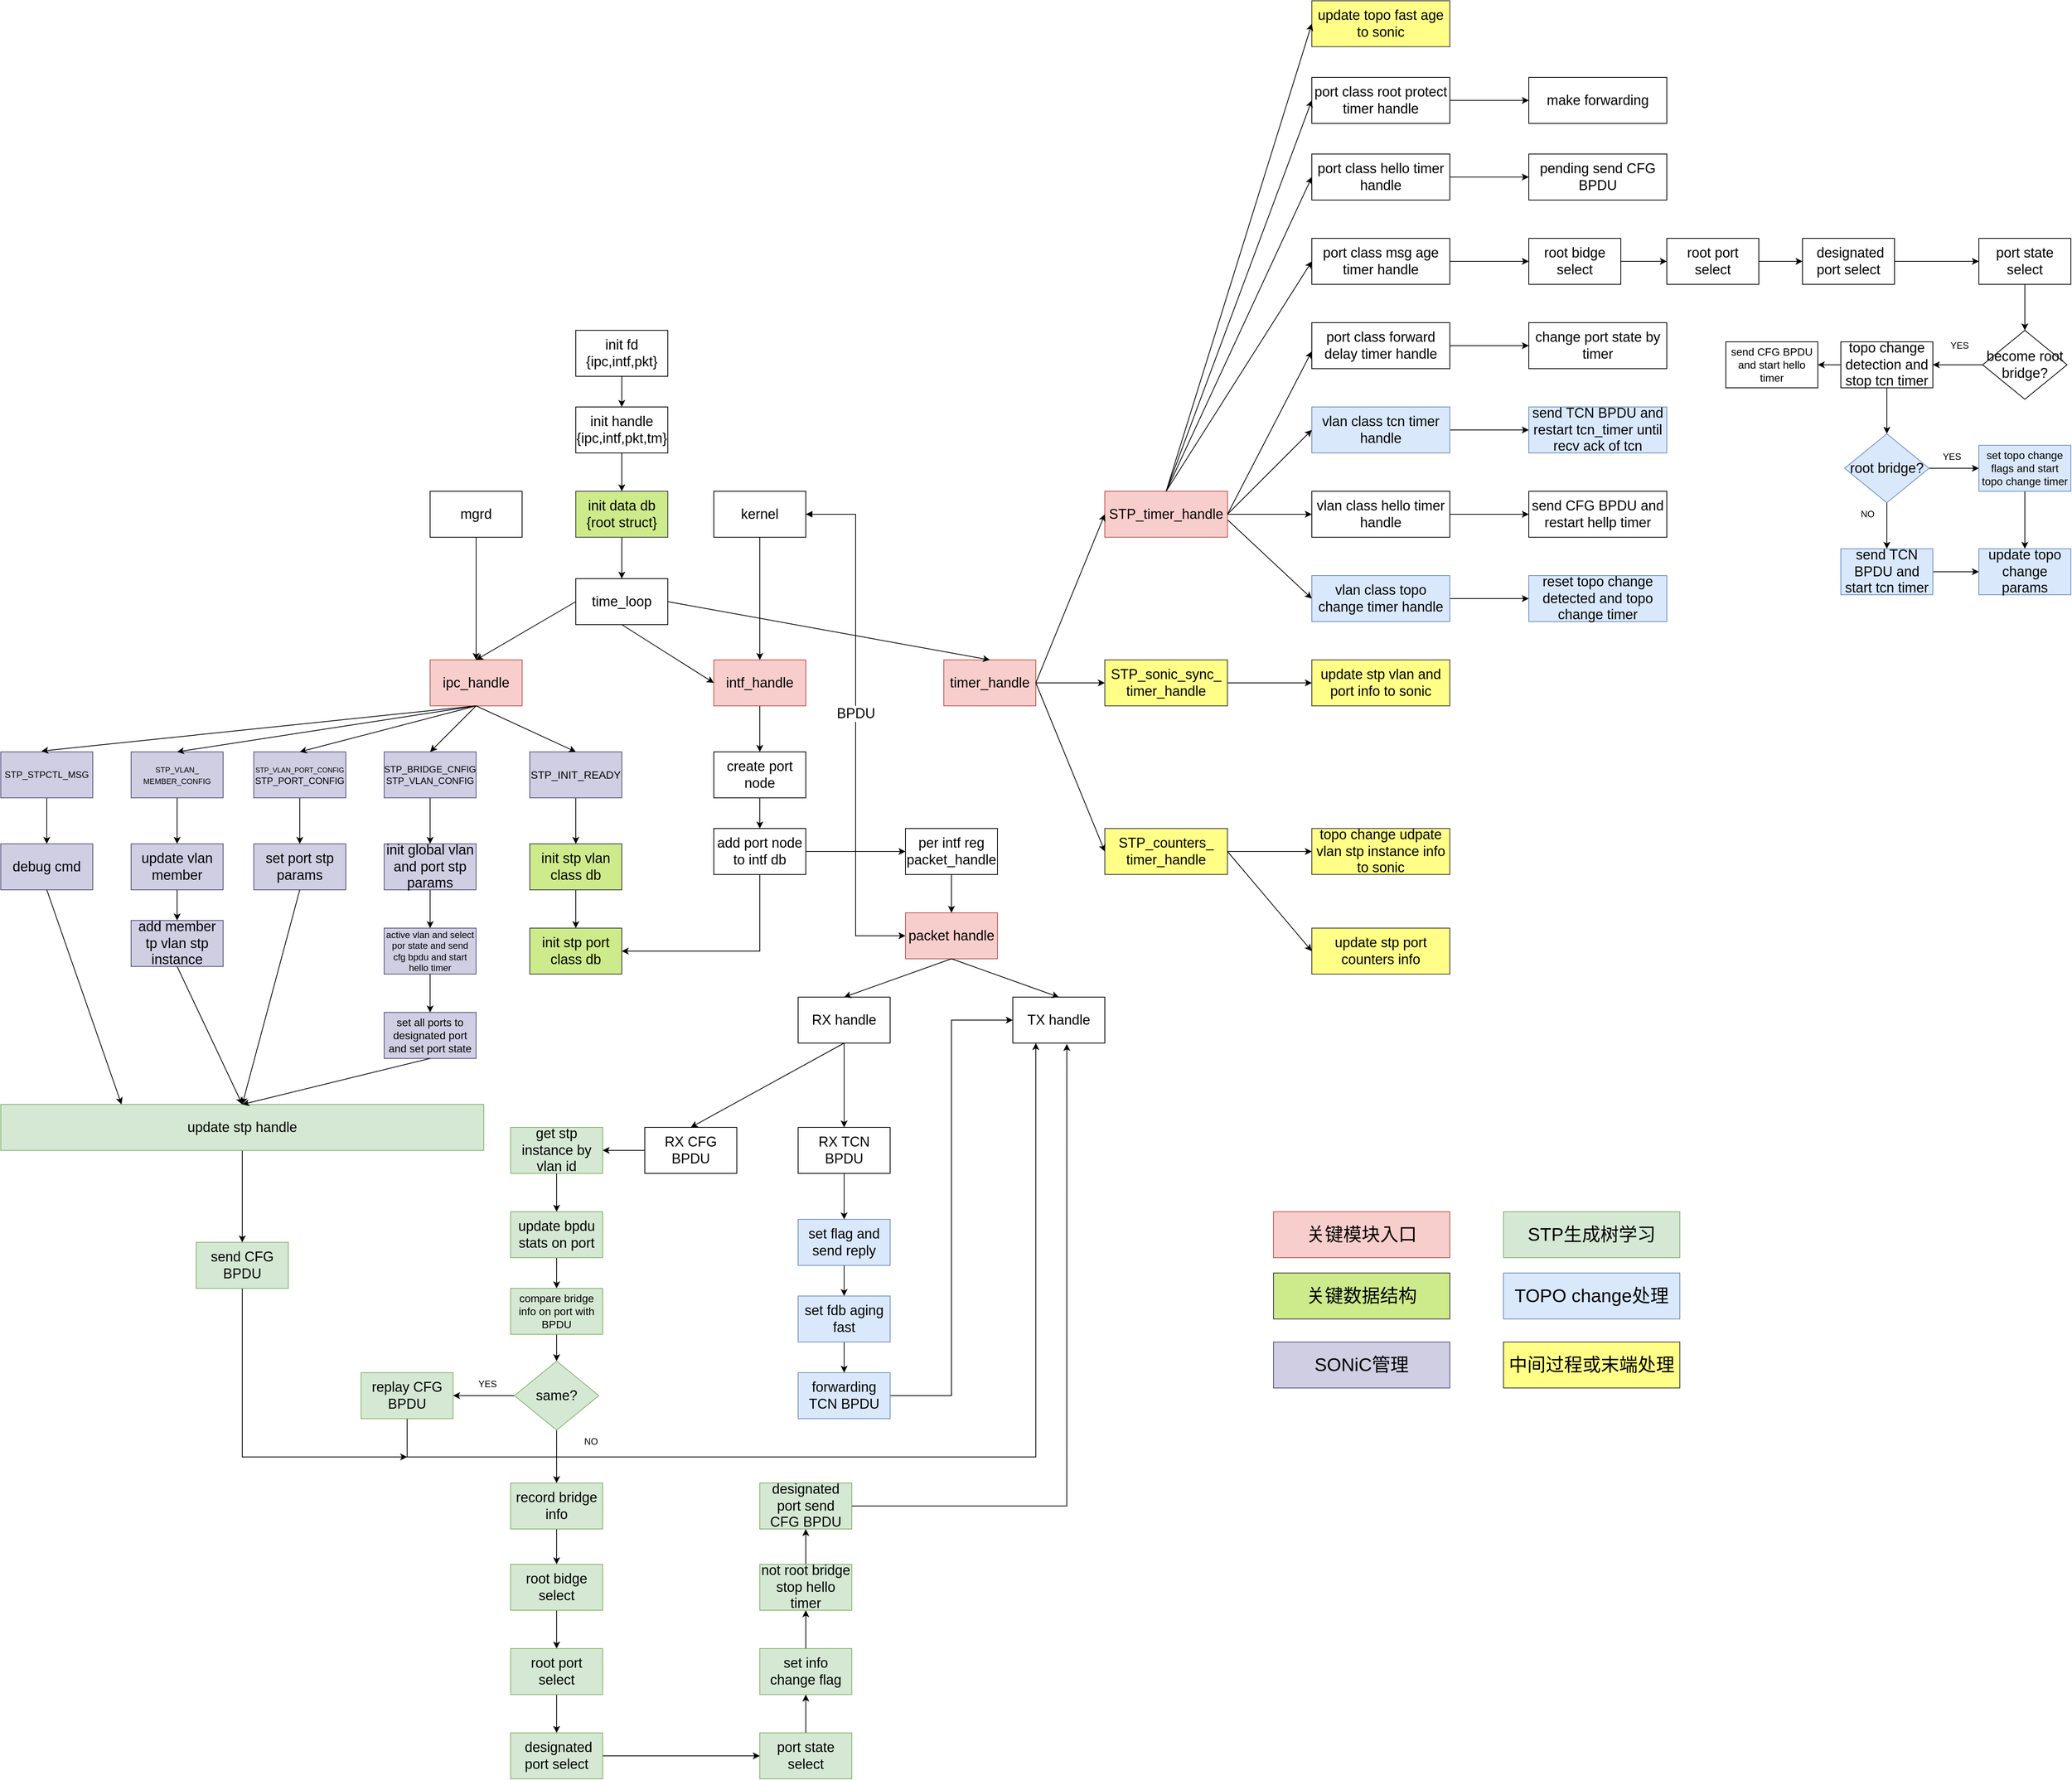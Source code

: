 <mxfile version="26.0.4" pages="2">
  <diagram name="STP逻辑框图" id="QPcJscg56x-VOeOJA2qy">
    <mxGraphModel dx="2603" dy="1671" grid="1" gridSize="10" guides="1" tooltips="1" connect="1" arrows="1" fold="1" page="1" pageScale="1" pageWidth="1169" pageHeight="827" math="0" shadow="0">
      <root>
        <mxCell id="0" />
        <mxCell id="1" parent="0" />
        <mxCell id="ilMAFx4NLH4pG8Kmcjjb-11" value="" style="edgeStyle=orthogonalEdgeStyle;rounded=0;orthogonalLoop=1;jettySize=auto;html=1;" parent="1" source="ilMAFx4NLH4pG8Kmcjjb-1" target="ilMAFx4NLH4pG8Kmcjjb-2" edge="1">
          <mxGeometry relative="1" as="geometry" />
        </mxCell>
        <mxCell id="ilMAFx4NLH4pG8Kmcjjb-1" value="&lt;font style=&quot;font-size: 18px;&quot;&gt;init fd&lt;/font&gt;&lt;div&gt;&lt;span style=&quot;font-size: 18px;&quot;&gt;{ipc,intf,pkt}&lt;/span&gt;&lt;/div&gt;" style="rounded=0;whiteSpace=wrap;html=1;" parent="1" vertex="1">
          <mxGeometry x="420" y="90" width="120" height="60" as="geometry" />
        </mxCell>
        <mxCell id="ilMAFx4NLH4pG8Kmcjjb-12" value="" style="edgeStyle=orthogonalEdgeStyle;rounded=0;orthogonalLoop=1;jettySize=auto;html=1;" parent="1" source="ilMAFx4NLH4pG8Kmcjjb-2" target="ilMAFx4NLH4pG8Kmcjjb-3" edge="1">
          <mxGeometry relative="1" as="geometry" />
        </mxCell>
        <mxCell id="ilMAFx4NLH4pG8Kmcjjb-2" value="&lt;font style=&quot;font-size: 18px;&quot;&gt;init handle&lt;/font&gt;&lt;div&gt;&lt;font style=&quot;font-size: 18px;&quot;&gt;{ipc,intf,pkt,tm}&lt;/font&gt;&lt;/div&gt;" style="rounded=0;whiteSpace=wrap;html=1;" parent="1" vertex="1">
          <mxGeometry x="420" y="190" width="120" height="60" as="geometry" />
        </mxCell>
        <mxCell id="ilMAFx4NLH4pG8Kmcjjb-13" value="" style="edgeStyle=orthogonalEdgeStyle;rounded=0;orthogonalLoop=1;jettySize=auto;html=1;" parent="1" source="ilMAFx4NLH4pG8Kmcjjb-3" target="ilMAFx4NLH4pG8Kmcjjb-4" edge="1">
          <mxGeometry relative="1" as="geometry" />
        </mxCell>
        <mxCell id="ilMAFx4NLH4pG8Kmcjjb-3" value="&lt;font style=&quot;font-size: 18px;&quot;&gt;init data db&lt;/font&gt;&lt;div&gt;&lt;font style=&quot;font-size: 18px;&quot;&gt;{root struct}&lt;/font&gt;&lt;/div&gt;" style="rounded=0;whiteSpace=wrap;html=1;fillColor=#cdeb8b;strokeColor=#36393d;" parent="1" vertex="1">
          <mxGeometry x="420" y="300" width="120" height="60" as="geometry" />
        </mxCell>
        <mxCell id="ilMAFx4NLH4pG8Kmcjjb-4" value="&lt;span style=&quot;font-size: 18px;&quot;&gt;time_loop&lt;/span&gt;" style="rounded=0;whiteSpace=wrap;html=1;" parent="1" vertex="1">
          <mxGeometry x="420" y="414" width="120" height="60" as="geometry" />
        </mxCell>
        <mxCell id="ilMAFx4NLH4pG8Kmcjjb-71" style="edgeStyle=orthogonalEdgeStyle;rounded=0;orthogonalLoop=1;jettySize=auto;html=1;exitX=1;exitY=0.5;exitDx=0;exitDy=0;entryX=0;entryY=0.5;entryDx=0;entryDy=0;startArrow=block;startFill=1;" parent="1" source="ilMAFx4NLH4pG8Kmcjjb-5" target="ilMAFx4NLH4pG8Kmcjjb-69" edge="1">
          <mxGeometry relative="1" as="geometry" />
        </mxCell>
        <mxCell id="ilMAFx4NLH4pG8Kmcjjb-72" value="&lt;font style=&quot;font-size: 18px;&quot;&gt;BPDU&lt;/font&gt;" style="edgeLabel;html=1;align=center;verticalAlign=middle;resizable=0;points=[];" parent="ilMAFx4NLH4pG8Kmcjjb-71" vertex="1" connectable="0">
          <mxGeometry x="-0.506" relative="1" as="geometry">
            <mxPoint y="157" as="offset" />
          </mxGeometry>
        </mxCell>
        <mxCell id="ilMAFx4NLH4pG8Kmcjjb-5" value="&lt;span style=&quot;font-size: 18px;&quot;&gt;kernel&lt;/span&gt;" style="rounded=0;whiteSpace=wrap;html=1;" parent="1" vertex="1">
          <mxGeometry x="600" y="300" width="120" height="60" as="geometry" />
        </mxCell>
        <mxCell id="ilMAFx4NLH4pG8Kmcjjb-6" value="&lt;span style=&quot;font-size: 18px;&quot;&gt;ipc_handle&lt;/span&gt;" style="rounded=0;whiteSpace=wrap;html=1;fillColor=#f8cecc;strokeColor=#b85450;" parent="1" vertex="1">
          <mxGeometry x="230" y="520" width="120" height="60" as="geometry" />
        </mxCell>
        <mxCell id="ilMAFx4NLH4pG8Kmcjjb-27" style="edgeStyle=orthogonalEdgeStyle;rounded=0;orthogonalLoop=1;jettySize=auto;html=1;exitX=0.5;exitY=1;exitDx=0;exitDy=0;entryX=0.5;entryY=0;entryDx=0;entryDy=0;" parent="1" source="ilMAFx4NLH4pG8Kmcjjb-7" target="ilMAFx4NLH4pG8Kmcjjb-22" edge="1">
          <mxGeometry relative="1" as="geometry" />
        </mxCell>
        <mxCell id="ilMAFx4NLH4pG8Kmcjjb-7" value="&lt;span style=&quot;font-size: 18px;&quot;&gt;intf_handle&lt;/span&gt;" style="rounded=0;whiteSpace=wrap;html=1;fillColor=#f8cecc;strokeColor=#b85450;" parent="1" vertex="1">
          <mxGeometry x="600" y="520" width="120" height="60" as="geometry" />
        </mxCell>
        <mxCell id="ilMAFx4NLH4pG8Kmcjjb-141" style="edgeStyle=orthogonalEdgeStyle;rounded=0;orthogonalLoop=1;jettySize=auto;html=1;exitX=1;exitY=0.5;exitDx=0;exitDy=0;entryX=0;entryY=0.5;entryDx=0;entryDy=0;" parent="1" source="ilMAFx4NLH4pG8Kmcjjb-9" target="ilMAFx4NLH4pG8Kmcjjb-116" edge="1">
          <mxGeometry relative="1" as="geometry" />
        </mxCell>
        <mxCell id="ilMAFx4NLH4pG8Kmcjjb-9" value="&lt;span style=&quot;font-size: 18px;&quot;&gt;timer_handle&lt;/span&gt;" style="rounded=0;whiteSpace=wrap;html=1;fillColor=#f8cecc;strokeColor=#b85450;" parent="1" vertex="1">
          <mxGeometry x="900" y="520" width="120" height="60" as="geometry" />
        </mxCell>
        <mxCell id="ilMAFx4NLH4pG8Kmcjjb-10" style="edgeStyle=orthogonalEdgeStyle;rounded=0;orthogonalLoop=1;jettySize=auto;html=1;exitX=0.5;exitY=1;exitDx=0;exitDy=0;" parent="1" source="ilMAFx4NLH4pG8Kmcjjb-7" target="ilMAFx4NLH4pG8Kmcjjb-7" edge="1">
          <mxGeometry relative="1" as="geometry" />
        </mxCell>
        <mxCell id="ilMAFx4NLH4pG8Kmcjjb-14" value="" style="endArrow=classic;html=1;rounded=0;entryX=0.5;entryY=0;entryDx=0;entryDy=0;exitX=0;exitY=0.5;exitDx=0;exitDy=0;" parent="1" source="ilMAFx4NLH4pG8Kmcjjb-4" target="ilMAFx4NLH4pG8Kmcjjb-6" edge="1">
          <mxGeometry width="50" height="50" relative="1" as="geometry">
            <mxPoint x="110" y="410" as="sourcePoint" />
            <mxPoint x="160" y="360" as="targetPoint" />
          </mxGeometry>
        </mxCell>
        <mxCell id="ilMAFx4NLH4pG8Kmcjjb-15" value="" style="endArrow=classic;html=1;rounded=0;entryX=0;entryY=0.5;entryDx=0;entryDy=0;exitX=0.5;exitY=1;exitDx=0;exitDy=0;" parent="1" source="ilMAFx4NLH4pG8Kmcjjb-4" target="ilMAFx4NLH4pG8Kmcjjb-7" edge="1">
          <mxGeometry width="50" height="50" relative="1" as="geometry">
            <mxPoint x="430" y="740" as="sourcePoint" />
            <mxPoint x="480" y="690" as="targetPoint" />
          </mxGeometry>
        </mxCell>
        <mxCell id="ilMAFx4NLH4pG8Kmcjjb-16" value="" style="endArrow=classic;html=1;rounded=0;exitX=1;exitY=0.5;exitDx=0;exitDy=0;entryX=0.5;entryY=0;entryDx=0;entryDy=0;" parent="1" source="ilMAFx4NLH4pG8Kmcjjb-4" target="ilMAFx4NLH4pG8Kmcjjb-9" edge="1">
          <mxGeometry width="50" height="50" relative="1" as="geometry">
            <mxPoint x="760" y="480" as="sourcePoint" />
            <mxPoint x="810" y="430" as="targetPoint" />
          </mxGeometry>
        </mxCell>
        <mxCell id="ilMAFx4NLH4pG8Kmcjjb-17" value="" style="endArrow=classic;html=1;rounded=0;exitX=0.5;exitY=1;exitDx=0;exitDy=0;entryX=0.5;entryY=0;entryDx=0;entryDy=0;" parent="1" source="ilMAFx4NLH4pG8Kmcjjb-5" target="ilMAFx4NLH4pG8Kmcjjb-7" edge="1">
          <mxGeometry width="50" height="50" relative="1" as="geometry">
            <mxPoint x="730" y="730" as="sourcePoint" />
            <mxPoint x="780" y="680" as="targetPoint" />
          </mxGeometry>
        </mxCell>
        <mxCell id="ilMAFx4NLH4pG8Kmcjjb-19" value="" style="edgeStyle=orthogonalEdgeStyle;rounded=0;orthogonalLoop=1;jettySize=auto;html=1;" parent="1" source="ilMAFx4NLH4pG8Kmcjjb-18" target="ilMAFx4NLH4pG8Kmcjjb-6" edge="1">
          <mxGeometry relative="1" as="geometry" />
        </mxCell>
        <mxCell id="ilMAFx4NLH4pG8Kmcjjb-18" value="&lt;span style=&quot;font-size: 18px;&quot;&gt;mgrd&lt;/span&gt;" style="rounded=0;whiteSpace=wrap;html=1;" parent="1" vertex="1">
          <mxGeometry x="230" y="300" width="120" height="60" as="geometry" />
        </mxCell>
        <mxCell id="ilMAFx4NLH4pG8Kmcjjb-33" style="edgeStyle=orthogonalEdgeStyle;rounded=0;orthogonalLoop=1;jettySize=auto;html=1;exitX=0.5;exitY=1;exitDx=0;exitDy=0;entryX=0.5;entryY=0;entryDx=0;entryDy=0;" parent="1" source="ilMAFx4NLH4pG8Kmcjjb-20" target="ilMAFx4NLH4pG8Kmcjjb-21" edge="1">
          <mxGeometry relative="1" as="geometry" />
        </mxCell>
        <mxCell id="ilMAFx4NLH4pG8Kmcjjb-20" value="&lt;span style=&quot;font-size: 18px;&quot;&gt;init stp vlan class db&lt;/span&gt;" style="rounded=0;whiteSpace=wrap;html=1;fillColor=#cdeb8b;strokeColor=#36393d;" parent="1" vertex="1">
          <mxGeometry x="360" y="760" width="120" height="60" as="geometry" />
        </mxCell>
        <mxCell id="ilMAFx4NLH4pG8Kmcjjb-21" value="&lt;span style=&quot;font-size: 18px;&quot;&gt;init stp port class db&lt;/span&gt;" style="rounded=0;whiteSpace=wrap;html=1;fillColor=#cdeb8b;strokeColor=#36393d;" parent="1" vertex="1">
          <mxGeometry x="360" y="870" width="120" height="60" as="geometry" />
        </mxCell>
        <mxCell id="ilMAFx4NLH4pG8Kmcjjb-28" style="edgeStyle=orthogonalEdgeStyle;rounded=0;orthogonalLoop=1;jettySize=auto;html=1;exitX=0.5;exitY=1;exitDx=0;exitDy=0;" parent="1" source="ilMAFx4NLH4pG8Kmcjjb-22" target="ilMAFx4NLH4pG8Kmcjjb-23" edge="1">
          <mxGeometry relative="1" as="geometry" />
        </mxCell>
        <mxCell id="ilMAFx4NLH4pG8Kmcjjb-22" value="&lt;span style=&quot;font-size: 18px;&quot;&gt;create port node&lt;/span&gt;" style="rounded=0;whiteSpace=wrap;html=1;" parent="1" vertex="1">
          <mxGeometry x="600" y="640" width="120" height="60" as="geometry" />
        </mxCell>
        <mxCell id="ilMAFx4NLH4pG8Kmcjjb-34" style="edgeStyle=orthogonalEdgeStyle;rounded=0;orthogonalLoop=1;jettySize=auto;html=1;exitX=0.5;exitY=1;exitDx=0;exitDy=0;entryX=1;entryY=0.5;entryDx=0;entryDy=0;" parent="1" source="ilMAFx4NLH4pG8Kmcjjb-23" target="ilMAFx4NLH4pG8Kmcjjb-21" edge="1">
          <mxGeometry relative="1" as="geometry" />
        </mxCell>
        <mxCell id="ilMAFx4NLH4pG8Kmcjjb-36" style="edgeStyle=orthogonalEdgeStyle;rounded=0;orthogonalLoop=1;jettySize=auto;html=1;exitX=1;exitY=0.5;exitDx=0;exitDy=0;entryX=0;entryY=0.5;entryDx=0;entryDy=0;" parent="1" source="ilMAFx4NLH4pG8Kmcjjb-23" target="ilMAFx4NLH4pG8Kmcjjb-35" edge="1">
          <mxGeometry relative="1" as="geometry" />
        </mxCell>
        <mxCell id="ilMAFx4NLH4pG8Kmcjjb-23" value="&lt;span style=&quot;font-size: 18px;&quot;&gt;add port node to intf db&lt;/span&gt;" style="rounded=0;whiteSpace=wrap;html=1;" parent="1" vertex="1">
          <mxGeometry x="600" y="740" width="120" height="60" as="geometry" />
        </mxCell>
        <mxCell id="ilMAFx4NLH4pG8Kmcjjb-31" style="edgeStyle=orthogonalEdgeStyle;rounded=0;orthogonalLoop=1;jettySize=auto;html=1;exitX=0.5;exitY=1;exitDx=0;exitDy=0;" parent="1" source="ilMAFx4NLH4pG8Kmcjjb-29" target="ilMAFx4NLH4pG8Kmcjjb-20" edge="1">
          <mxGeometry relative="1" as="geometry" />
        </mxCell>
        <mxCell id="ilMAFx4NLH4pG8Kmcjjb-29" value="&lt;font style=&quot;font-size: 14px;&quot;&gt;STP_INIT_READY&lt;/font&gt;" style="rounded=0;whiteSpace=wrap;html=1;fillColor=#d0cee2;strokeColor=#56517e;" parent="1" vertex="1">
          <mxGeometry x="360" y="640" width="120" height="60" as="geometry" />
        </mxCell>
        <mxCell id="ilMAFx4NLH4pG8Kmcjjb-30" value="" style="endArrow=classic;html=1;rounded=0;exitX=0.5;exitY=1;exitDx=0;exitDy=0;entryX=0.5;entryY=0;entryDx=0;entryDy=0;" parent="1" source="ilMAFx4NLH4pG8Kmcjjb-6" target="ilMAFx4NLH4pG8Kmcjjb-29" edge="1">
          <mxGeometry width="50" height="50" relative="1" as="geometry">
            <mxPoint x="150" y="850" as="sourcePoint" />
            <mxPoint x="200" y="800" as="targetPoint" />
          </mxGeometry>
        </mxCell>
        <mxCell id="ilMAFx4NLH4pG8Kmcjjb-70" value="" style="edgeStyle=orthogonalEdgeStyle;rounded=0;orthogonalLoop=1;jettySize=auto;html=1;" parent="1" source="ilMAFx4NLH4pG8Kmcjjb-35" target="ilMAFx4NLH4pG8Kmcjjb-69" edge="1">
          <mxGeometry relative="1" as="geometry" />
        </mxCell>
        <mxCell id="ilMAFx4NLH4pG8Kmcjjb-35" value="&lt;span style=&quot;font-size: 18px;&quot;&gt;per intf reg&lt;/span&gt;&lt;div&gt;&lt;span style=&quot;font-size: 18px;&quot;&gt;packet_handle&lt;/span&gt;&lt;/div&gt;" style="rounded=0;whiteSpace=wrap;html=1;" parent="1" vertex="1">
          <mxGeometry x="850" y="740" width="120" height="60" as="geometry" />
        </mxCell>
        <mxCell id="ilMAFx4NLH4pG8Kmcjjb-42" value="" style="edgeStyle=orthogonalEdgeStyle;rounded=0;orthogonalLoop=1;jettySize=auto;html=1;" parent="1" source="ilMAFx4NLH4pG8Kmcjjb-37" target="ilMAFx4NLH4pG8Kmcjjb-40" edge="1">
          <mxGeometry relative="1" as="geometry" />
        </mxCell>
        <mxCell id="ilMAFx4NLH4pG8Kmcjjb-37" value="&lt;font style=&quot;font-size: 12px;&quot;&gt;STP_BRIDGE_CNFIG&lt;/font&gt;&lt;div&gt;STP_VLAN_CONFIG&lt;/div&gt;" style="rounded=0;whiteSpace=wrap;html=1;fillColor=#d0cee2;strokeColor=#56517e;" parent="1" vertex="1">
          <mxGeometry x="170" y="640" width="120" height="60" as="geometry" />
        </mxCell>
        <mxCell id="ilMAFx4NLH4pG8Kmcjjb-38" value="" style="endArrow=classic;html=1;rounded=0;exitX=0.5;exitY=1;exitDx=0;exitDy=0;entryX=0.5;entryY=0;entryDx=0;entryDy=0;" parent="1" source="ilMAFx4NLH4pG8Kmcjjb-6" target="ilMAFx4NLH4pG8Kmcjjb-37" edge="1">
          <mxGeometry width="50" height="50" relative="1" as="geometry">
            <mxPoint x="60" y="800" as="sourcePoint" />
            <mxPoint x="110" y="750" as="targetPoint" />
          </mxGeometry>
        </mxCell>
        <mxCell id="ilMAFx4NLH4pG8Kmcjjb-43" value="" style="edgeStyle=orthogonalEdgeStyle;rounded=0;orthogonalLoop=1;jettySize=auto;html=1;" parent="1" source="ilMAFx4NLH4pG8Kmcjjb-40" target="ilMAFx4NLH4pG8Kmcjjb-41" edge="1">
          <mxGeometry relative="1" as="geometry" />
        </mxCell>
        <mxCell id="ilMAFx4NLH4pG8Kmcjjb-40" value="&lt;span style=&quot;font-size: 18px;&quot;&gt;init global vlan and port stp params&lt;/span&gt;" style="rounded=0;whiteSpace=wrap;html=1;fillColor=#d0cee2;strokeColor=#56517e;" parent="1" vertex="1">
          <mxGeometry x="170" y="760" width="120" height="60" as="geometry" />
        </mxCell>
        <mxCell id="ilMAFx4NLH4pG8Kmcjjb-41" value="&lt;font style=&quot;font-size: 12px;&quot;&gt;active vlan and select por state and send cfg bpdu and start hello timer&lt;/font&gt;" style="rounded=0;whiteSpace=wrap;html=1;fillColor=#d0cee2;strokeColor=#56517e;" parent="1" vertex="1">
          <mxGeometry x="170" y="870" width="120" height="60" as="geometry" />
        </mxCell>
        <mxCell id="ilMAFx4NLH4pG8Kmcjjb-60" value="" style="edgeStyle=orthogonalEdgeStyle;rounded=0;orthogonalLoop=1;jettySize=auto;html=1;" parent="1" source="ilMAFx4NLH4pG8Kmcjjb-44" target="ilMAFx4NLH4pG8Kmcjjb-45" edge="1">
          <mxGeometry relative="1" as="geometry" />
        </mxCell>
        <mxCell id="ilMAFx4NLH4pG8Kmcjjb-44" value="&lt;font style=&quot;font-size: 9px;&quot;&gt;STP_VLAN_PORT_CONFIG&lt;/font&gt;&lt;div&gt;STP_PORT_CONFIG&lt;/div&gt;" style="rounded=0;whiteSpace=wrap;html=1;fillColor=#d0cee2;strokeColor=#56517e;" parent="1" vertex="1">
          <mxGeometry y="640" width="120" height="60" as="geometry" />
        </mxCell>
        <mxCell id="ilMAFx4NLH4pG8Kmcjjb-45" value="&lt;span style=&quot;font-size: 18px;&quot;&gt;set port stp params&lt;/span&gt;" style="rounded=0;whiteSpace=wrap;html=1;fillColor=#d0cee2;strokeColor=#56517e;" parent="1" vertex="1">
          <mxGeometry y="760" width="120" height="60" as="geometry" />
        </mxCell>
        <mxCell id="ilMAFx4NLH4pG8Kmcjjb-59" value="" style="edgeStyle=orthogonalEdgeStyle;rounded=0;orthogonalLoop=1;jettySize=auto;html=1;" parent="1" source="ilMAFx4NLH4pG8Kmcjjb-46" target="ilMAFx4NLH4pG8Kmcjjb-47" edge="1">
          <mxGeometry relative="1" as="geometry" />
        </mxCell>
        <mxCell id="ilMAFx4NLH4pG8Kmcjjb-46" value="&lt;font size=&quot;1&quot;&gt;STP_VLAN_&lt;/font&gt;&lt;div&gt;&lt;font size=&quot;1&quot;&gt;MEMBER_CONFIG&lt;/font&gt;&lt;/div&gt;" style="rounded=0;whiteSpace=wrap;html=1;fillColor=#d0cee2;strokeColor=#56517e;" parent="1" vertex="1">
          <mxGeometry x="-160" y="640" width="120" height="60" as="geometry" />
        </mxCell>
        <mxCell id="ilMAFx4NLH4pG8Kmcjjb-74" value="" style="edgeStyle=orthogonalEdgeStyle;rounded=0;orthogonalLoop=1;jettySize=auto;html=1;" parent="1" source="ilMAFx4NLH4pG8Kmcjjb-47" target="ilMAFx4NLH4pG8Kmcjjb-73" edge="1">
          <mxGeometry relative="1" as="geometry" />
        </mxCell>
        <mxCell id="ilMAFx4NLH4pG8Kmcjjb-47" value="&lt;span style=&quot;font-size: 18px;&quot;&gt;update vlan member&lt;/span&gt;" style="rounded=0;whiteSpace=wrap;html=1;fillColor=#d0cee2;strokeColor=#56517e;" parent="1" vertex="1">
          <mxGeometry x="-160" y="760" width="120" height="60" as="geometry" />
        </mxCell>
        <mxCell id="ilMAFx4NLH4pG8Kmcjjb-58" value="" style="edgeStyle=orthogonalEdgeStyle;rounded=0;orthogonalLoop=1;jettySize=auto;html=1;" parent="1" source="ilMAFx4NLH4pG8Kmcjjb-48" target="ilMAFx4NLH4pG8Kmcjjb-49" edge="1">
          <mxGeometry relative="1" as="geometry" />
        </mxCell>
        <mxCell id="ilMAFx4NLH4pG8Kmcjjb-48" value="&lt;font style=&quot;font-size: 12px;&quot;&gt;STP_STPCTL_MSG&lt;/font&gt;" style="rounded=0;whiteSpace=wrap;html=1;fillColor=#d0cee2;strokeColor=#56517e;" parent="1" vertex="1">
          <mxGeometry x="-330" y="640" width="120" height="60" as="geometry" />
        </mxCell>
        <mxCell id="ilMAFx4NLH4pG8Kmcjjb-49" value="&lt;span style=&quot;font-size: 18px;&quot;&gt;debug cmd&lt;/span&gt;" style="rounded=0;whiteSpace=wrap;html=1;fillColor=#d0cee2;strokeColor=#56517e;" parent="1" vertex="1">
          <mxGeometry x="-330" y="760" width="120" height="60" as="geometry" />
        </mxCell>
        <mxCell id="ilMAFx4NLH4pG8Kmcjjb-50" value="" style="endArrow=classic;html=1;rounded=0;entryX=0.5;entryY=0;entryDx=0;entryDy=0;exitX=0.5;exitY=1;exitDx=0;exitDy=0;" parent="1" source="ilMAFx4NLH4pG8Kmcjjb-6" target="ilMAFx4NLH4pG8Kmcjjb-44" edge="1">
          <mxGeometry width="50" height="50" relative="1" as="geometry">
            <mxPoint x="-250" y="560" as="sourcePoint" />
            <mxPoint x="-200" y="510" as="targetPoint" />
          </mxGeometry>
        </mxCell>
        <mxCell id="ilMAFx4NLH4pG8Kmcjjb-51" value="" style="endArrow=classic;html=1;rounded=0;entryX=0.5;entryY=0;entryDx=0;entryDy=0;exitX=0.5;exitY=1;exitDx=0;exitDy=0;" parent="1" source="ilMAFx4NLH4pG8Kmcjjb-6" target="ilMAFx4NLH4pG8Kmcjjb-46" edge="1">
          <mxGeometry width="50" height="50" relative="1" as="geometry">
            <mxPoint x="-110" y="590" as="sourcePoint" />
            <mxPoint x="-60" y="540" as="targetPoint" />
          </mxGeometry>
        </mxCell>
        <mxCell id="ilMAFx4NLH4pG8Kmcjjb-52" value="" style="endArrow=classic;html=1;rounded=0;entryX=0.442;entryY=-0.017;entryDx=0;entryDy=0;entryPerimeter=0;exitX=0.5;exitY=1;exitDx=0;exitDy=0;" parent="1" source="ilMAFx4NLH4pG8Kmcjjb-6" target="ilMAFx4NLH4pG8Kmcjjb-48" edge="1">
          <mxGeometry width="50" height="50" relative="1" as="geometry">
            <mxPoint x="-120" y="610" as="sourcePoint" />
            <mxPoint x="-70" y="560" as="targetPoint" />
          </mxGeometry>
        </mxCell>
        <mxCell id="ilMAFx4NLH4pG8Kmcjjb-119" style="edgeStyle=orthogonalEdgeStyle;rounded=0;orthogonalLoop=1;jettySize=auto;html=1;exitX=0.5;exitY=1;exitDx=0;exitDy=0;" parent="1" source="ilMAFx4NLH4pG8Kmcjjb-53" target="ilMAFx4NLH4pG8Kmcjjb-118" edge="1">
          <mxGeometry relative="1" as="geometry" />
        </mxCell>
        <mxCell id="ilMAFx4NLH4pG8Kmcjjb-53" value="&lt;span style=&quot;font-size: 18px;&quot;&gt;update stp handle&lt;/span&gt;" style="rounded=0;whiteSpace=wrap;html=1;fillColor=#d5e8d4;strokeColor=#82b366;" parent="1" vertex="1">
          <mxGeometry x="-330" y="1100" width="630" height="60" as="geometry" />
        </mxCell>
        <mxCell id="ilMAFx4NLH4pG8Kmcjjb-54" value="" style="endArrow=classic;html=1;rounded=0;entryX=0.25;entryY=0;entryDx=0;entryDy=0;exitX=0.5;exitY=1;exitDx=0;exitDy=0;" parent="1" source="ilMAFx4NLH4pG8Kmcjjb-49" target="ilMAFx4NLH4pG8Kmcjjb-53" edge="1">
          <mxGeometry width="50" height="50" relative="1" as="geometry">
            <mxPoint x="-330" y="910" as="sourcePoint" />
            <mxPoint x="-280" y="860" as="targetPoint" />
          </mxGeometry>
        </mxCell>
        <mxCell id="ilMAFx4NLH4pG8Kmcjjb-56" value="" style="endArrow=classic;html=1;rounded=0;exitX=0.5;exitY=1;exitDx=0;exitDy=0;entryX=0.5;entryY=0;entryDx=0;entryDy=0;" parent="1" source="ilMAFx4NLH4pG8Kmcjjb-45" target="ilMAFx4NLH4pG8Kmcjjb-53" edge="1">
          <mxGeometry width="50" height="50" relative="1" as="geometry">
            <mxPoint x="30" y="930" as="sourcePoint" />
            <mxPoint x="80" y="880" as="targetPoint" />
          </mxGeometry>
        </mxCell>
        <mxCell id="ilMAFx4NLH4pG8Kmcjjb-57" value="" style="endArrow=classic;html=1;rounded=0;exitX=0.5;exitY=1;exitDx=0;exitDy=0;entryX=0.5;entryY=0;entryDx=0;entryDy=0;" parent="1" source="ilMAFx4NLH4pG8Kmcjjb-41" target="Kfsp7U_P48J2oSH-YoWn-1" edge="1">
          <mxGeometry width="50" height="50" relative="1" as="geometry">
            <mxPoint x="40" y="950" as="sourcePoint" />
            <mxPoint x="90" y="900" as="targetPoint" />
          </mxGeometry>
        </mxCell>
        <mxCell id="ilMAFx4NLH4pG8Kmcjjb-61" value="&lt;span style=&quot;font-size: 18px;&quot;&gt;RX handle&lt;/span&gt;" style="rounded=0;whiteSpace=wrap;html=1;" parent="1" vertex="1">
          <mxGeometry x="710" y="960" width="120" height="60" as="geometry" />
        </mxCell>
        <mxCell id="ilMAFx4NLH4pG8Kmcjjb-62" value="&lt;span style=&quot;font-size: 18px;&quot;&gt;TX handle&lt;/span&gt;" style="rounded=0;whiteSpace=wrap;html=1;" parent="1" vertex="1">
          <mxGeometry x="990" y="960" width="120" height="60" as="geometry" />
        </mxCell>
        <mxCell id="ilMAFx4NLH4pG8Kmcjjb-98" value="" style="edgeStyle=orthogonalEdgeStyle;rounded=0;orthogonalLoop=1;jettySize=auto;html=1;" parent="1" source="ilMAFx4NLH4pG8Kmcjjb-63" target="ilMAFx4NLH4pG8Kmcjjb-65" edge="1">
          <mxGeometry relative="1" as="geometry" />
        </mxCell>
        <mxCell id="ilMAFx4NLH4pG8Kmcjjb-63" value="&lt;span style=&quot;font-size: 18px;&quot;&gt;RX TCN BPDU&lt;/span&gt;" style="rounded=0;whiteSpace=wrap;html=1;" parent="1" vertex="1">
          <mxGeometry x="710" y="1130" width="120" height="60" as="geometry" />
        </mxCell>
        <mxCell id="ilMAFx4NLH4pG8Kmcjjb-97" value="" style="edgeStyle=orthogonalEdgeStyle;rounded=0;orthogonalLoop=1;jettySize=auto;html=1;" parent="1" source="ilMAFx4NLH4pG8Kmcjjb-64" target="ilMAFx4NLH4pG8Kmcjjb-76" edge="1">
          <mxGeometry relative="1" as="geometry" />
        </mxCell>
        <mxCell id="ilMAFx4NLH4pG8Kmcjjb-64" value="&lt;span style=&quot;font-size: 18px;&quot;&gt;RX CFG BPDU&lt;/span&gt;" style="rounded=0;whiteSpace=wrap;html=1;" parent="1" vertex="1">
          <mxGeometry x="510" y="1130" width="120" height="60" as="geometry" />
        </mxCell>
        <mxCell id="ilMAFx4NLH4pG8Kmcjjb-100" value="" style="edgeStyle=orthogonalEdgeStyle;rounded=0;orthogonalLoop=1;jettySize=auto;html=1;" parent="1" source="ilMAFx4NLH4pG8Kmcjjb-65" target="ilMAFx4NLH4pG8Kmcjjb-67" edge="1">
          <mxGeometry relative="1" as="geometry" />
        </mxCell>
        <mxCell id="ilMAFx4NLH4pG8Kmcjjb-65" value="&lt;span style=&quot;font-size: 18px;&quot;&gt;set flag and send reply&lt;/span&gt;" style="rounded=0;whiteSpace=wrap;html=1;fillColor=#dae8fc;strokeColor=#6c8ebf;" parent="1" vertex="1">
          <mxGeometry x="710" y="1250" width="120" height="60" as="geometry" />
        </mxCell>
        <mxCell id="ilMAFx4NLH4pG8Kmcjjb-90" style="edgeStyle=orthogonalEdgeStyle;rounded=0;orthogonalLoop=1;jettySize=auto;html=1;exitX=1;exitY=0.5;exitDx=0;exitDy=0;entryX=0;entryY=0.5;entryDx=0;entryDy=0;" parent="1" source="ilMAFx4NLH4pG8Kmcjjb-66" target="ilMAFx4NLH4pG8Kmcjjb-62" edge="1">
          <mxGeometry relative="1" as="geometry" />
        </mxCell>
        <mxCell id="ilMAFx4NLH4pG8Kmcjjb-66" value="&lt;span style=&quot;font-size: 18px;&quot;&gt;forwarding TCN BPDU&lt;/span&gt;" style="rounded=0;whiteSpace=wrap;html=1;fillColor=#dae8fc;strokeColor=#6c8ebf;" parent="1" vertex="1">
          <mxGeometry x="710" y="1450" width="120" height="60" as="geometry" />
        </mxCell>
        <mxCell id="ilMAFx4NLH4pG8Kmcjjb-102" value="" style="edgeStyle=orthogonalEdgeStyle;rounded=0;orthogonalLoop=1;jettySize=auto;html=1;" parent="1" source="ilMAFx4NLH4pG8Kmcjjb-67" target="ilMAFx4NLH4pG8Kmcjjb-66" edge="1">
          <mxGeometry relative="1" as="geometry" />
        </mxCell>
        <mxCell id="ilMAFx4NLH4pG8Kmcjjb-67" value="&lt;span style=&quot;font-size: 18px;&quot;&gt;set fdb aging fast&lt;/span&gt;" style="rounded=0;whiteSpace=wrap;html=1;fillColor=#dae8fc;strokeColor=#6c8ebf;" parent="1" vertex="1">
          <mxGeometry x="710" y="1350" width="120" height="60" as="geometry" />
        </mxCell>
        <mxCell id="ilMAFx4NLH4pG8Kmcjjb-69" value="&lt;span style=&quot;font-size: 18px;&quot;&gt;packet handle&lt;/span&gt;" style="rounded=0;whiteSpace=wrap;html=1;fillColor=#f8cecc;strokeColor=#b85450;" parent="1" vertex="1">
          <mxGeometry x="850" y="850" width="120" height="60" as="geometry" />
        </mxCell>
        <mxCell id="ilMAFx4NLH4pG8Kmcjjb-73" value="&lt;span style=&quot;font-size: 18px;&quot;&gt;add member tp vlan stp instance&lt;/span&gt;" style="rounded=0;whiteSpace=wrap;html=1;fillColor=#d0cee2;strokeColor=#56517e;" parent="1" vertex="1">
          <mxGeometry x="-160" y="860" width="120" height="60" as="geometry" />
        </mxCell>
        <mxCell id="ilMAFx4NLH4pG8Kmcjjb-75" value="" style="endArrow=classic;html=1;rounded=0;exitX=0.5;exitY=1;exitDx=0;exitDy=0;entryX=0.5;entryY=0;entryDx=0;entryDy=0;" parent="1" source="ilMAFx4NLH4pG8Kmcjjb-73" target="ilMAFx4NLH4pG8Kmcjjb-53" edge="1">
          <mxGeometry width="50" height="50" relative="1" as="geometry">
            <mxPoint x="-80" y="1210" as="sourcePoint" />
            <mxPoint x="-30" y="1160" as="targetPoint" />
          </mxGeometry>
        </mxCell>
        <mxCell id="ilMAFx4NLH4pG8Kmcjjb-99" value="" style="edgeStyle=orthogonalEdgeStyle;rounded=0;orthogonalLoop=1;jettySize=auto;html=1;" parent="1" source="ilMAFx4NLH4pG8Kmcjjb-76" target="ilMAFx4NLH4pG8Kmcjjb-77" edge="1">
          <mxGeometry relative="1" as="geometry" />
        </mxCell>
        <mxCell id="ilMAFx4NLH4pG8Kmcjjb-76" value="&lt;span style=&quot;font-size: 18px;&quot;&gt;get stp instance by vlan id&lt;/span&gt;" style="rounded=0;whiteSpace=wrap;html=1;fillColor=#d5e8d4;strokeColor=#82b366;" parent="1" vertex="1">
          <mxGeometry x="335" y="1130" width="120" height="60" as="geometry" />
        </mxCell>
        <mxCell id="ilMAFx4NLH4pG8Kmcjjb-101" value="" style="edgeStyle=orthogonalEdgeStyle;rounded=0;orthogonalLoop=1;jettySize=auto;html=1;" parent="1" source="ilMAFx4NLH4pG8Kmcjjb-77" target="ilMAFx4NLH4pG8Kmcjjb-78" edge="1">
          <mxGeometry relative="1" as="geometry" />
        </mxCell>
        <mxCell id="ilMAFx4NLH4pG8Kmcjjb-77" value="&lt;span style=&quot;font-size: 18px;&quot;&gt;update bpdu stats on port&lt;/span&gt;" style="rounded=0;whiteSpace=wrap;html=1;fillColor=#d5e8d4;strokeColor=#82b366;" parent="1" vertex="1">
          <mxGeometry x="335" y="1240" width="120" height="60" as="geometry" />
        </mxCell>
        <mxCell id="ilMAFx4NLH4pG8Kmcjjb-103" value="" style="edgeStyle=orthogonalEdgeStyle;rounded=0;orthogonalLoop=1;jettySize=auto;html=1;" parent="1" source="ilMAFx4NLH4pG8Kmcjjb-78" target="ilMAFx4NLH4pG8Kmcjjb-79" edge="1">
          <mxGeometry relative="1" as="geometry" />
        </mxCell>
        <mxCell id="ilMAFx4NLH4pG8Kmcjjb-78" value="&lt;font style=&quot;font-size: 14px;&quot;&gt;compare bridge info on port with BPDU&lt;/font&gt;" style="rounded=0;whiteSpace=wrap;html=1;fillColor=#d5e8d4;strokeColor=#82b366;" parent="1" vertex="1">
          <mxGeometry x="335" y="1340" width="120" height="60" as="geometry" />
        </mxCell>
        <mxCell id="ilMAFx4NLH4pG8Kmcjjb-104" value="" style="edgeStyle=orthogonalEdgeStyle;rounded=0;orthogonalLoop=1;jettySize=auto;html=1;" parent="1" source="ilMAFx4NLH4pG8Kmcjjb-79" target="ilMAFx4NLH4pG8Kmcjjb-81" edge="1">
          <mxGeometry relative="1" as="geometry" />
        </mxCell>
        <mxCell id="ilMAFx4NLH4pG8Kmcjjb-105" style="edgeStyle=orthogonalEdgeStyle;rounded=0;orthogonalLoop=1;jettySize=auto;html=1;exitX=0.5;exitY=1;exitDx=0;exitDy=0;entryX=0.5;entryY=0;entryDx=0;entryDy=0;" parent="1" source="ilMAFx4NLH4pG8Kmcjjb-79" target="ilMAFx4NLH4pG8Kmcjjb-82" edge="1">
          <mxGeometry relative="1" as="geometry" />
        </mxCell>
        <mxCell id="ilMAFx4NLH4pG8Kmcjjb-79" value="&lt;font style=&quot;font-size: 18px;&quot;&gt;same?&lt;/font&gt;" style="rhombus;whiteSpace=wrap;html=1;fillColor=#d5e8d4;strokeColor=#82b366;" parent="1" vertex="1">
          <mxGeometry x="340" y="1435" width="110" height="90" as="geometry" />
        </mxCell>
        <mxCell id="ilMAFx4NLH4pG8Kmcjjb-92" style="edgeStyle=orthogonalEdgeStyle;rounded=0;orthogonalLoop=1;jettySize=auto;html=1;exitX=0.5;exitY=1;exitDx=0;exitDy=0;entryX=0.25;entryY=1;entryDx=0;entryDy=0;" parent="1" source="ilMAFx4NLH4pG8Kmcjjb-81" target="ilMAFx4NLH4pG8Kmcjjb-62" edge="1">
          <mxGeometry relative="1" as="geometry">
            <Array as="points">
              <mxPoint x="200" y="1560" />
              <mxPoint x="1020" y="1560" />
            </Array>
          </mxGeometry>
        </mxCell>
        <mxCell id="ilMAFx4NLH4pG8Kmcjjb-81" value="&lt;span style=&quot;font-size: 18px;&quot;&gt;replay CFG BPDU&lt;/span&gt;" style="rounded=0;whiteSpace=wrap;html=1;fillColor=#d5e8d4;strokeColor=#82b366;" parent="1" vertex="1">
          <mxGeometry x="140" y="1450" width="120" height="60" as="geometry" />
        </mxCell>
        <mxCell id="ilMAFx4NLH4pG8Kmcjjb-106" value="" style="edgeStyle=orthogonalEdgeStyle;rounded=0;orthogonalLoop=1;jettySize=auto;html=1;" parent="1" source="ilMAFx4NLH4pG8Kmcjjb-82" target="ilMAFx4NLH4pG8Kmcjjb-83" edge="1">
          <mxGeometry relative="1" as="geometry" />
        </mxCell>
        <mxCell id="ilMAFx4NLH4pG8Kmcjjb-82" value="&lt;span style=&quot;font-size: 18px;&quot;&gt;record bridge info&lt;/span&gt;" style="rounded=0;whiteSpace=wrap;html=1;fillColor=#d5e8d4;strokeColor=#82b366;" parent="1" vertex="1">
          <mxGeometry x="335" y="1594" width="120" height="60" as="geometry" />
        </mxCell>
        <mxCell id="ilMAFx4NLH4pG8Kmcjjb-107" value="" style="edgeStyle=orthogonalEdgeStyle;rounded=0;orthogonalLoop=1;jettySize=auto;html=1;" parent="1" source="ilMAFx4NLH4pG8Kmcjjb-83" target="ilMAFx4NLH4pG8Kmcjjb-84" edge="1">
          <mxGeometry relative="1" as="geometry" />
        </mxCell>
        <mxCell id="ilMAFx4NLH4pG8Kmcjjb-83" value="&lt;span style=&quot;font-size: 18px;&quot;&gt;root bidge select&lt;/span&gt;" style="rounded=0;whiteSpace=wrap;html=1;fillColor=#d5e8d4;strokeColor=#82b366;" parent="1" vertex="1">
          <mxGeometry x="335" y="1700" width="120" height="60" as="geometry" />
        </mxCell>
        <mxCell id="ilMAFx4NLH4pG8Kmcjjb-108" value="" style="edgeStyle=orthogonalEdgeStyle;rounded=0;orthogonalLoop=1;jettySize=auto;html=1;" parent="1" source="ilMAFx4NLH4pG8Kmcjjb-84" target="ilMAFx4NLH4pG8Kmcjjb-85" edge="1">
          <mxGeometry relative="1" as="geometry" />
        </mxCell>
        <mxCell id="ilMAFx4NLH4pG8Kmcjjb-84" value="&lt;span style=&quot;font-size: 18px;&quot;&gt;root port select&lt;/span&gt;" style="rounded=0;whiteSpace=wrap;html=1;fillColor=#d5e8d4;strokeColor=#82b366;" parent="1" vertex="1">
          <mxGeometry x="335" y="1810" width="120" height="60" as="geometry" />
        </mxCell>
        <mxCell id="ilMAFx4NLH4pG8Kmcjjb-109" value="" style="edgeStyle=orthogonalEdgeStyle;rounded=0;orthogonalLoop=1;jettySize=auto;html=1;" parent="1" source="ilMAFx4NLH4pG8Kmcjjb-85" target="ilMAFx4NLH4pG8Kmcjjb-86" edge="1">
          <mxGeometry relative="1" as="geometry" />
        </mxCell>
        <mxCell id="ilMAFx4NLH4pG8Kmcjjb-85" value="&lt;span style=&quot;font-size: 18px;&quot;&gt;&amp;nbsp;designated port select&lt;/span&gt;" style="rounded=0;whiteSpace=wrap;html=1;fillColor=#d5e8d4;strokeColor=#82b366;" parent="1" vertex="1">
          <mxGeometry x="335" y="1920" width="120" height="60" as="geometry" />
        </mxCell>
        <mxCell id="ilMAFx4NLH4pG8Kmcjjb-110" value="" style="edgeStyle=orthogonalEdgeStyle;rounded=0;orthogonalLoop=1;jettySize=auto;html=1;" parent="1" source="ilMAFx4NLH4pG8Kmcjjb-86" target="ilMAFx4NLH4pG8Kmcjjb-87" edge="1">
          <mxGeometry relative="1" as="geometry" />
        </mxCell>
        <mxCell id="ilMAFx4NLH4pG8Kmcjjb-86" value="&lt;span style=&quot;font-size: 18px;&quot;&gt;port state select&lt;/span&gt;" style="rounded=0;whiteSpace=wrap;html=1;fillColor=#d5e8d4;strokeColor=#82b366;" parent="1" vertex="1">
          <mxGeometry x="660" y="1920" width="120" height="60" as="geometry" />
        </mxCell>
        <mxCell id="ilMAFx4NLH4pG8Kmcjjb-111" value="" style="edgeStyle=orthogonalEdgeStyle;rounded=0;orthogonalLoop=1;jettySize=auto;html=1;" parent="1" source="ilMAFx4NLH4pG8Kmcjjb-87" target="ilMAFx4NLH4pG8Kmcjjb-88" edge="1">
          <mxGeometry relative="1" as="geometry" />
        </mxCell>
        <mxCell id="ilMAFx4NLH4pG8Kmcjjb-87" value="&lt;span style=&quot;font-size: 18px;&quot;&gt;set info change flag&lt;/span&gt;" style="rounded=0;whiteSpace=wrap;html=1;fillColor=#d5e8d4;strokeColor=#82b366;" parent="1" vertex="1">
          <mxGeometry x="660" y="1810" width="120" height="60" as="geometry" />
        </mxCell>
        <mxCell id="ilMAFx4NLH4pG8Kmcjjb-112" value="" style="edgeStyle=orthogonalEdgeStyle;rounded=0;orthogonalLoop=1;jettySize=auto;html=1;" parent="1" source="ilMAFx4NLH4pG8Kmcjjb-88" target="ilMAFx4NLH4pG8Kmcjjb-89" edge="1">
          <mxGeometry relative="1" as="geometry" />
        </mxCell>
        <mxCell id="ilMAFx4NLH4pG8Kmcjjb-88" value="&lt;span style=&quot;font-size: 18px;&quot;&gt;not root bridge stop hello timer&lt;/span&gt;" style="rounded=0;whiteSpace=wrap;html=1;fillColor=#d5e8d4;strokeColor=#82b366;" parent="1" vertex="1">
          <mxGeometry x="660" y="1700" width="120" height="60" as="geometry" />
        </mxCell>
        <mxCell id="ilMAFx4NLH4pG8Kmcjjb-89" value="&lt;span style=&quot;font-size: 18px;&quot;&gt;designated port send CFG BPDU&lt;/span&gt;" style="rounded=0;whiteSpace=wrap;html=1;fillColor=#d5e8d4;strokeColor=#82b366;" parent="1" vertex="1">
          <mxGeometry x="660" y="1594" width="120" height="60" as="geometry" />
        </mxCell>
        <mxCell id="ilMAFx4NLH4pG8Kmcjjb-91" style="edgeStyle=orthogonalEdgeStyle;rounded=0;orthogonalLoop=1;jettySize=auto;html=1;exitX=1;exitY=0.5;exitDx=0;exitDy=0;entryX=0.587;entryY=1.019;entryDx=0;entryDy=0;entryPerimeter=0;" parent="1" source="ilMAFx4NLH4pG8Kmcjjb-89" target="ilMAFx4NLH4pG8Kmcjjb-62" edge="1">
          <mxGeometry relative="1" as="geometry" />
        </mxCell>
        <mxCell id="ilMAFx4NLH4pG8Kmcjjb-93" value="" style="endArrow=classic;html=1;rounded=0;exitX=0.5;exitY=1;exitDx=0;exitDy=0;entryX=0.5;entryY=0;entryDx=0;entryDy=0;" parent="1" source="ilMAFx4NLH4pG8Kmcjjb-69" target="ilMAFx4NLH4pG8Kmcjjb-61" edge="1">
          <mxGeometry width="50" height="50" relative="1" as="geometry">
            <mxPoint x="680" y="1000" as="sourcePoint" />
            <mxPoint x="730" y="950" as="targetPoint" />
          </mxGeometry>
        </mxCell>
        <mxCell id="ilMAFx4NLH4pG8Kmcjjb-94" value="" style="endArrow=classic;html=1;rounded=0;exitX=0.5;exitY=1;exitDx=0;exitDy=0;entryX=0.5;entryY=0;entryDx=0;entryDy=0;" parent="1" source="ilMAFx4NLH4pG8Kmcjjb-69" target="ilMAFx4NLH4pG8Kmcjjb-62" edge="1">
          <mxGeometry width="50" height="50" relative="1" as="geometry">
            <mxPoint x="1050" y="920" as="sourcePoint" />
            <mxPoint x="1100" y="870" as="targetPoint" />
          </mxGeometry>
        </mxCell>
        <mxCell id="ilMAFx4NLH4pG8Kmcjjb-95" value="" style="endArrow=classic;html=1;rounded=0;entryX=0.5;entryY=0;entryDx=0;entryDy=0;exitX=0.5;exitY=1;exitDx=0;exitDy=0;" parent="1" source="ilMAFx4NLH4pG8Kmcjjb-61" target="ilMAFx4NLH4pG8Kmcjjb-63" edge="1">
          <mxGeometry width="50" height="50" relative="1" as="geometry">
            <mxPoint x="580" y="1110" as="sourcePoint" />
            <mxPoint x="630" y="1060" as="targetPoint" />
          </mxGeometry>
        </mxCell>
        <mxCell id="ilMAFx4NLH4pG8Kmcjjb-96" value="" style="endArrow=classic;html=1;rounded=0;exitX=0.5;exitY=1;exitDx=0;exitDy=0;entryX=0.5;entryY=0;entryDx=0;entryDy=0;" parent="1" source="ilMAFx4NLH4pG8Kmcjjb-61" target="ilMAFx4NLH4pG8Kmcjjb-64" edge="1">
          <mxGeometry width="50" height="50" relative="1" as="geometry">
            <mxPoint x="430" y="1110" as="sourcePoint" />
            <mxPoint x="480" y="1060" as="targetPoint" />
          </mxGeometry>
        </mxCell>
        <mxCell id="ilMAFx4NLH4pG8Kmcjjb-113" value="&lt;span style=&quot;font-size: 18px;&quot;&gt;STP_timer_handle&lt;/span&gt;" style="rounded=0;whiteSpace=wrap;html=1;fillColor=#f8cecc;strokeColor=#b85450;" parent="1" vertex="1">
          <mxGeometry x="1110" y="300" width="160" height="60" as="geometry" />
        </mxCell>
        <mxCell id="ilMAFx4NLH4pG8Kmcjjb-138" style="edgeStyle=orthogonalEdgeStyle;rounded=0;orthogonalLoop=1;jettySize=auto;html=1;exitX=1;exitY=0.5;exitDx=0;exitDy=0;entryX=0;entryY=0.5;entryDx=0;entryDy=0;" parent="1" source="ilMAFx4NLH4pG8Kmcjjb-116" target="ilMAFx4NLH4pG8Kmcjjb-123" edge="1">
          <mxGeometry relative="1" as="geometry" />
        </mxCell>
        <mxCell id="ilMAFx4NLH4pG8Kmcjjb-116" value="&lt;span style=&quot;font-size: 18px;&quot;&gt;STP_sonic_sync_&lt;/span&gt;&lt;div&gt;&lt;span style=&quot;font-size: 18px;&quot;&gt;timer_handle&lt;/span&gt;&lt;/div&gt;" style="rounded=0;whiteSpace=wrap;html=1;fillColor=#ffff88;strokeColor=#36393d;" parent="1" vertex="1">
          <mxGeometry x="1110" y="520" width="160" height="60" as="geometry" />
        </mxCell>
        <mxCell id="ilMAFx4NLH4pG8Kmcjjb-139" style="edgeStyle=orthogonalEdgeStyle;rounded=0;orthogonalLoop=1;jettySize=auto;html=1;exitX=1;exitY=0.5;exitDx=0;exitDy=0;entryX=0;entryY=0.5;entryDx=0;entryDy=0;" parent="1" source="ilMAFx4NLH4pG8Kmcjjb-117" target="ilMAFx4NLH4pG8Kmcjjb-121" edge="1">
          <mxGeometry relative="1" as="geometry" />
        </mxCell>
        <mxCell id="ilMAFx4NLH4pG8Kmcjjb-117" value="&lt;span style=&quot;font-size: 18px;&quot;&gt;STP_counters_&lt;/span&gt;&lt;div&gt;&lt;span style=&quot;font-size: 18px;&quot;&gt;timer_handle&lt;/span&gt;&lt;/div&gt;" style="rounded=0;whiteSpace=wrap;html=1;fillColor=#ffff88;strokeColor=#36393d;" parent="1" vertex="1">
          <mxGeometry x="1110" y="740" width="160" height="60" as="geometry" />
        </mxCell>
        <mxCell id="ilMAFx4NLH4pG8Kmcjjb-120" style="edgeStyle=orthogonalEdgeStyle;rounded=0;orthogonalLoop=1;jettySize=auto;html=1;exitX=0.5;exitY=1;exitDx=0;exitDy=0;" parent="1" source="ilMAFx4NLH4pG8Kmcjjb-118" edge="1">
          <mxGeometry relative="1" as="geometry">
            <mxPoint x="200.0" y="1560" as="targetPoint" />
            <Array as="points">
              <mxPoint x="-15" y="1560" />
            </Array>
          </mxGeometry>
        </mxCell>
        <mxCell id="ilMAFx4NLH4pG8Kmcjjb-118" value="&lt;span style=&quot;font-size: 18px;&quot;&gt;send CFG BPDU&lt;/span&gt;" style="rounded=0;whiteSpace=wrap;html=1;fillColor=#d5e8d4;strokeColor=#82b366;" parent="1" vertex="1">
          <mxGeometry x="-75" y="1280" width="120" height="60" as="geometry" />
        </mxCell>
        <mxCell id="ilMAFx4NLH4pG8Kmcjjb-121" value="&lt;span style=&quot;font-size: 18px;&quot;&gt;topo change udpate vlan stp instance info to sonic&lt;/span&gt;" style="rounded=0;whiteSpace=wrap;html=1;fillColor=#ffff88;strokeColor=#36393d;" parent="1" vertex="1">
          <mxGeometry x="1380" y="740" width="180" height="60" as="geometry" />
        </mxCell>
        <mxCell id="ilMAFx4NLH4pG8Kmcjjb-122" value="&lt;span style=&quot;font-size: 18px;&quot;&gt;update stp port counters info&lt;/span&gt;" style="rounded=0;whiteSpace=wrap;html=1;fillColor=#ffff88;strokeColor=#36393d;" parent="1" vertex="1">
          <mxGeometry x="1380" y="870" width="180" height="60" as="geometry" />
        </mxCell>
        <mxCell id="ilMAFx4NLH4pG8Kmcjjb-123" value="&lt;span style=&quot;font-size: 18px;&quot;&gt;update stp vlan and port info to sonic&lt;/span&gt;" style="rounded=0;whiteSpace=wrap;html=1;fillColor=#ffff88;strokeColor=#36393d;" parent="1" vertex="1">
          <mxGeometry x="1380" y="520" width="180" height="60" as="geometry" />
        </mxCell>
        <mxCell id="ilMAFx4NLH4pG8Kmcjjb-145" value="" style="edgeStyle=orthogonalEdgeStyle;rounded=0;orthogonalLoop=1;jettySize=auto;html=1;" parent="1" source="ilMAFx4NLH4pG8Kmcjjb-124" target="ilMAFx4NLH4pG8Kmcjjb-144" edge="1">
          <mxGeometry relative="1" as="geometry" />
        </mxCell>
        <mxCell id="ilMAFx4NLH4pG8Kmcjjb-124" value="&lt;span style=&quot;font-size: 18px;&quot;&gt;vlan class&amp;nbsp;&lt;/span&gt;&lt;span style=&quot;font-size: 18px;&quot;&gt;hello timer handle&lt;/span&gt;" style="rounded=0;whiteSpace=wrap;html=1;" parent="1" vertex="1">
          <mxGeometry x="1380" y="300" width="180" height="60" as="geometry" />
        </mxCell>
        <mxCell id="ilMAFx4NLH4pG8Kmcjjb-147" value="" style="edgeStyle=orthogonalEdgeStyle;rounded=0;orthogonalLoop=1;jettySize=auto;html=1;" parent="1" source="ilMAFx4NLH4pG8Kmcjjb-125" target="ilMAFx4NLH4pG8Kmcjjb-146" edge="1">
          <mxGeometry relative="1" as="geometry" />
        </mxCell>
        <mxCell id="ilMAFx4NLH4pG8Kmcjjb-125" value="&lt;span style=&quot;font-size: 18px;&quot;&gt;vlan class topo change timer handle&lt;/span&gt;" style="rounded=0;whiteSpace=wrap;html=1;fillColor=#dae8fc;strokeColor=#6c8ebf;" parent="1" vertex="1">
          <mxGeometry x="1380" y="410" width="180" height="60" as="geometry" />
        </mxCell>
        <mxCell id="ilMAFx4NLH4pG8Kmcjjb-149" value="" style="edgeStyle=orthogonalEdgeStyle;rounded=0;orthogonalLoop=1;jettySize=auto;html=1;" parent="1" source="ilMAFx4NLH4pG8Kmcjjb-126" target="ilMAFx4NLH4pG8Kmcjjb-148" edge="1">
          <mxGeometry relative="1" as="geometry" />
        </mxCell>
        <mxCell id="ilMAFx4NLH4pG8Kmcjjb-126" value="&lt;span style=&quot;font-size: 18px;&quot;&gt;vlan class&amp;nbsp;&lt;/span&gt;&lt;span style=&quot;font-size: 18px;&quot;&gt;tcn timer handle&lt;/span&gt;" style="rounded=0;whiteSpace=wrap;html=1;fillColor=#dae8fc;strokeColor=#6c8ebf;" parent="1" vertex="1">
          <mxGeometry x="1380" y="190" width="180" height="60" as="geometry" />
        </mxCell>
        <mxCell id="ilMAFx4NLH4pG8Kmcjjb-151" value="" style="edgeStyle=orthogonalEdgeStyle;rounded=0;orthogonalLoop=1;jettySize=auto;html=1;" parent="1" source="ilMAFx4NLH4pG8Kmcjjb-127" target="ilMAFx4NLH4pG8Kmcjjb-150" edge="1">
          <mxGeometry relative="1" as="geometry" />
        </mxCell>
        <mxCell id="ilMAFx4NLH4pG8Kmcjjb-127" value="&lt;span style=&quot;font-size: 18px;&quot;&gt;port class forward delay timer handle&lt;/span&gt;" style="rounded=0;whiteSpace=wrap;html=1;" parent="1" vertex="1">
          <mxGeometry x="1380" y="80" width="180" height="60" as="geometry" />
        </mxCell>
        <mxCell id="ilMAFx4NLH4pG8Kmcjjb-167" value="" style="edgeStyle=orthogonalEdgeStyle;rounded=0;orthogonalLoop=1;jettySize=auto;html=1;" parent="1" source="ilMAFx4NLH4pG8Kmcjjb-128" target="ilMAFx4NLH4pG8Kmcjjb-157" edge="1">
          <mxGeometry relative="1" as="geometry" />
        </mxCell>
        <mxCell id="ilMAFx4NLH4pG8Kmcjjb-128" value="&lt;span style=&quot;font-size: 18px;&quot;&gt;port class msg age timer handle&lt;/span&gt;" style="rounded=0;whiteSpace=wrap;html=1;" parent="1" vertex="1">
          <mxGeometry x="1380" y="-30" width="180" height="60" as="geometry" />
        </mxCell>
        <mxCell id="ilMAFx4NLH4pG8Kmcjjb-190" value="" style="edgeStyle=orthogonalEdgeStyle;rounded=0;orthogonalLoop=1;jettySize=auto;html=1;" parent="1" source="ilMAFx4NLH4pG8Kmcjjb-129" target="ilMAFx4NLH4pG8Kmcjjb-186" edge="1">
          <mxGeometry relative="1" as="geometry" />
        </mxCell>
        <mxCell id="ilMAFx4NLH4pG8Kmcjjb-129" value="&lt;span style=&quot;font-size: 18px;&quot;&gt;port class hello timer handle&lt;/span&gt;" style="rounded=0;whiteSpace=wrap;html=1;" parent="1" vertex="1">
          <mxGeometry x="1380" y="-140" width="180" height="60" as="geometry" />
        </mxCell>
        <mxCell id="ilMAFx4NLH4pG8Kmcjjb-192" value="" style="edgeStyle=orthogonalEdgeStyle;rounded=0;orthogonalLoop=1;jettySize=auto;html=1;" parent="1" source="ilMAFx4NLH4pG8Kmcjjb-130" target="ilMAFx4NLH4pG8Kmcjjb-191" edge="1">
          <mxGeometry relative="1" as="geometry" />
        </mxCell>
        <mxCell id="ilMAFx4NLH4pG8Kmcjjb-130" value="&lt;span style=&quot;font-size: 18px;&quot;&gt;port class root protect timer handle&lt;/span&gt;" style="rounded=0;whiteSpace=wrap;html=1;" parent="1" vertex="1">
          <mxGeometry x="1380" y="-240" width="180" height="60" as="geometry" />
        </mxCell>
        <mxCell id="ilMAFx4NLH4pG8Kmcjjb-131" value="" style="endArrow=classic;html=1;rounded=0;entryX=0;entryY=0.5;entryDx=0;entryDy=0;exitX=0.5;exitY=0;exitDx=0;exitDy=0;" parent="1" source="ilMAFx4NLH4pG8Kmcjjb-113" target="ilMAFx4NLH4pG8Kmcjjb-130" edge="1">
          <mxGeometry width="50" height="50" relative="1" as="geometry">
            <mxPoint x="1080" y="120" as="sourcePoint" />
            <mxPoint x="1130" y="70" as="targetPoint" />
          </mxGeometry>
        </mxCell>
        <mxCell id="ilMAFx4NLH4pG8Kmcjjb-132" value="" style="endArrow=classic;html=1;rounded=0;entryX=0;entryY=0.5;entryDx=0;entryDy=0;exitX=0.5;exitY=0;exitDx=0;exitDy=0;" parent="1" source="ilMAFx4NLH4pG8Kmcjjb-113" target="ilMAFx4NLH4pG8Kmcjjb-129" edge="1">
          <mxGeometry width="50" height="50" relative="1" as="geometry">
            <mxPoint x="1090" y="40" as="sourcePoint" />
            <mxPoint x="1140" y="-10" as="targetPoint" />
          </mxGeometry>
        </mxCell>
        <mxCell id="ilMAFx4NLH4pG8Kmcjjb-133" value="" style="endArrow=classic;html=1;rounded=0;entryX=0;entryY=0.5;entryDx=0;entryDy=0;exitX=0.5;exitY=0;exitDx=0;exitDy=0;" parent="1" source="ilMAFx4NLH4pG8Kmcjjb-113" target="ilMAFx4NLH4pG8Kmcjjb-128" edge="1">
          <mxGeometry width="50" height="50" relative="1" as="geometry">
            <mxPoint x="990" y="140" as="sourcePoint" />
            <mxPoint x="1040" y="90" as="targetPoint" />
          </mxGeometry>
        </mxCell>
        <mxCell id="ilMAFx4NLH4pG8Kmcjjb-134" value="" style="endArrow=classic;html=1;rounded=0;entryX=-0.001;entryY=0.627;entryDx=0;entryDy=0;entryPerimeter=0;exitX=1;exitY=0.5;exitDx=0;exitDy=0;" parent="1" source="ilMAFx4NLH4pG8Kmcjjb-113" target="ilMAFx4NLH4pG8Kmcjjb-127" edge="1">
          <mxGeometry width="50" height="50" relative="1" as="geometry">
            <mxPoint x="1090" y="190" as="sourcePoint" />
            <mxPoint x="1140" y="140" as="targetPoint" />
          </mxGeometry>
        </mxCell>
        <mxCell id="ilMAFx4NLH4pG8Kmcjjb-135" value="" style="endArrow=classic;html=1;rounded=0;entryX=0;entryY=0.5;entryDx=0;entryDy=0;exitX=1;exitY=0.5;exitDx=0;exitDy=0;" parent="1" source="ilMAFx4NLH4pG8Kmcjjb-113" target="ilMAFx4NLH4pG8Kmcjjb-126" edge="1">
          <mxGeometry width="50" height="50" relative="1" as="geometry">
            <mxPoint x="1010" y="250" as="sourcePoint" />
            <mxPoint x="1060" y="200" as="targetPoint" />
          </mxGeometry>
        </mxCell>
        <mxCell id="ilMAFx4NLH4pG8Kmcjjb-136" value="" style="endArrow=classic;html=1;rounded=0;entryX=0;entryY=0.5;entryDx=0;entryDy=0;exitX=1;exitY=0.5;exitDx=0;exitDy=0;" parent="1" source="ilMAFx4NLH4pG8Kmcjjb-113" target="ilMAFx4NLH4pG8Kmcjjb-124" edge="1">
          <mxGeometry width="50" height="50" relative="1" as="geometry">
            <mxPoint x="950" y="260" as="sourcePoint" />
            <mxPoint x="1000" y="210" as="targetPoint" />
          </mxGeometry>
        </mxCell>
        <mxCell id="ilMAFx4NLH4pG8Kmcjjb-137" value="" style="endArrow=classic;html=1;rounded=0;entryX=0;entryY=0.5;entryDx=0;entryDy=0;exitX=1.003;exitY=0.627;exitDx=0;exitDy=0;exitPerimeter=0;" parent="1" source="ilMAFx4NLH4pG8Kmcjjb-113" target="ilMAFx4NLH4pG8Kmcjjb-125" edge="1">
          <mxGeometry width="50" height="50" relative="1" as="geometry">
            <mxPoint x="1270" y="460" as="sourcePoint" />
            <mxPoint x="1320" y="410" as="targetPoint" />
          </mxGeometry>
        </mxCell>
        <mxCell id="ilMAFx4NLH4pG8Kmcjjb-140" value="" style="endArrow=classic;html=1;rounded=0;entryX=0;entryY=0.5;entryDx=0;entryDy=0;exitX=1;exitY=0.5;exitDx=0;exitDy=0;" parent="1" source="ilMAFx4NLH4pG8Kmcjjb-117" target="ilMAFx4NLH4pG8Kmcjjb-122" edge="1">
          <mxGeometry width="50" height="50" relative="1" as="geometry">
            <mxPoint x="1210" y="940" as="sourcePoint" />
            <mxPoint x="1260" y="890" as="targetPoint" />
          </mxGeometry>
        </mxCell>
        <mxCell id="ilMAFx4NLH4pG8Kmcjjb-142" value="" style="endArrow=classic;html=1;rounded=0;entryX=0;entryY=0.5;entryDx=0;entryDy=0;exitX=1;exitY=0.5;exitDx=0;exitDy=0;" parent="1" source="ilMAFx4NLH4pG8Kmcjjb-9" target="ilMAFx4NLH4pG8Kmcjjb-113" edge="1">
          <mxGeometry width="50" height="50" relative="1" as="geometry">
            <mxPoint x="1040" y="380" as="sourcePoint" />
            <mxPoint x="1090" y="330" as="targetPoint" />
          </mxGeometry>
        </mxCell>
        <mxCell id="ilMAFx4NLH4pG8Kmcjjb-143" value="" style="endArrow=classic;html=1;rounded=0;entryX=0;entryY=0.5;entryDx=0;entryDy=0;exitX=1;exitY=0.5;exitDx=0;exitDy=0;" parent="1" source="ilMAFx4NLH4pG8Kmcjjb-9" target="ilMAFx4NLH4pG8Kmcjjb-117" edge="1">
          <mxGeometry width="50" height="50" relative="1" as="geometry">
            <mxPoint x="1000" y="670" as="sourcePoint" />
            <mxPoint x="1050" y="620" as="targetPoint" />
          </mxGeometry>
        </mxCell>
        <mxCell id="ilMAFx4NLH4pG8Kmcjjb-144" value="&lt;span style=&quot;font-size: 18px;&quot;&gt;send CFG BPDU and restart hellp timer&lt;/span&gt;" style="rounded=0;whiteSpace=wrap;html=1;" parent="1" vertex="1">
          <mxGeometry x="1663" y="300" width="180" height="60" as="geometry" />
        </mxCell>
        <mxCell id="ilMAFx4NLH4pG8Kmcjjb-146" value="&lt;span style=&quot;font-size: 18px;&quot;&gt;reset topo change detected and topo change timer&lt;/span&gt;" style="rounded=0;whiteSpace=wrap;html=1;fillColor=#dae8fc;strokeColor=#6c8ebf;" parent="1" vertex="1">
          <mxGeometry x="1663" y="410" width="180" height="60" as="geometry" />
        </mxCell>
        <mxCell id="ilMAFx4NLH4pG8Kmcjjb-148" value="&lt;span style=&quot;font-size: 18px;&quot;&gt;send TCN BPDU and restart tcn_timer until recv ack of tcn&lt;/span&gt;" style="rounded=0;whiteSpace=wrap;html=1;fillColor=#dae8fc;strokeColor=#6c8ebf;" parent="1" vertex="1">
          <mxGeometry x="1663" y="190" width="180" height="60" as="geometry" />
        </mxCell>
        <mxCell id="ilMAFx4NLH4pG8Kmcjjb-150" value="&lt;span style=&quot;font-size: 18px;&quot;&gt;change port state by timer&lt;/span&gt;" style="rounded=0;whiteSpace=wrap;html=1;" parent="1" vertex="1">
          <mxGeometry x="1663" y="80" width="180" height="60" as="geometry" />
        </mxCell>
        <mxCell id="ilMAFx4NLH4pG8Kmcjjb-168" value="" style="edgeStyle=orthogonalEdgeStyle;rounded=0;orthogonalLoop=1;jettySize=auto;html=1;" parent="1" source="ilMAFx4NLH4pG8Kmcjjb-157" target="ilMAFx4NLH4pG8Kmcjjb-159" edge="1">
          <mxGeometry relative="1" as="geometry" />
        </mxCell>
        <mxCell id="ilMAFx4NLH4pG8Kmcjjb-157" value="&lt;span style=&quot;font-size: 18px;&quot;&gt;root bidge select&lt;/span&gt;" style="rounded=0;whiteSpace=wrap;html=1;" parent="1" vertex="1">
          <mxGeometry x="1663" y="-30" width="120" height="60" as="geometry" />
        </mxCell>
        <mxCell id="ilMAFx4NLH4pG8Kmcjjb-170" value="" style="edgeStyle=orthogonalEdgeStyle;rounded=0;orthogonalLoop=1;jettySize=auto;html=1;" parent="1" source="ilMAFx4NLH4pG8Kmcjjb-158" target="ilMAFx4NLH4pG8Kmcjjb-160" edge="1">
          <mxGeometry relative="1" as="geometry" />
        </mxCell>
        <mxCell id="ilMAFx4NLH4pG8Kmcjjb-158" value="&lt;span style=&quot;font-size: 18px;&quot;&gt;&amp;nbsp;designated port select&lt;/span&gt;" style="rounded=0;whiteSpace=wrap;html=1;" parent="1" vertex="1">
          <mxGeometry x="2020" y="-30" width="120" height="60" as="geometry" />
        </mxCell>
        <mxCell id="ilMAFx4NLH4pG8Kmcjjb-169" value="" style="edgeStyle=orthogonalEdgeStyle;rounded=0;orthogonalLoop=1;jettySize=auto;html=1;" parent="1" source="ilMAFx4NLH4pG8Kmcjjb-159" target="ilMAFx4NLH4pG8Kmcjjb-158" edge="1">
          <mxGeometry relative="1" as="geometry" />
        </mxCell>
        <mxCell id="ilMAFx4NLH4pG8Kmcjjb-159" value="&lt;span style=&quot;font-size: 18px;&quot;&gt;root port select&lt;/span&gt;" style="rounded=0;whiteSpace=wrap;html=1;" parent="1" vertex="1">
          <mxGeometry x="1843" y="-30" width="120" height="60" as="geometry" />
        </mxCell>
        <mxCell id="ilMAFx4NLH4pG8Kmcjjb-171" value="" style="edgeStyle=orthogonalEdgeStyle;rounded=0;orthogonalLoop=1;jettySize=auto;html=1;" parent="1" source="ilMAFx4NLH4pG8Kmcjjb-160" target="ilMAFx4NLH4pG8Kmcjjb-161" edge="1">
          <mxGeometry relative="1" as="geometry" />
        </mxCell>
        <mxCell id="ilMAFx4NLH4pG8Kmcjjb-160" value="&lt;span style=&quot;font-size: 18px;&quot;&gt;port state select&lt;/span&gt;" style="rounded=0;whiteSpace=wrap;html=1;" parent="1" vertex="1">
          <mxGeometry x="2250" y="-30" width="120" height="60" as="geometry" />
        </mxCell>
        <mxCell id="ilMAFx4NLH4pG8Kmcjjb-172" value="" style="edgeStyle=orthogonalEdgeStyle;rounded=0;orthogonalLoop=1;jettySize=auto;html=1;" parent="1" source="ilMAFx4NLH4pG8Kmcjjb-161" target="ilMAFx4NLH4pG8Kmcjjb-164" edge="1">
          <mxGeometry relative="1" as="geometry" />
        </mxCell>
        <mxCell id="ilMAFx4NLH4pG8Kmcjjb-161" value="&lt;span style=&quot;font-size: 18px;&quot;&gt;become root bridge?&lt;/span&gt;" style="rhombus;whiteSpace=wrap;html=1;" parent="1" vertex="1">
          <mxGeometry x="2255" y="90" width="110" height="90" as="geometry" />
        </mxCell>
        <mxCell id="ilMAFx4NLH4pG8Kmcjjb-162" value="YES" style="text;html=1;align=center;verticalAlign=middle;whiteSpace=wrap;rounded=0;" parent="1" vertex="1">
          <mxGeometry x="275" y="1450" width="60" height="30" as="geometry" />
        </mxCell>
        <mxCell id="ilMAFx4NLH4pG8Kmcjjb-163" value="NO" style="text;html=1;align=center;verticalAlign=middle;whiteSpace=wrap;rounded=0;" parent="1" vertex="1">
          <mxGeometry x="410" y="1525" width="60" height="30" as="geometry" />
        </mxCell>
        <mxCell id="ilMAFx4NLH4pG8Kmcjjb-173" value="" style="edgeStyle=orthogonalEdgeStyle;rounded=0;orthogonalLoop=1;jettySize=auto;html=1;" parent="1" source="ilMAFx4NLH4pG8Kmcjjb-164" target="ilMAFx4NLH4pG8Kmcjjb-166" edge="1">
          <mxGeometry relative="1" as="geometry" />
        </mxCell>
        <mxCell id="ilMAFx4NLH4pG8Kmcjjb-179" value="" style="edgeStyle=orthogonalEdgeStyle;rounded=0;orthogonalLoop=1;jettySize=auto;html=1;" parent="1" source="ilMAFx4NLH4pG8Kmcjjb-164" target="ilMAFx4NLH4pG8Kmcjjb-174" edge="1">
          <mxGeometry relative="1" as="geometry" />
        </mxCell>
        <mxCell id="ilMAFx4NLH4pG8Kmcjjb-164" value="&lt;span style=&quot;font-size: 18px;&quot;&gt;topo change detection and stop tcn timer&lt;/span&gt;" style="rounded=0;whiteSpace=wrap;html=1;" parent="1" vertex="1">
          <mxGeometry x="2070" y="105" width="120" height="60" as="geometry" />
        </mxCell>
        <mxCell id="ilMAFx4NLH4pG8Kmcjjb-166" value="&lt;font style=&quot;font-size: 14px;&quot;&gt;send CFG BPDU and start hello timer&lt;/font&gt;" style="rounded=0;whiteSpace=wrap;html=1;" parent="1" vertex="1">
          <mxGeometry x="1920" y="105" width="120" height="60" as="geometry" />
        </mxCell>
        <mxCell id="ilMAFx4NLH4pG8Kmcjjb-177" value="" style="edgeStyle=orthogonalEdgeStyle;rounded=0;orthogonalLoop=1;jettySize=auto;html=1;" parent="1" source="ilMAFx4NLH4pG8Kmcjjb-174" target="ilMAFx4NLH4pG8Kmcjjb-175" edge="1">
          <mxGeometry relative="1" as="geometry" />
        </mxCell>
        <mxCell id="ilMAFx4NLH4pG8Kmcjjb-184" value="" style="edgeStyle=orthogonalEdgeStyle;rounded=0;orthogonalLoop=1;jettySize=auto;html=1;" parent="1" source="ilMAFx4NLH4pG8Kmcjjb-174" target="ilMAFx4NLH4pG8Kmcjjb-180" edge="1">
          <mxGeometry relative="1" as="geometry" />
        </mxCell>
        <mxCell id="ilMAFx4NLH4pG8Kmcjjb-174" value="&lt;span style=&quot;font-size: 18px;&quot;&gt;root bridge?&lt;/span&gt;" style="rhombus;whiteSpace=wrap;html=1;fillColor=#dae8fc;strokeColor=#6c8ebf;" parent="1" vertex="1">
          <mxGeometry x="2075" y="225" width="110" height="90" as="geometry" />
        </mxCell>
        <mxCell id="ilMAFx4NLH4pG8Kmcjjb-182" value="" style="edgeStyle=orthogonalEdgeStyle;rounded=0;orthogonalLoop=1;jettySize=auto;html=1;" parent="1" source="ilMAFx4NLH4pG8Kmcjjb-175" target="ilMAFx4NLH4pG8Kmcjjb-181" edge="1">
          <mxGeometry relative="1" as="geometry" />
        </mxCell>
        <mxCell id="ilMAFx4NLH4pG8Kmcjjb-175" value="&lt;font style=&quot;font-size: 14px;&quot;&gt;set topo change flags and start topo change timer&lt;/font&gt;" style="rounded=0;whiteSpace=wrap;html=1;fillColor=#dae8fc;strokeColor=#6c8ebf;" parent="1" vertex="1">
          <mxGeometry x="2250" y="240" width="120" height="60" as="geometry" />
        </mxCell>
        <mxCell id="ilMAFx4NLH4pG8Kmcjjb-176" value="YES" style="text;html=1;align=center;verticalAlign=middle;whiteSpace=wrap;rounded=0;" parent="1" vertex="1">
          <mxGeometry x="2195" y="95" width="60" height="30" as="geometry" />
        </mxCell>
        <mxCell id="ilMAFx4NLH4pG8Kmcjjb-178" value="YES" style="text;html=1;align=center;verticalAlign=middle;whiteSpace=wrap;rounded=0;" parent="1" vertex="1">
          <mxGeometry x="2185" y="240" width="60" height="30" as="geometry" />
        </mxCell>
        <mxCell id="ilMAFx4NLH4pG8Kmcjjb-183" value="" style="edgeStyle=orthogonalEdgeStyle;rounded=0;orthogonalLoop=1;jettySize=auto;html=1;" parent="1" source="ilMAFx4NLH4pG8Kmcjjb-180" target="ilMAFx4NLH4pG8Kmcjjb-181" edge="1">
          <mxGeometry relative="1" as="geometry" />
        </mxCell>
        <mxCell id="ilMAFx4NLH4pG8Kmcjjb-180" value="&lt;span style=&quot;font-size: 18px;&quot;&gt;send TCN BPDU and start tcn timer&lt;/span&gt;" style="rounded=0;whiteSpace=wrap;html=1;fillColor=#dae8fc;strokeColor=#6c8ebf;" parent="1" vertex="1">
          <mxGeometry x="2070" y="375" width="120" height="60" as="geometry" />
        </mxCell>
        <mxCell id="ilMAFx4NLH4pG8Kmcjjb-181" value="&lt;span style=&quot;font-size: 18px;&quot;&gt;update topo change params&lt;/span&gt;" style="rounded=0;whiteSpace=wrap;html=1;fillColor=#dae8fc;strokeColor=#6c8ebf;" parent="1" vertex="1">
          <mxGeometry x="2250" y="375" width="120" height="60" as="geometry" />
        </mxCell>
        <mxCell id="ilMAFx4NLH4pG8Kmcjjb-185" value="NO" style="text;html=1;align=center;verticalAlign=middle;whiteSpace=wrap;rounded=0;" parent="1" vertex="1">
          <mxGeometry x="2075" y="315" width="60" height="30" as="geometry" />
        </mxCell>
        <mxCell id="ilMAFx4NLH4pG8Kmcjjb-186" value="&lt;span style=&quot;font-size: 18px;&quot;&gt;pending send CFG BPDU&lt;/span&gt;" style="rounded=0;whiteSpace=wrap;html=1;" parent="1" vertex="1">
          <mxGeometry x="1663" y="-140" width="180" height="60" as="geometry" />
        </mxCell>
        <mxCell id="ilMAFx4NLH4pG8Kmcjjb-188" value="&lt;span style=&quot;font-size: 18px;&quot;&gt;update topo fast age to sonic&lt;/span&gt;" style="rounded=0;whiteSpace=wrap;html=1;fillColor=#ffff88;strokeColor=#36393d;" parent="1" vertex="1">
          <mxGeometry x="1380" y="-340" width="180" height="60" as="geometry" />
        </mxCell>
        <mxCell id="ilMAFx4NLH4pG8Kmcjjb-189" value="" style="endArrow=classic;html=1;rounded=0;entryX=0;entryY=0.5;entryDx=0;entryDy=0;" parent="1" target="ilMAFx4NLH4pG8Kmcjjb-188" edge="1">
          <mxGeometry width="50" height="50" relative="1" as="geometry">
            <mxPoint x="1190" y="300" as="sourcePoint" />
            <mxPoint x="1210" y="-180" as="targetPoint" />
          </mxGeometry>
        </mxCell>
        <mxCell id="ilMAFx4NLH4pG8Kmcjjb-191" value="&lt;span style=&quot;font-size: 18px;&quot;&gt;make forwarding&lt;/span&gt;" style="rounded=0;whiteSpace=wrap;html=1;" parent="1" vertex="1">
          <mxGeometry x="1663" y="-240" width="180" height="60" as="geometry" />
        </mxCell>
        <mxCell id="ilMAFx4NLH4pG8Kmcjjb-193" value="&lt;font style=&quot;font-size: 24px;&quot;&gt;关键数据结构&lt;/font&gt;" style="rounded=0;whiteSpace=wrap;html=1;fillColor=#cdeb8b;strokeColor=#36393d;" parent="1" vertex="1">
          <mxGeometry x="1330" y="1320" width="230" height="60" as="geometry" />
        </mxCell>
        <mxCell id="ilMAFx4NLH4pG8Kmcjjb-194" value="&lt;font style=&quot;font-size: 24px;&quot;&gt;SONiC管理&lt;/font&gt;" style="rounded=0;whiteSpace=wrap;html=1;fillColor=#d0cee2;strokeColor=#56517e;" parent="1" vertex="1">
          <mxGeometry x="1330" y="1410" width="230" height="60" as="geometry" />
        </mxCell>
        <mxCell id="ilMAFx4NLH4pG8Kmcjjb-195" value="&lt;font style=&quot;font-size: 24px;&quot;&gt;STP生成树学习&lt;/font&gt;" style="rounded=0;whiteSpace=wrap;html=1;fillColor=#d5e8d4;strokeColor=#82b366;" parent="1" vertex="1">
          <mxGeometry x="1630" y="1240" width="230" height="60" as="geometry" />
        </mxCell>
        <mxCell id="ilMAFx4NLH4pG8Kmcjjb-196" value="&lt;font style=&quot;font-size: 24px;&quot;&gt;TOPO change处理&lt;/font&gt;" style="rounded=0;whiteSpace=wrap;html=1;fillColor=#dae8fc;strokeColor=#6c8ebf;" parent="1" vertex="1">
          <mxGeometry x="1630" y="1320" width="230" height="60" as="geometry" />
        </mxCell>
        <mxCell id="ilMAFx4NLH4pG8Kmcjjb-197" value="&lt;font style=&quot;font-size: 24px;&quot;&gt;关键模块入口&lt;/font&gt;" style="rounded=0;whiteSpace=wrap;html=1;fillColor=#f8cecc;strokeColor=#b85450;" parent="1" vertex="1">
          <mxGeometry x="1330" y="1240" width="230" height="60" as="geometry" />
        </mxCell>
        <mxCell id="ilMAFx4NLH4pG8Kmcjjb-198" value="&lt;font style=&quot;font-size: 24px;&quot;&gt;中间过程或末端处理&lt;/font&gt;" style="rounded=0;whiteSpace=wrap;html=1;fillColor=#ffff88;strokeColor=#36393d;" parent="1" vertex="1">
          <mxGeometry x="1630" y="1410" width="230" height="60" as="geometry" />
        </mxCell>
        <mxCell id="Kfsp7U_P48J2oSH-YoWn-1" value="&lt;font style=&quot;font-size: 14px;&quot;&gt;set all ports to designated port and set port state&lt;/font&gt;" style="rounded=0;whiteSpace=wrap;html=1;fillColor=#d0cee2;strokeColor=#56517e;" vertex="1" parent="1">
          <mxGeometry x="170" y="980" width="120" height="60" as="geometry" />
        </mxCell>
        <mxCell id="Kfsp7U_P48J2oSH-YoWn-2" value="" style="endArrow=classic;html=1;rounded=0;exitX=0.5;exitY=1;exitDx=0;exitDy=0;entryX=0.5;entryY=0;entryDx=0;entryDy=0;" edge="1" parent="1" source="Kfsp7U_P48J2oSH-YoWn-1" target="ilMAFx4NLH4pG8Kmcjjb-53">
          <mxGeometry width="50" height="50" relative="1" as="geometry">
            <mxPoint x="70" y="1070" as="sourcePoint" />
            <mxPoint x="120" y="1020" as="targetPoint" />
          </mxGeometry>
        </mxCell>
      </root>
    </mxGraphModel>
  </diagram>
  <diagram id="KeaXLhMTGVVKaOi4wAcO" name="STP数据结构">
    <mxGraphModel dx="5923" dy="2937" grid="1" gridSize="1" guides="1" tooltips="1" connect="1" arrows="1" fold="1" page="1" pageScale="1" pageWidth="1169" pageHeight="827" math="0" shadow="0">
      <root>
        <mxCell id="0" />
        <mxCell id="1" parent="0" />
        <mxCell id="carJOgsM4kXX2fMMkNv--1" value="avl_table" style="swimlane;fontStyle=0;childLayout=stackLayout;horizontal=1;startSize=26;fillColor=none;horizontalStack=0;resizeParent=1;resizeParentMax=0;resizeLast=0;collapsible=1;marginBottom=0;whiteSpace=wrap;html=1;" vertex="1" parent="1">
          <mxGeometry x="18" y="-249" width="210" height="182" as="geometry">
            <mxRectangle x="490" y="520" width="130" height="30" as="alternateBounds" />
          </mxGeometry>
        </mxCell>
        <mxCell id="carJOgsM4kXX2fMMkNv--2" value="struct avl_node *avl_root" style="text;strokeColor=none;fillColor=none;align=left;verticalAlign=top;spacingLeft=4;spacingRight=4;overflow=hidden;rotatable=0;points=[[0,0.5],[1,0.5]];portConstraint=eastwest;whiteSpace=wrap;html=1;" vertex="1" parent="carJOgsM4kXX2fMMkNv--1">
          <mxGeometry y="26" width="210" height="26" as="geometry" />
        </mxCell>
        <mxCell id="carJOgsM4kXX2fMMkNv--3" value="avl_comparison_func *avl_compare" style="text;strokeColor=none;fillColor=none;align=left;verticalAlign=top;spacingLeft=4;spacingRight=4;overflow=hidden;rotatable=0;points=[[0,0.5],[1,0.5]];portConstraint=eastwest;whiteSpace=wrap;html=1;" vertex="1" parent="carJOgsM4kXX2fMMkNv--1">
          <mxGeometry y="52" width="210" height="26" as="geometry" />
        </mxCell>
        <mxCell id="carJOgsM4kXX2fMMkNv--4" value="void *avl_param" style="text;strokeColor=none;fillColor=none;align=left;verticalAlign=top;spacingLeft=4;spacingRight=4;overflow=hidden;rotatable=0;points=[[0,0.5],[1,0.5]];portConstraint=eastwest;whiteSpace=wrap;html=1;" vertex="1" parent="carJOgsM4kXX2fMMkNv--1">
          <mxGeometry y="78" width="210" height="26" as="geometry" />
        </mxCell>
        <mxCell id="carJOgsM4kXX2fMMkNv--6" value="struct libavl_allocator *avl_alloc" style="text;strokeColor=none;fillColor=none;align=left;verticalAlign=top;spacingLeft=4;spacingRight=4;overflow=hidden;rotatable=0;points=[[0,0.5],[1,0.5]];portConstraint=eastwest;whiteSpace=wrap;html=1;" vertex="1" parent="carJOgsM4kXX2fMMkNv--1">
          <mxGeometry y="104" width="210" height="26" as="geometry" />
        </mxCell>
        <mxCell id="carJOgsM4kXX2fMMkNv--7" value="size_t avl_count" style="text;strokeColor=none;fillColor=none;align=left;verticalAlign=top;spacingLeft=4;spacingRight=4;overflow=hidden;rotatable=0;points=[[0,0.5],[1,0.5]];portConstraint=eastwest;whiteSpace=wrap;html=1;" vertex="1" parent="carJOgsM4kXX2fMMkNv--1">
          <mxGeometry y="130" width="210" height="26" as="geometry" />
        </mxCell>
        <mxCell id="carJOgsM4kXX2fMMkNv--8" value="unsigned long avl_generation" style="text;strokeColor=none;fillColor=none;align=left;verticalAlign=top;spacingLeft=4;spacingRight=4;overflow=hidden;rotatable=0;points=[[0,0.5],[1,0.5]];portConstraint=eastwest;whiteSpace=wrap;html=1;" vertex="1" parent="carJOgsM4kXX2fMMkNv--1">
          <mxGeometry y="156" width="210" height="26" as="geometry" />
        </mxCell>
        <mxCell id="carJOgsM4kXX2fMMkNv--9" value="STPD_CONTEXT" style="swimlane;fontStyle=0;childLayout=stackLayout;horizontal=1;startSize=26;fillColor=none;horizontalStack=0;resizeParent=1;resizeParentMax=0;resizeLast=0;collapsible=1;marginBottom=0;whiteSpace=wrap;html=1;" vertex="1" parent="1">
          <mxGeometry x="-372" y="-509" width="345" height="416" as="geometry">
            <mxRectangle x="70" y="370" width="220" height="30" as="alternateBounds" />
          </mxGeometry>
        </mxCell>
        <mxCell id="carJOgsM4kXX2fMMkNv--10" value="struct event_base&amp;nbsp; &amp;nbsp;*evbase" style="text;strokeColor=none;fillColor=none;align=left;verticalAlign=top;spacingLeft=4;spacingRight=4;overflow=hidden;rotatable=0;points=[[0,0.5],[1,0.5]];portConstraint=eastwest;whiteSpace=wrap;html=1;" vertex="1" parent="carJOgsM4kXX2fMMkNv--9">
          <mxGeometry y="26" width="345" height="26" as="geometry" />
        </mxCell>
        <mxCell id="carJOgsM4kXX2fMMkNv--11" value="int&amp;nbsp; &amp;nbsp; &amp;nbsp; &amp;nbsp; &amp;nbsp; &amp;nbsp; &amp;nbsp; &amp;nbsp; &amp;nbsp;netlink_fd" style="text;strokeColor=none;fillColor=none;align=left;verticalAlign=top;spacingLeft=4;spacingRight=4;overflow=hidden;rotatable=0;points=[[0,0.5],[1,0.5]];portConstraint=eastwest;whiteSpace=wrap;html=1;" vertex="1" parent="carJOgsM4kXX2fMMkNv--9">
          <mxGeometry y="52" width="345" height="26" as="geometry" />
        </mxCell>
        <mxCell id="carJOgsM4kXX2fMMkNv--12" value="int&amp;nbsp; &amp;nbsp; &amp;nbsp; &amp;nbsp; &amp;nbsp; &amp;nbsp; &amp;nbsp; &amp;nbsp; &amp;nbsp;ipc_fd" style="text;strokeColor=none;fillColor=none;align=left;verticalAlign=top;spacingLeft=4;spacingRight=4;overflow=hidden;rotatable=0;points=[[0,0.5],[1,0.5]];portConstraint=eastwest;whiteSpace=wrap;html=1;" vertex="1" parent="carJOgsM4kXX2fMMkNv--9">
          <mxGeometry y="78" width="345" height="26" as="geometry" />
        </mxCell>
        <mxCell id="carJOgsM4kXX2fMMkNv--13" value="int&amp;nbsp; &amp;nbsp; &amp;nbsp; &amp;nbsp; &amp;nbsp; &amp;nbsp; &amp;nbsp; &amp;nbsp; &amp;nbsp;pkt_fd" style="text;strokeColor=none;fillColor=none;align=left;verticalAlign=top;spacingLeft=4;spacingRight=4;overflow=hidden;rotatable=0;points=[[0,0.5],[1,0.5]];portConstraint=eastwest;whiteSpace=wrap;html=1;" vertex="1" parent="carJOgsM4kXX2fMMkNv--9">
          <mxGeometry y="104" width="345" height="26" as="geometry" />
        </mxCell>
        <mxCell id="carJOgsM4kXX2fMMkNv--14" value="uint8_t&amp;nbsp; &amp;nbsp; &amp;nbsp; &amp;nbsp; &amp;nbsp; &amp;nbsp; &amp;nbsp;port_init_done:1" style="text;strokeColor=none;fillColor=none;align=left;verticalAlign=top;spacingLeft=4;spacingRight=4;overflow=hidden;rotatable=0;points=[[0,0.5],[1,0.5]];portConstraint=eastwest;whiteSpace=wrap;html=1;" vertex="1" parent="carJOgsM4kXX2fMMkNv--9">
          <mxGeometry y="130" width="345" height="26" as="geometry" />
        </mxCell>
        <mxCell id="carJOgsM4kXX2fMMkNv--15" value="uint8_t&amp;nbsp; &amp;nbsp; &amp;nbsp; &amp;nbsp; &amp;nbsp; &amp;nbsp; &amp;nbsp;extend_mode:1" style="text;strokeColor=none;fillColor=none;align=left;verticalAlign=top;spacingLeft=4;spacingRight=4;overflow=hidden;rotatable=0;points=[[0,0.5],[1,0.5]];portConstraint=eastwest;whiteSpace=wrap;html=1;" vertex="1" parent="carJOgsM4kXX2fMMkNv--9">
          <mxGeometry y="156" width="345" height="26" as="geometry" />
        </mxCell>
        <mxCell id="carJOgsM4kXX2fMMkNv--16" value="uint8_t&amp;nbsp; &amp;nbsp; &amp;nbsp; &amp;nbsp; &amp;nbsp; &amp;nbsp; &amp;nbsp;spare:6" style="text;strokeColor=none;fillColor=none;align=left;verticalAlign=top;spacingLeft=4;spacingRight=4;overflow=hidden;rotatable=0;points=[[0,0.5],[1,0.5]];portConstraint=eastwest;whiteSpace=wrap;html=1;" vertex="1" parent="carJOgsM4kXX2fMMkNv--9">
          <mxGeometry y="182" width="345" height="26" as="geometry" />
        </mxCell>
        <mxCell id="carJOgsM4kXX2fMMkNv--17" value="uint32_t&amp;nbsp; &amp;nbsp; &amp;nbsp; &amp;nbsp; &amp;nbsp; &amp;nbsp; netlink_init_buf_sz" style="text;strokeColor=none;fillColor=none;align=left;verticalAlign=top;spacingLeft=4;spacingRight=4;overflow=hidden;rotatable=0;points=[[0,0.5],[1,0.5]];portConstraint=eastwest;whiteSpace=wrap;html=1;" vertex="1" parent="carJOgsM4kXX2fMMkNv--9">
          <mxGeometry y="208" width="345" height="26" as="geometry" />
        </mxCell>
        <mxCell id="carJOgsM4kXX2fMMkNv--25" value="uint32_t&amp;nbsp; &amp;nbsp; &amp;nbsp; &amp;nbsp; &amp;nbsp; &amp;nbsp; netlink_curr_buf_sz" style="text;strokeColor=none;fillColor=none;align=left;verticalAlign=top;spacingLeft=4;spacingRight=4;overflow=hidden;rotatable=0;points=[[0,0.5],[1,0.5]];portConstraint=eastwest;whiteSpace=wrap;html=1;" vertex="1" parent="carJOgsM4kXX2fMMkNv--9">
          <mxGeometry y="234" width="345" height="26" as="geometry" />
        </mxCell>
        <mxCell id="carJOgsM4kXX2fMMkNv--18" value="struct avl_table&amp;nbsp; &amp;nbsp; *intf_avl_tree" style="text;strokeColor=none;fillColor=none;align=left;verticalAlign=top;spacingLeft=4;spacingRight=4;overflow=hidden;rotatable=0;points=[[0,0.5],[1,0.5]];portConstraint=eastwest;whiteSpace=wrap;html=1;" vertex="1" parent="carJOgsM4kXX2fMMkNv--9">
          <mxGeometry y="260" width="345" height="26" as="geometry" />
        </mxCell>
        <mxCell id="carJOgsM4kXX2fMMkNv--19" value="int&amp;nbsp; &amp;nbsp; &amp;nbsp; &amp;nbsp; &amp;nbsp; &amp;nbsp; &amp;nbsp; &amp;nbsp; &amp;nbsp;**intf_ptr_to_avl_node" style="text;strokeColor=none;fillColor=none;align=left;verticalAlign=top;spacingLeft=4;spacingRight=4;overflow=hidden;rotatable=0;points=[[0,0.5],[1,0.5]];portConstraint=eastwest;whiteSpace=wrap;html=1;" vertex="1" parent="carJOgsM4kXX2fMMkNv--9">
          <mxGeometry y="286" width="345" height="26" as="geometry" />
        </mxCell>
        <mxCell id="carJOgsM4kXX2fMMkNv--20" value="struct BITMAP_S&amp;nbsp; &amp;nbsp; &amp;nbsp;*po_id_pool" style="text;strokeColor=none;fillColor=none;align=left;verticalAlign=top;spacingLeft=4;spacingRight=4;overflow=hidden;rotatable=0;points=[[0,0.5],[1,0.5]];portConstraint=eastwest;whiteSpace=wrap;html=1;" vertex="1" parent="carJOgsM4kXX2fMMkNv--9">
          <mxGeometry y="312" width="345" height="26" as="geometry" />
        </mxCell>
        <mxCell id="carJOgsM4kXX2fMMkNv--21" value="uint32_t&amp;nbsp; &amp;nbsp; &amp;nbsp; &amp;nbsp; &amp;nbsp; &amp;nbsp; ioctl_sock" style="text;strokeColor=none;fillColor=none;align=left;verticalAlign=top;spacingLeft=4;spacingRight=4;overflow=hidden;rotatable=0;points=[[0,0.5],[1,0.5]];portConstraint=eastwest;whiteSpace=wrap;html=1;" vertex="1" parent="carJOgsM4kXX2fMMkNv--9">
          <mxGeometry y="338" width="345" height="26" as="geometry" />
        </mxCell>
        <mxCell id="carJOgsM4kXX2fMMkNv--22" value="uint16_t&amp;nbsp; &amp;nbsp; &amp;nbsp; &amp;nbsp; &amp;nbsp; &amp;nbsp; sys_max_port" style="text;strokeColor=none;fillColor=none;align=left;verticalAlign=top;spacingLeft=4;spacingRight=4;overflow=hidden;rotatable=0;points=[[0,0.5],[1,0.5]];portConstraint=eastwest;whiteSpace=wrap;html=1;" vertex="1" parent="carJOgsM4kXX2fMMkNv--9">
          <mxGeometry y="364" width="345" height="26" as="geometry" />
        </mxCell>
        <mxCell id="carJOgsM4kXX2fMMkNv--24" value="STPD_DEBUG_STATS&amp;nbsp; &amp;nbsp; dbg_stats" style="text;strokeColor=none;fillColor=none;align=left;verticalAlign=top;spacingLeft=4;spacingRight=4;overflow=hidden;rotatable=0;points=[[0,0.5],[1,0.5]];portConstraint=eastwest;whiteSpace=wrap;html=1;" vertex="1" parent="carJOgsM4kXX2fMMkNv--9">
          <mxGeometry y="390" width="345" height="26" as="geometry" />
        </mxCell>
        <mxCell id="I-nSXlesvzlSMgqKfkyT-1" value="STP_GLOBAL" style="swimlane;fontStyle=0;childLayout=stackLayout;horizontal=1;startSize=26;fillColor=none;horizontalStack=0;resizeParent=1;resizeParentMax=0;resizeLast=0;collapsible=1;marginBottom=0;whiteSpace=wrap;html=1;" vertex="1" parent="1">
          <mxGeometry x="110" y="890" width="345" height="780" as="geometry" />
        </mxCell>
        <mxCell id="I-nSXlesvzlSMgqKfkyT-2" value="UINT16&lt;span style=&quot;white-space:pre&quot;&gt;&#x9;&#x9;&#x9;&#x9;&#x9;&lt;/span&gt;max_instances" style="text;strokeColor=none;fillColor=none;align=left;verticalAlign=top;spacingLeft=4;spacingRight=4;overflow=hidden;rotatable=0;points=[[0,0.5],[1,0.5]];portConstraint=eastwest;whiteSpace=wrap;html=1;" vertex="1" parent="I-nSXlesvzlSMgqKfkyT-1">
          <mxGeometry y="26" width="345" height="26" as="geometry" />
        </mxCell>
        <mxCell id="I-nSXlesvzlSMgqKfkyT-3" value="UINT16&lt;span style=&quot;white-space:pre&quot;&gt;&#x9;&#x9;&#x9;&#x9;&#x9;&lt;/span&gt;active_instances" style="text;strokeColor=none;fillColor=none;align=left;verticalAlign=top;spacingLeft=4;spacingRight=4;overflow=hidden;rotatable=0;points=[[0,0.5],[1,0.5]];portConstraint=eastwest;whiteSpace=wrap;html=1;" vertex="1" parent="I-nSXlesvzlSMgqKfkyT-1">
          <mxGeometry y="52" width="345" height="26" as="geometry" />
        </mxCell>
        <mxCell id="I-nSXlesvzlSMgqKfkyT-4" value="STP_CLASS&lt;span style=&quot;white-space:pre&quot;&gt;&#x9;&#x9;&#x9;&#x9;&lt;/span&gt;*class_array" style="text;strokeColor=none;fillColor=none;align=left;verticalAlign=top;spacingLeft=4;spacingRight=4;overflow=hidden;rotatable=0;points=[[0,0.5],[1,0.5]];portConstraint=eastwest;whiteSpace=wrap;html=1;" vertex="1" parent="I-nSXlesvzlSMgqKfkyT-1">
          <mxGeometry y="78" width="345" height="26" as="geometry" />
        </mxCell>
        <mxCell id="I-nSXlesvzlSMgqKfkyT-5" value="STP_PORT_CLASS&lt;span style=&quot;white-space:pre&quot;&gt;&#x9;&#x9;&#x9;&lt;/span&gt;*port_array" style="text;strokeColor=none;fillColor=none;align=left;verticalAlign=top;spacingLeft=4;spacingRight=4;overflow=hidden;rotatable=0;points=[[0,0.5],[1,0.5]];portConstraint=eastwest;whiteSpace=wrap;html=1;" vertex="1" parent="I-nSXlesvzlSMgqKfkyT-1">
          <mxGeometry y="104" width="345" height="26" as="geometry" />
        </mxCell>
        <mxCell id="I-nSXlesvzlSMgqKfkyT-6" value="STP_CONFIG_BPDU&lt;span style=&quot;white-space:pre&quot;&gt;&#x9;&#x9;&#x9;&lt;/span&gt;config_bpdu" style="text;strokeColor=none;fillColor=none;align=left;verticalAlign=top;spacingLeft=4;spacingRight=4;overflow=hidden;rotatable=0;points=[[0,0.5],[1,0.5]];portConstraint=eastwest;whiteSpace=wrap;html=1;" vertex="1" parent="I-nSXlesvzlSMgqKfkyT-1">
          <mxGeometry y="130" width="345" height="26" as="geometry" />
        </mxCell>
        <mxCell id="I-nSXlesvzlSMgqKfkyT-7" value="STP_TCN_BPDU&lt;span style=&quot;white-space:pre&quot;&gt;&#x9;&#x9;&#x9;&lt;/span&gt;tcn_bpdu" style="text;strokeColor=none;fillColor=none;align=left;verticalAlign=top;spacingLeft=4;spacingRight=4;overflow=hidden;rotatable=0;points=[[0,0.5],[1,0.5]];portConstraint=eastwest;whiteSpace=wrap;html=1;" vertex="1" parent="I-nSXlesvzlSMgqKfkyT-1">
          <mxGeometry y="156" width="345" height="26" as="geometry" />
        </mxCell>
        <mxCell id="I-nSXlesvzlSMgqKfkyT-8" value="PVST_CONFIG_BPDU&lt;span style=&quot;white-space:pre&quot;&gt;&#x9;&#x9;&lt;/span&gt;pvst_config_bpdu" style="text;strokeColor=none;fillColor=none;align=left;verticalAlign=top;spacingLeft=4;spacingRight=4;overflow=hidden;rotatable=0;points=[[0,0.5],[1,0.5]];portConstraint=eastwest;whiteSpace=wrap;html=1;" vertex="1" parent="I-nSXlesvzlSMgqKfkyT-1">
          <mxGeometry y="182" width="345" height="26" as="geometry" />
        </mxCell>
        <mxCell id="I-nSXlesvzlSMgqKfkyT-9" value="PVST_TCN_BPDU&lt;span style=&quot;white-space:pre&quot;&gt;&#x9;&#x9;&#x9;&lt;/span&gt;pvst_tcn_bpdu" style="text;strokeColor=none;fillColor=none;align=left;verticalAlign=top;spacingLeft=4;spacingRight=4;overflow=hidden;rotatable=0;points=[[0,0.5],[1,0.5]];portConstraint=eastwest;whiteSpace=wrap;html=1;" vertex="1" parent="I-nSXlesvzlSMgqKfkyT-1">
          <mxGeometry y="208" width="345" height="26" as="geometry" />
        </mxCell>
        <mxCell id="I-nSXlesvzlSMgqKfkyT-10" value="UINT8&lt;span style=&quot;white-space:pre&quot;&gt;&#x9;&#x9;&#x9;&#x9;&#x9;&lt;/span&gt;tick_id" style="text;strokeColor=none;fillColor=none;align=left;verticalAlign=top;spacingLeft=4;spacingRight=4;overflow=hidden;rotatable=0;points=[[0,0.5],[1,0.5]];portConstraint=eastwest;whiteSpace=wrap;html=1;" vertex="1" parent="I-nSXlesvzlSMgqKfkyT-1">
          <mxGeometry y="234" width="345" height="26" as="geometry" />
        </mxCell>
        <mxCell id="I-nSXlesvzlSMgqKfkyT-11" value="UINT8&lt;span style=&quot;white-space:pre&quot;&gt;&#x9;&#x9;&#x9;&#x9;&#x9;&lt;/span&gt;bpdu_sync_tick_id" style="text;strokeColor=none;fillColor=none;align=left;verticalAlign=top;spacingLeft=4;spacingRight=4;overflow=hidden;rotatable=0;points=[[0,0.5],[1,0.5]];portConstraint=eastwest;whiteSpace=wrap;html=1;" vertex="1" parent="I-nSXlesvzlSMgqKfkyT-1">
          <mxGeometry y="260" width="345" height="26" as="geometry" />
        </mxCell>
        <mxCell id="I-nSXlesvzlSMgqKfkyT-12" value="UINT8&lt;span style=&quot;white-space:pre&quot;&gt;&#x9;&#x9;&#x9;&#x9;&#x9;&lt;/span&gt;fast_span:1" style="text;strokeColor=none;fillColor=none;align=left;verticalAlign=top;spacingLeft=4;spacingRight=4;overflow=hidden;rotatable=0;points=[[0,0.5],[1,0.5]];portConstraint=eastwest;whiteSpace=wrap;html=1;" vertex="1" parent="I-nSXlesvzlSMgqKfkyT-1">
          <mxGeometry y="286" width="345" height="26" as="geometry" />
        </mxCell>
        <mxCell id="I-nSXlesvzlSMgqKfkyT-13" value="UINT8&lt;span style=&quot;white-space:pre&quot;&gt;&#x9;&#x9;&#x9;&#x9;&#x9;&lt;/span&gt;enable:1" style="text;strokeColor=none;fillColor=none;align=left;verticalAlign=top;spacingLeft=4;spacingRight=4;overflow=hidden;rotatable=0;points=[[0,0.5],[1,0.5]];portConstraint=eastwest;whiteSpace=wrap;html=1;" vertex="1" parent="I-nSXlesvzlSMgqKfkyT-1">
          <mxGeometry y="312" width="345" height="26" as="geometry" />
        </mxCell>
        <mxCell id="I-nSXlesvzlSMgqKfkyT-14" value="UINT8&lt;span style=&quot;white-space:pre&quot;&gt;&#x9;&#x9;&#x9;&#x9;&#x9;&lt;/span&gt;sstp_enabled:1" style="text;strokeColor=none;fillColor=none;align=left;verticalAlign=top;spacingLeft=4;spacingRight=4;overflow=hidden;rotatable=0;points=[[0,0.5],[1,0.5]];portConstraint=eastwest;whiteSpace=wrap;html=1;" vertex="1" parent="I-nSXlesvzlSMgqKfkyT-1">
          <mxGeometry y="338" width="345" height="26" as="geometry" />
        </mxCell>
        <mxCell id="I-nSXlesvzlSMgqKfkyT-15" value="UINT8&lt;span style=&quot;white-space:pre&quot;&gt;&#x9;&#x9;&#x9;&#x9;&#x9;&lt;/span&gt;pvst_protect_do_disable:1" style="text;strokeColor=none;fillColor=none;align=left;verticalAlign=top;spacingLeft=4;spacingRight=4;overflow=hidden;rotatable=0;points=[[0,0.5],[1,0.5]];portConstraint=eastwest;whiteSpace=wrap;html=1;" vertex="1" parent="I-nSXlesvzlSMgqKfkyT-1">
          <mxGeometry y="364" width="345" height="26" as="geometry" />
        </mxCell>
        <mxCell id="I-nSXlesvzlSMgqKfkyT-16" value="UINT8&lt;span style=&quot;white-space:pre&quot;&gt;&#x9;&#x9;&#x9;&#x9;&#x9;&lt;/span&gt;spare1:4" style="text;strokeColor=none;fillColor=none;align=left;verticalAlign=top;spacingLeft=4;spacingRight=4;overflow=hidden;rotatable=0;points=[[0,0.5],[1,0.5]];portConstraint=eastwest;whiteSpace=wrap;html=1;" vertex="1" parent="I-nSXlesvzlSMgqKfkyT-1">
          <mxGeometry y="390" width="345" height="26" as="geometry" />
        </mxCell>
        <mxCell id="I-nSXlesvzlSMgqKfkyT-17" value="PORT_MASK&lt;span style=&quot;white-space:pre&quot;&gt;&#x9;&#x9;&#x9;&#x9;&lt;/span&gt;*enable_mask" style="text;strokeColor=none;fillColor=none;align=left;verticalAlign=top;spacingLeft=4;spacingRight=4;overflow=hidden;rotatable=0;points=[[0,0.5],[1,0.5]];portConstraint=eastwest;whiteSpace=wrap;html=1;" vertex="1" parent="I-nSXlesvzlSMgqKfkyT-1">
          <mxGeometry y="416" width="345" height="26" as="geometry" />
        </mxCell>
        <mxCell id="I-nSXlesvzlSMgqKfkyT-18" value="PORT_MASK&lt;span style=&quot;white-space:pre&quot;&gt;&#x9;&#x9;&#x9;&#x9;&lt;/span&gt;*enable_admin_mask" style="text;strokeColor=none;fillColor=none;align=left;verticalAlign=top;spacingLeft=4;spacingRight=4;overflow=hidden;rotatable=0;points=[[0,0.5],[1,0.5]];portConstraint=eastwest;whiteSpace=wrap;html=1;" vertex="1" parent="I-nSXlesvzlSMgqKfkyT-1">
          <mxGeometry y="442" width="345" height="26" as="geometry" />
        </mxCell>
        <mxCell id="I-nSXlesvzlSMgqKfkyT-20" value="PORT_MASK&lt;span style=&quot;white-space:pre&quot;&gt;&#x9;&#x9;&#x9;&#x9;&lt;/span&gt;*fastspan_mask" style="text;strokeColor=none;fillColor=none;align=left;verticalAlign=top;spacingLeft=4;spacingRight=4;overflow=hidden;rotatable=0;points=[[0,0.5],[1,0.5]];portConstraint=eastwest;whiteSpace=wrap;html=1;" vertex="1" parent="I-nSXlesvzlSMgqKfkyT-1">
          <mxGeometry y="468" width="345" height="26" as="geometry" />
        </mxCell>
        <mxCell id="I-nSXlesvzlSMgqKfkyT-24" value="PORT_MASK&lt;span style=&quot;white-space:pre&quot;&gt;&#x9;&#x9;&#x9;&#x9;&lt;/span&gt;*fastspan_admin_mask" style="text;strokeColor=none;fillColor=none;align=left;verticalAlign=top;spacingLeft=4;spacingRight=4;overflow=hidden;rotatable=0;points=[[0,0.5],[1,0.5]];portConstraint=eastwest;whiteSpace=wrap;html=1;" vertex="1" parent="I-nSXlesvzlSMgqKfkyT-1">
          <mxGeometry y="494" width="345" height="26" as="geometry" />
        </mxCell>
        <mxCell id="I-nSXlesvzlSMgqKfkyT-26" value="PORT_MASK&lt;span style=&quot;white-space:pre&quot;&gt;&#x9;&#x9;&#x9;&#x9;&lt;/span&gt;*fastuplink_admin_mask" style="text;strokeColor=none;fillColor=none;align=left;verticalAlign=top;spacingLeft=4;spacingRight=4;overflow=hidden;rotatable=0;points=[[0,0.5],[1,0.5]];portConstraint=eastwest;whiteSpace=wrap;html=1;" vertex="1" parent="I-nSXlesvzlSMgqKfkyT-1">
          <mxGeometry y="520" width="345" height="26" as="geometry" />
        </mxCell>
        <mxCell id="I-nSXlesvzlSMgqKfkyT-28" value="PORT_MASK&lt;span style=&quot;white-space:pre&quot;&gt;&#x9;&#x9;&#x9;&#x9;&lt;/span&gt;*protect_mask" style="text;strokeColor=none;fillColor=none;align=left;verticalAlign=top;spacingLeft=4;spacingRight=4;overflow=hidden;rotatable=0;points=[[0,0.5],[1,0.5]];portConstraint=eastwest;whiteSpace=wrap;html=1;" vertex="1" parent="I-nSXlesvzlSMgqKfkyT-1">
          <mxGeometry y="546" width="345" height="26" as="geometry" />
        </mxCell>
        <mxCell id="I-nSXlesvzlSMgqKfkyT-30" value="PORT_MASK&lt;span style=&quot;white-space:pre&quot;&gt;&#x9;&#x9;&#x9;&#x9;&lt;/span&gt;*protect_do_disable_mask" style="text;strokeColor=none;fillColor=none;align=left;verticalAlign=top;spacingLeft=4;spacingRight=4;overflow=hidden;rotatable=0;points=[[0,0.5],[1,0.5]];portConstraint=eastwest;whiteSpace=wrap;html=1;" vertex="1" parent="I-nSXlesvzlSMgqKfkyT-1">
          <mxGeometry y="572" width="345" height="26" as="geometry" />
        </mxCell>
        <mxCell id="I-nSXlesvzlSMgqKfkyT-29" value="PORT_MASK&lt;span style=&quot;white-space:pre&quot;&gt;&#x9;&#x9;&#x9;&#x9;&lt;/span&gt;*protect_disabled_mask" style="text;strokeColor=none;fillColor=none;align=left;verticalAlign=top;spacingLeft=4;spacingRight=4;overflow=hidden;rotatable=0;points=[[0,0.5],[1,0.5]];portConstraint=eastwest;whiteSpace=wrap;html=1;" vertex="1" parent="I-nSXlesvzlSMgqKfkyT-1">
          <mxGeometry y="598" width="345" height="26" as="geometry" />
        </mxCell>
        <mxCell id="I-nSXlesvzlSMgqKfkyT-27" value="PORT_MASK&lt;span style=&quot;white-space:pre&quot;&gt;&#x9;&#x9;&#x9;&#x9;&lt;/span&gt;*root_protect_mask" style="text;strokeColor=none;fillColor=none;align=left;verticalAlign=top;spacingLeft=4;spacingRight=4;overflow=hidden;rotatable=0;points=[[0,0.5],[1,0.5]];portConstraint=eastwest;whiteSpace=wrap;html=1;" vertex="1" parent="I-nSXlesvzlSMgqKfkyT-1">
          <mxGeometry y="624" width="345" height="26" as="geometry" />
        </mxCell>
        <mxCell id="I-nSXlesvzlSMgqKfkyT-25" value="uint16_t&lt;span style=&quot;white-space:pre&quot;&gt;&#x9;&#x9;&#x9;&#x9;&lt;/span&gt;&amp;nbsp; &amp;nbsp; &amp;nbsp; &amp;nbsp; root_protect_timeout" style="text;strokeColor=none;fillColor=none;align=left;verticalAlign=top;spacingLeft=4;spacingRight=4;overflow=hidden;rotatable=0;points=[[0,0.5],[1,0.5]];portConstraint=eastwest;whiteSpace=wrap;html=1;" vertex="1" parent="I-nSXlesvzlSMgqKfkyT-1">
          <mxGeometry y="650" width="345" height="26" as="geometry" />
        </mxCell>
        <mxCell id="I-nSXlesvzlSMgqKfkyT-23" value="L2_PROTO_MODE&lt;span style=&quot;white-space:pre&quot;&gt;&#x9;&#x9;&#x9;&lt;/span&gt;proto_mode" style="text;strokeColor=none;fillColor=none;align=left;verticalAlign=top;spacingLeft=4;spacingRight=4;overflow=hidden;rotatable=0;points=[[0,0.5],[1,0.5]];portConstraint=eastwest;whiteSpace=wrap;html=1;" vertex="1" parent="I-nSXlesvzlSMgqKfkyT-1">
          <mxGeometry y="676" width="345" height="26" as="geometry" />
        </mxCell>
        <mxCell id="I-nSXlesvzlSMgqKfkyT-22" value="UINT32 &lt;span style=&quot;white-space:pre&quot;&gt;&#x9;&#x9;&#x9;&#x9;&#x9;&lt;/span&gt;stp_drop_count" style="text;strokeColor=none;fillColor=none;align=left;verticalAlign=top;spacingLeft=4;spacingRight=4;overflow=hidden;rotatable=0;points=[[0,0.5],[1,0.5]];portConstraint=eastwest;whiteSpace=wrap;html=1;" vertex="1" parent="I-nSXlesvzlSMgqKfkyT-1">
          <mxGeometry y="702" width="345" height="26" as="geometry" />
        </mxCell>
        <mxCell id="I-nSXlesvzlSMgqKfkyT-21" value="UINT32 &lt;span style=&quot;white-space:pre&quot;&gt;&#x9;&#x9;&#x9;&#x9;&#x9;&lt;/span&gt;tcn_drop_count" style="text;strokeColor=none;fillColor=none;align=left;verticalAlign=top;spacingLeft=4;spacingRight=4;overflow=hidden;rotatable=0;points=[[0,0.5],[1,0.5]];portConstraint=eastwest;whiteSpace=wrap;html=1;" vertex="1" parent="I-nSXlesvzlSMgqKfkyT-1">
          <mxGeometry y="728" width="345" height="26" as="geometry" />
        </mxCell>
        <mxCell id="I-nSXlesvzlSMgqKfkyT-19" value="UINT32 &lt;span style=&quot;white-space:pre&quot;&gt;&#x9;&#x9;&#x9;&#x9;&#x9;&lt;/span&gt;pvst_drop_count" style="text;strokeColor=none;fillColor=none;align=left;verticalAlign=top;spacingLeft=4;spacingRight=4;overflow=hidden;rotatable=0;points=[[0,0.5],[1,0.5]];portConstraint=eastwest;whiteSpace=wrap;html=1;" vertex="1" parent="I-nSXlesvzlSMgqKfkyT-1">
          <mxGeometry y="754" width="345" height="26" as="geometry" />
        </mxCell>
        <mxCell id="I-nSXlesvzlSMgqKfkyT-31" value="STP_CLASS" style="swimlane;fontStyle=0;childLayout=stackLayout;horizontal=1;startSize=26;fillColor=none;horizontalStack=0;resizeParent=1;resizeParentMax=0;resizeLast=0;collapsible=1;marginBottom=0;whiteSpace=wrap;html=1;" vertex="1" parent="1">
          <mxGeometry x="891" y="120" width="380" height="416" as="geometry">
            <mxRectangle x="490" y="960" width="345" height="30" as="alternateBounds" />
          </mxGeometry>
        </mxCell>
        <mxCell id="I-nSXlesvzlSMgqKfkyT-32" value="VLAN_ID&lt;span style=&quot;white-space:pre&quot;&gt;&#x9;&#x9;&#x9;&#x9;&#x9;&lt;/span&gt;vlan_id" style="text;strokeColor=none;fillColor=none;align=left;verticalAlign=top;spacingLeft=4;spacingRight=4;overflow=hidden;rotatable=0;points=[[0,0.5],[1,0.5]];portConstraint=eastwest;whiteSpace=wrap;html=1;" vertex="1" parent="I-nSXlesvzlSMgqKfkyT-31">
          <mxGeometry y="26" width="380" height="26" as="geometry" />
        </mxCell>
        <mxCell id="I-nSXlesvzlSMgqKfkyT-33" value="UINT16&lt;span style=&quot;white-space:pre&quot;&gt;&#x9;&#x9;&#x9;&#x9;&#x9;&lt;/span&gt;fast_aging:1" style="text;strokeColor=none;fillColor=none;align=left;verticalAlign=top;spacingLeft=4;spacingRight=4;overflow=hidden;rotatable=0;points=[[0,0.5],[1,0.5]];portConstraint=eastwest;whiteSpace=wrap;html=1;" vertex="1" parent="I-nSXlesvzlSMgqKfkyT-31">
          <mxGeometry y="52" width="380" height="26" as="geometry" />
        </mxCell>
        <mxCell id="I-nSXlesvzlSMgqKfkyT-34" value="UINT16&lt;span style=&quot;white-space:pre&quot;&gt;&#x9;&#x9;&#x9;&#x9;&#x9;&lt;/span&gt;spare:11" style="text;strokeColor=none;fillColor=none;align=left;verticalAlign=top;spacingLeft=4;spacingRight=4;overflow=hidden;rotatable=0;points=[[0,0.5],[1,0.5]];portConstraint=eastwest;whiteSpace=wrap;html=1;" vertex="1" parent="I-nSXlesvzlSMgqKfkyT-31">
          <mxGeometry y="78" width="380" height="26" as="geometry" />
        </mxCell>
        <mxCell id="I-nSXlesvzlSMgqKfkyT-35" value="UINT16&lt;span style=&quot;white-space:pre&quot;&gt;&#x9;&#x9;&#x9;&#x9;&#x9;&lt;/span&gt;state:4" style="text;strokeColor=none;fillColor=none;align=left;verticalAlign=top;spacingLeft=4;spacingRight=4;overflow=hidden;rotatable=0;points=[[0,0.5],[1,0.5]];portConstraint=eastwest;whiteSpace=wrap;html=1;" vertex="1" parent="I-nSXlesvzlSMgqKfkyT-31">
          <mxGeometry y="104" width="380" height="26" as="geometry" />
        </mxCell>
        <mxCell id="I-nSXlesvzlSMgqKfkyT-36" value="BRIDGE_DATA&lt;span style=&quot;white-space:pre&quot;&gt;&#x9;&#x9;&#x9;&#x9;&lt;/span&gt;bridge_info" style="text;strokeColor=none;fillColor=none;align=left;verticalAlign=top;spacingLeft=4;spacingRight=4;overflow=hidden;rotatable=0;points=[[0,0.5],[1,0.5]];portConstraint=eastwest;whiteSpace=wrap;html=1;" vertex="1" parent="I-nSXlesvzlSMgqKfkyT-31">
          <mxGeometry y="130" width="380" height="26" as="geometry" />
        </mxCell>
        <mxCell id="I-nSXlesvzlSMgqKfkyT-37" value="PORT_MASK&lt;span style=&quot;white-space:pre&quot;&gt;&#x9;&#x9;&#x9;&#x9;&lt;/span&gt;*enable_mask" style="text;strokeColor=none;fillColor=none;align=left;verticalAlign=top;spacingLeft=4;spacingRight=4;overflow=hidden;rotatable=0;points=[[0,0.5],[1,0.5]];portConstraint=eastwest;whiteSpace=wrap;html=1;" vertex="1" parent="I-nSXlesvzlSMgqKfkyT-31">
          <mxGeometry y="156" width="380" height="26" as="geometry" />
        </mxCell>
        <mxCell id="I-nSXlesvzlSMgqKfkyT-38" value="PORT_MASK&lt;span style=&quot;white-space:pre&quot;&gt;&#x9;&#x9;&#x9;&#x9;&lt;/span&gt;*control_mask" style="text;strokeColor=none;fillColor=none;align=left;verticalAlign=top;spacingLeft=4;spacingRight=4;overflow=hidden;rotatable=0;points=[[0,0.5],[1,0.5]];portConstraint=eastwest;whiteSpace=wrap;html=1;" vertex="1" parent="I-nSXlesvzlSMgqKfkyT-31">
          <mxGeometry y="182" width="380" height="26" as="geometry" />
        </mxCell>
        <mxCell id="I-nSXlesvzlSMgqKfkyT-39" value="PORT_MASK&lt;span style=&quot;white-space:pre&quot;&gt;&#x9;&#x9;&#x9;&#x9;&lt;/span&gt;*untag_mask" style="text;strokeColor=none;fillColor=none;align=left;verticalAlign=top;spacingLeft=4;spacingRight=4;overflow=hidden;rotatable=0;points=[[0,0.5],[1,0.5]];portConstraint=eastwest;whiteSpace=wrap;html=1;" vertex="1" parent="I-nSXlesvzlSMgqKfkyT-31">
          <mxGeometry y="208" width="380" height="26" as="geometry" />
        </mxCell>
        <mxCell id="I-nSXlesvzlSMgqKfkyT-40" value="TIMER&lt;span style=&quot;white-space:pre&quot;&gt;&#x9;&#x9;&#x9;&#x9;&#x9;&lt;/span&gt;hello_timer" style="text;strokeColor=none;fillColor=none;align=left;verticalAlign=top;spacingLeft=4;spacingRight=4;overflow=hidden;rotatable=0;points=[[0,0.5],[1,0.5]];portConstraint=eastwest;whiteSpace=wrap;html=1;" vertex="1" parent="I-nSXlesvzlSMgqKfkyT-31">
          <mxGeometry y="234" width="380" height="26" as="geometry" />
        </mxCell>
        <mxCell id="I-nSXlesvzlSMgqKfkyT-41" value="TIMER&lt;span style=&quot;white-space:pre&quot;&gt;&#x9;&#x9;&#x9;&#x9;&#x9;&lt;/span&gt;tcn_timer" style="text;strokeColor=none;fillColor=none;align=left;verticalAlign=top;spacingLeft=4;spacingRight=4;overflow=hidden;rotatable=0;points=[[0,0.5],[1,0.5]];portConstraint=eastwest;whiteSpace=wrap;html=1;" vertex="1" parent="I-nSXlesvzlSMgqKfkyT-31">
          <mxGeometry y="260" width="380" height="26" as="geometry" />
        </mxCell>
        <mxCell id="I-nSXlesvzlSMgqKfkyT-42" value="TIMER&lt;span style=&quot;white-space:pre&quot;&gt;&#x9;&#x9;&#x9;&#x9;&#x9;&lt;/span&gt;topology_change_timer" style="text;strokeColor=none;fillColor=none;align=left;verticalAlign=top;spacingLeft=4;spacingRight=4;overflow=hidden;rotatable=0;points=[[0,0.5],[1,0.5]];portConstraint=eastwest;whiteSpace=wrap;html=1;" vertex="1" parent="I-nSXlesvzlSMgqKfkyT-31">
          <mxGeometry y="286" width="380" height="26" as="geometry" />
        </mxCell>
        <mxCell id="I-nSXlesvzlSMgqKfkyT-43" value="UINT32&lt;span style=&quot;white-space:pre&quot;&gt;&#x9;&#x9;&#x9;&#x9;&#x9;&lt;/span&gt;last_expiry_time" style="text;strokeColor=none;fillColor=none;align=left;verticalAlign=top;spacingLeft=4;spacingRight=4;overflow=hidden;rotatable=0;points=[[0,0.5],[1,0.5]];portConstraint=eastwest;whiteSpace=wrap;html=1;" vertex="1" parent="I-nSXlesvzlSMgqKfkyT-31">
          <mxGeometry y="312" width="380" height="26" as="geometry" />
        </mxCell>
        <mxCell id="I-nSXlesvzlSMgqKfkyT-44" value="UINT32&lt;span style=&quot;white-space:pre&quot;&gt;&#x9;&#x9;&#x9;&#x9;&#x9;&lt;/span&gt;last_bpdu_rx_time" style="text;strokeColor=none;fillColor=none;align=left;verticalAlign=top;spacingLeft=4;spacingRight=4;overflow=hidden;rotatable=0;points=[[0,0.5],[1,0.5]];portConstraint=eastwest;whiteSpace=wrap;html=1;" vertex="1" parent="I-nSXlesvzlSMgqKfkyT-31">
          <mxGeometry y="338" width="380" height="26" as="geometry" />
        </mxCell>
        <mxCell id="I-nSXlesvzlSMgqKfkyT-45" value="UINT32&amp;nbsp; &amp;nbsp; &amp;nbsp; &amp;nbsp; &amp;nbsp; &amp;nbsp; &amp;nbsp; &amp;nbsp; &amp;nbsp; rx_drop_bpdu" style="text;strokeColor=none;fillColor=none;align=left;verticalAlign=top;spacingLeft=4;spacingRight=4;overflow=hidden;rotatable=0;points=[[0,0.5],[1,0.5]];portConstraint=eastwest;whiteSpace=wrap;html=1;" vertex="1" parent="I-nSXlesvzlSMgqKfkyT-31">
          <mxGeometry y="364" width="380" height="26" as="geometry" />
        </mxCell>
        <mxCell id="I-nSXlesvzlSMgqKfkyT-46" value="UINT32&amp;nbsp; &amp;nbsp; &amp;nbsp; &amp;nbsp; &amp;nbsp; &amp;nbsp; &amp;nbsp; &amp;nbsp; &amp;nbsp; modified_fields" style="text;strokeColor=none;fillColor=none;align=left;verticalAlign=top;spacingLeft=4;spacingRight=4;overflow=hidden;rotatable=0;points=[[0,0.5],[1,0.5]];portConstraint=eastwest;whiteSpace=wrap;html=1;" vertex="1" parent="I-nSXlesvzlSMgqKfkyT-31">
          <mxGeometry y="390" width="380" height="26" as="geometry" />
        </mxCell>
        <mxCell id="I-nSXlesvzlSMgqKfkyT-51" value="BRIDGE_DATA" style="swimlane;fontStyle=0;childLayout=stackLayout;horizontal=1;startSize=26;fillColor=none;horizontalStack=0;resizeParent=1;resizeParentMax=0;resizeLast=0;collapsible=1;marginBottom=0;whiteSpace=wrap;html=1;" vertex="1" parent="1">
          <mxGeometry x="1471" y="250" width="450" height="806" as="geometry">
            <mxRectangle x="720" y="-530" width="345" height="30" as="alternateBounds" />
          </mxGeometry>
        </mxCell>
        <mxCell id="I-nSXlesvzlSMgqKfkyT-52" value="BRIDGE_IDENTIFIER &lt;span style=&quot;white-space:pre&quot;&gt;&#x9;&#x9;&lt;/span&gt;root_id" style="text;strokeColor=none;fillColor=none;align=left;verticalAlign=top;spacingLeft=4;spacingRight=4;overflow=hidden;rotatable=0;points=[[0,0.5],[1,0.5]];portConstraint=eastwest;whiteSpace=wrap;html=1;" vertex="1" parent="I-nSXlesvzlSMgqKfkyT-51">
          <mxGeometry y="26" width="450" height="26" as="geometry" />
        </mxCell>
        <mxCell id="I-nSXlesvzlSMgqKfkyT-53" value="UINT32&lt;span style=&quot;white-space:pre&quot;&gt;&#x9;&#x9;&#x9;&#x9;&#x9;&lt;/span&gt;root_path_cost" style="text;strokeColor=none;fillColor=none;align=left;verticalAlign=top;spacingLeft=4;spacingRight=4;overflow=hidden;rotatable=0;points=[[0,0.5],[1,0.5]];portConstraint=eastwest;whiteSpace=wrap;html=1;" vertex="1" parent="I-nSXlesvzlSMgqKfkyT-51">
          <mxGeometry y="52" width="450" height="26" as="geometry" />
        </mxCell>
        <mxCell id="I-nSXlesvzlSMgqKfkyT-54" value="PORT_ID&lt;span style=&quot;white-space:pre&quot;&gt;&#x9;&#x9;&#x9;&#x9;&#x9;&lt;/span&gt;root_port" style="text;strokeColor=none;fillColor=none;align=left;verticalAlign=top;spacingLeft=4;spacingRight=4;overflow=hidden;rotatable=0;points=[[0,0.5],[1,0.5]];portConstraint=eastwest;whiteSpace=wrap;html=1;" vertex="1" parent="I-nSXlesvzlSMgqKfkyT-51">
          <mxGeometry y="78" width="450" height="26" as="geometry" />
        </mxCell>
        <mxCell id="I-nSXlesvzlSMgqKfkyT-55" value="VUINT8&lt;span style=&quot;white-space:pre&quot;&gt;&#x9;&#x9;&#x9;&#x9;&#x9;&lt;/span&gt;max_age" style="text;strokeColor=none;fillColor=none;align=left;verticalAlign=top;spacingLeft=4;spacingRight=4;overflow=hidden;rotatable=0;points=[[0,0.5],[1,0.5]];portConstraint=eastwest;whiteSpace=wrap;html=1;" vertex="1" parent="I-nSXlesvzlSMgqKfkyT-51">
          <mxGeometry y="104" width="450" height="26" as="geometry" />
        </mxCell>
        <mxCell id="I-nSXlesvzlSMgqKfkyT-56" value="UINT8&lt;span style=&quot;white-space:pre&quot;&gt;&#x9;&#x9;&#x9;&#x9;&#x9;&lt;/span&gt;hello_time" style="text;strokeColor=none;fillColor=none;align=left;verticalAlign=top;spacingLeft=4;spacingRight=4;overflow=hidden;rotatable=0;points=[[0,0.5],[1,0.5]];portConstraint=eastwest;whiteSpace=wrap;html=1;" vertex="1" parent="I-nSXlesvzlSMgqKfkyT-51">
          <mxGeometry y="130" width="450" height="26" as="geometry" />
        </mxCell>
        <mxCell id="I-nSXlesvzlSMgqKfkyT-57" value="UINT8&lt;span style=&quot;white-space:pre&quot;&gt;&#x9;&#x9;&#x9;&#x9;&#x9;&lt;/span&gt;forward_delay" style="text;strokeColor=none;fillColor=none;align=left;verticalAlign=top;spacingLeft=4;spacingRight=4;overflow=hidden;rotatable=0;points=[[0,0.5],[1,0.5]];portConstraint=eastwest;whiteSpace=wrap;html=1;" vertex="1" parent="I-nSXlesvzlSMgqKfkyT-51">
          <mxGeometry y="156" width="450" height="26" as="geometry" />
        </mxCell>
        <mxCell id="I-nSXlesvzlSMgqKfkyT-58" value="UINT8&lt;span style=&quot;white-space:pre&quot;&gt;&#x9;&#x9;&#x9;&#x9;&#x9;&lt;/span&gt;bridge_max_age" style="text;strokeColor=none;fillColor=none;align=left;verticalAlign=top;spacingLeft=4;spacingRight=4;overflow=hidden;rotatable=0;points=[[0,0.5],[1,0.5]];portConstraint=eastwest;whiteSpace=wrap;html=1;" vertex="1" parent="I-nSXlesvzlSMgqKfkyT-51">
          <mxGeometry y="182" width="450" height="26" as="geometry" />
        </mxCell>
        <mxCell id="I-nSXlesvzlSMgqKfkyT-59" value="UINT8&lt;span style=&quot;white-space:pre&quot;&gt;&#x9;&#x9;&#x9;&#x9;&#x9;&lt;/span&gt;bridge_hello_time" style="text;strokeColor=none;fillColor=none;align=left;verticalAlign=top;spacingLeft=4;spacingRight=4;overflow=hidden;rotatable=0;points=[[0,0.5],[1,0.5]];portConstraint=eastwest;whiteSpace=wrap;html=1;" vertex="1" parent="I-nSXlesvzlSMgqKfkyT-51">
          <mxGeometry y="208" width="450" height="26" as="geometry" />
        </mxCell>
        <mxCell id="I-nSXlesvzlSMgqKfkyT-60" value="UINT8&lt;span style=&quot;white-space:pre&quot;&gt;&#x9;&#x9;&#x9;&#x9;&#x9;&lt;/span&gt;bridge_forward_delay" style="text;strokeColor=none;fillColor=none;align=left;verticalAlign=top;spacingLeft=4;spacingRight=4;overflow=hidden;rotatable=0;points=[[0,0.5],[1,0.5]];portConstraint=eastwest;whiteSpace=wrap;html=1;" vertex="1" parent="I-nSXlesvzlSMgqKfkyT-51">
          <mxGeometry y="234" width="450" height="26" as="geometry" />
        </mxCell>
        <mxCell id="I-nSXlesvzlSMgqKfkyT-61" value="BRIDGE_IDENTIFIER&lt;span style=&quot;white-space:pre&quot;&gt;&#x9;&#x9;&lt;/span&gt;bridge_id" style="text;strokeColor=none;fillColor=none;align=left;verticalAlign=top;spacingLeft=4;spacingRight=4;overflow=hidden;rotatable=0;points=[[0,0.5],[1,0.5]];portConstraint=eastwest;whiteSpace=wrap;html=1;" vertex="1" parent="I-nSXlesvzlSMgqKfkyT-51">
          <mxGeometry y="260" width="450" height="26" as="geometry" />
        </mxCell>
        <mxCell id="I-nSXlesvzlSMgqKfkyT-62" value="UINT32&lt;span style=&quot;white-space:pre&quot;&gt;&#x9;&#x9;&#x9;&#x9;&#x9;&lt;/span&gt;topology_change_count" style="text;strokeColor=none;fillColor=none;align=left;verticalAlign=top;spacingLeft=4;spacingRight=4;overflow=hidden;rotatable=0;points=[[0,0.5],[1,0.5]];portConstraint=eastwest;whiteSpace=wrap;html=1;" vertex="1" parent="I-nSXlesvzlSMgqKfkyT-51">
          <mxGeometry y="286" width="450" height="26" as="geometry" />
        </mxCell>
        <mxCell id="I-nSXlesvzlSMgqKfkyT-63" value="UINT32&lt;span style=&quot;white-space:pre&quot;&gt;&#x9;&#x9;&#x9;&#x9;&#x9;&lt;/span&gt;topology_change_tick" style="text;strokeColor=none;fillColor=none;align=left;verticalAlign=top;spacingLeft=4;spacingRight=4;overflow=hidden;rotatable=0;points=[[0,0.5],[1,0.5]];portConstraint=eastwest;whiteSpace=wrap;html=1;" vertex="1" parent="I-nSXlesvzlSMgqKfkyT-51">
          <mxGeometry y="312" width="450" height="26" as="geometry" />
        </mxCell>
        <mxCell id="I-nSXlesvzlSMgqKfkyT-64" value="UINT8&lt;span style=&quot;white-space:pre&quot;&gt;&#x9;&#x9;&#x9;&#x9;&#x9;&lt;/span&gt;hold_time:6" style="text;strokeColor=none;fillColor=none;align=left;verticalAlign=top;spacingLeft=4;spacingRight=4;overflow=hidden;rotatable=0;points=[[0,0.5],[1,0.5]];portConstraint=eastwest;whiteSpace=wrap;html=1;" vertex="1" parent="I-nSXlesvzlSMgqKfkyT-51">
          <mxGeometry y="338" width="450" height="26" as="geometry" />
        </mxCell>
        <mxCell id="I-nSXlesvzlSMgqKfkyT-65" value="UINT8&lt;span style=&quot;white-space:pre&quot;&gt;&#x9;&#x9;&#x9;&#x9;&#x9;&lt;/span&gt;topology_change_detected:1" style="text;strokeColor=none;fillColor=none;align=left;verticalAlign=top;spacingLeft=4;spacingRight=4;overflow=hidden;rotatable=0;points=[[0,0.5],[1,0.5]];portConstraint=eastwest;whiteSpace=wrap;html=1;" vertex="1" parent="I-nSXlesvzlSMgqKfkyT-51">
          <mxGeometry y="364" width="450" height="26" as="geometry" />
        </mxCell>
        <mxCell id="I-nSXlesvzlSMgqKfkyT-66" value="UINT8&lt;span style=&quot;white-space:pre&quot;&gt;&#x9;&#x9;&#x9;&#x9;&#x9;&lt;/span&gt;topology_change:1" style="text;strokeColor=none;fillColor=none;align=left;verticalAlign=top;spacingLeft=4;spacingRight=4;overflow=hidden;rotatable=0;points=[[0,0.5],[1,0.5]];portConstraint=eastwest;whiteSpace=wrap;html=1;" vertex="1" parent="I-nSXlesvzlSMgqKfkyT-51">
          <mxGeometry y="390" width="450" height="26" as="geometry" />
        </mxCell>
        <mxCell id="I-nSXlesvzlSMgqKfkyT-67" value="UINT8&lt;span style=&quot;white-space:pre&quot;&gt;&#x9;&#x9;&#x9;&#x9;&#x9;&lt;/span&gt;topology_change_time" style="text;strokeColor=none;fillColor=none;align=left;verticalAlign=top;spacingLeft=4;spacingRight=4;overflow=hidden;rotatable=0;points=[[0,0.5],[1,0.5]];portConstraint=eastwest;whiteSpace=wrap;html=1;" vertex="1" parent="I-nSXlesvzlSMgqKfkyT-51">
          <mxGeometry y="416" width="450" height="26" as="geometry" />
        </mxCell>
        <mxCell id="I-nSXlesvzlSMgqKfkyT-68" value="&lt;div&gt;#define STP_BRIDGE_DATA_MEMBER_ROOT_ID_BIT&amp;nbsp; &amp;nbsp; &amp;nbsp; &amp;nbsp; &amp;nbsp; &amp;nbsp; &amp;nbsp; &amp;nbsp;0&lt;/div&gt;" style="text;strokeColor=none;fillColor=none;align=left;verticalAlign=top;spacingLeft=4;spacingRight=4;overflow=hidden;rotatable=0;points=[[0,0.5],[1,0.5]];portConstraint=eastwest;whiteSpace=wrap;html=1;" vertex="1" parent="I-nSXlesvzlSMgqKfkyT-51">
          <mxGeometry y="442" width="450" height="26" as="geometry" />
        </mxCell>
        <mxCell id="I-nSXlesvzlSMgqKfkyT-70" value="&lt;div&gt;#define STP_BRIDGE_DATA_MEMBER_ROOT_PATH_COST_BIT&amp;nbsp; &amp;nbsp; &amp;nbsp; &amp;nbsp; 1&lt;/div&gt;" style="text;strokeColor=none;fillColor=none;align=left;verticalAlign=top;spacingLeft=4;spacingRight=4;overflow=hidden;rotatable=0;points=[[0,0.5],[1,0.5]];portConstraint=eastwest;whiteSpace=wrap;html=1;" vertex="1" parent="I-nSXlesvzlSMgqKfkyT-51">
          <mxGeometry y="468" width="450" height="26" as="geometry" />
        </mxCell>
        <mxCell id="I-nSXlesvzlSMgqKfkyT-71" value="&lt;div&gt;#define STP_BRIDGE_DATA_MEMBER_ROOT_PORT_BIT&amp;nbsp; &amp;nbsp; &amp;nbsp; &amp;nbsp; &amp;nbsp; &amp;nbsp; &amp;nbsp;2&lt;/div&gt;" style="text;strokeColor=none;fillColor=none;align=left;verticalAlign=top;spacingLeft=4;spacingRight=4;overflow=hidden;rotatable=0;points=[[0,0.5],[1,0.5]];portConstraint=eastwest;whiteSpace=wrap;html=1;" vertex="1" parent="I-nSXlesvzlSMgqKfkyT-51">
          <mxGeometry y="494" width="450" height="26" as="geometry" />
        </mxCell>
        <mxCell id="I-nSXlesvzlSMgqKfkyT-75" value="&lt;div&gt;#define STP_BRIDGE_DATA_MEMBER_MAX_AGE_BIT&amp;nbsp; &amp;nbsp; &amp;nbsp; &amp;nbsp; &amp;nbsp; &amp;nbsp; &amp;nbsp; &amp;nbsp;3&lt;/div&gt;" style="text;strokeColor=none;fillColor=none;align=left;verticalAlign=top;spacingLeft=4;spacingRight=4;overflow=hidden;rotatable=0;points=[[0,0.5],[1,0.5]];portConstraint=eastwest;whiteSpace=wrap;html=1;" vertex="1" parent="I-nSXlesvzlSMgqKfkyT-51">
          <mxGeometry y="520" width="450" height="26" as="geometry" />
        </mxCell>
        <mxCell id="I-nSXlesvzlSMgqKfkyT-77" value="#define STP_BRIDGE_DATA_MEMBER_HELLO_TIME_BIT&amp;nbsp; &amp;nbsp; &amp;nbsp; &amp;nbsp; &amp;nbsp; &amp;nbsp; 4" style="text;strokeColor=none;fillColor=none;align=left;verticalAlign=top;spacingLeft=4;spacingRight=4;overflow=hidden;rotatable=0;points=[[0,0.5],[1,0.5]];portConstraint=eastwest;whiteSpace=wrap;html=1;" vertex="1" parent="I-nSXlesvzlSMgqKfkyT-51">
          <mxGeometry y="546" width="450" height="26" as="geometry" />
        </mxCell>
        <mxCell id="I-nSXlesvzlSMgqKfkyT-80" value="&lt;div&gt;#define STP_BRIDGE_DATA_MEMBER_FWD_DELAY_BIT&amp;nbsp; &amp;nbsp; &amp;nbsp; &amp;nbsp; &amp;nbsp; &amp;nbsp; &amp;nbsp;5&lt;/div&gt;" style="text;strokeColor=none;fillColor=none;align=left;verticalAlign=top;spacingLeft=4;spacingRight=4;overflow=hidden;rotatable=0;points=[[0,0.5],[1,0.5]];portConstraint=eastwest;whiteSpace=wrap;html=1;" vertex="1" parent="I-nSXlesvzlSMgqKfkyT-51">
          <mxGeometry y="572" width="450" height="26" as="geometry" />
        </mxCell>
        <mxCell id="I-nSXlesvzlSMgqKfkyT-82" value="&lt;div&gt;#define STP_BRIDGE_DATA_MEMBER_BRIDGE_MAX_AGE_BIT&amp;nbsp; &amp;nbsp; &amp;nbsp; &amp;nbsp; 6&lt;/div&gt;" style="text;strokeColor=none;fillColor=none;align=left;verticalAlign=top;spacingLeft=4;spacingRight=4;overflow=hidden;rotatable=0;points=[[0,0.5],[1,0.5]];portConstraint=eastwest;whiteSpace=wrap;html=1;" vertex="1" parent="I-nSXlesvzlSMgqKfkyT-51">
          <mxGeometry y="598" width="450" height="26" as="geometry" />
        </mxCell>
        <mxCell id="I-nSXlesvzlSMgqKfkyT-84" value="&lt;div&gt;#define STP_BRIDGE_DATA_MEMBER_BRIDGE_HELLO_TIME_BIT&amp;nbsp; &amp;nbsp; &amp;nbsp;7&lt;/div&gt;" style="text;strokeColor=none;fillColor=none;align=left;verticalAlign=top;spacingLeft=4;spacingRight=4;overflow=hidden;rotatable=0;points=[[0,0.5],[1,0.5]];portConstraint=eastwest;whiteSpace=wrap;html=1;" vertex="1" parent="I-nSXlesvzlSMgqKfkyT-51">
          <mxGeometry y="624" width="450" height="26" as="geometry" />
        </mxCell>
        <mxCell id="I-nSXlesvzlSMgqKfkyT-83" value="&lt;div&gt;#define STP_BRIDGE_DATA_MEMBER_BRIDGE_FWD_DELAY_BIT&amp;nbsp; &amp;nbsp; &amp;nbsp; 8&lt;/div&gt;" style="text;strokeColor=none;fillColor=none;align=left;verticalAlign=top;spacingLeft=4;spacingRight=4;overflow=hidden;rotatable=0;points=[[0,0.5],[1,0.5]];portConstraint=eastwest;whiteSpace=wrap;html=1;" vertex="1" parent="I-nSXlesvzlSMgqKfkyT-51">
          <mxGeometry y="650" width="450" height="26" as="geometry" />
        </mxCell>
        <mxCell id="I-nSXlesvzlSMgqKfkyT-81" value="&lt;div&gt;#define STP_BRIDGE_DATA_MEMBER_BRIDGE_ID_BIT&amp;nbsp; &amp;nbsp; &amp;nbsp; &amp;nbsp; &amp;nbsp; &amp;nbsp; &amp;nbsp;9&lt;/div&gt;" style="text;strokeColor=none;fillColor=none;align=left;verticalAlign=top;spacingLeft=4;spacingRight=4;overflow=hidden;rotatable=0;points=[[0,0.5],[1,0.5]];portConstraint=eastwest;whiteSpace=wrap;html=1;" vertex="1" parent="I-nSXlesvzlSMgqKfkyT-51">
          <mxGeometry y="676" width="450" height="26" as="geometry" />
        </mxCell>
        <mxCell id="I-nSXlesvzlSMgqKfkyT-79" value="&lt;div&gt;#define STP_BRIDGE_DATA_MEMBER_TOPO_CHNG_COUNT_BIT&amp;nbsp; &amp;nbsp; &amp;nbsp; 10&lt;/div&gt;" style="text;strokeColor=none;fillColor=none;align=left;verticalAlign=top;spacingLeft=4;spacingRight=4;overflow=hidden;rotatable=0;points=[[0,0.5],[1,0.5]];portConstraint=eastwest;whiteSpace=wrap;html=1;" vertex="1" parent="I-nSXlesvzlSMgqKfkyT-51">
          <mxGeometry y="702" width="450" height="26" as="geometry" />
        </mxCell>
        <mxCell id="I-nSXlesvzlSMgqKfkyT-78" value="&lt;div&gt;#define STP_BRIDGE_DATA_MEMBER_TOPO_CHNG_TIME_BIT&amp;nbsp; &amp;nbsp; &amp;nbsp; &amp;nbsp;11&lt;/div&gt;" style="text;strokeColor=none;fillColor=none;align=left;verticalAlign=top;spacingLeft=4;spacingRight=4;overflow=hidden;rotatable=0;points=[[0,0.5],[1,0.5]];portConstraint=eastwest;whiteSpace=wrap;html=1;" vertex="1" parent="I-nSXlesvzlSMgqKfkyT-51">
          <mxGeometry y="728" width="450" height="26" as="geometry" />
        </mxCell>
        <mxCell id="I-nSXlesvzlSMgqKfkyT-76" value="&lt;div&gt;#define STP_BRIDGE_DATA_MEMBER_HOLD_TIME_BIT&amp;nbsp; &amp;nbsp; &amp;nbsp; &amp;nbsp; &amp;nbsp; &amp;nbsp; 12&lt;/div&gt;" style="text;strokeColor=none;fillColor=none;align=left;verticalAlign=top;spacingLeft=4;spacingRight=4;overflow=hidden;rotatable=0;points=[[0,0.5],[1,0.5]];portConstraint=eastwest;whiteSpace=wrap;html=1;" vertex="1" parent="I-nSXlesvzlSMgqKfkyT-51">
          <mxGeometry y="754" width="450" height="26" as="geometry" />
        </mxCell>
        <mxCell id="I-nSXlesvzlSMgqKfkyT-69" value="UINT32&amp;nbsp; &amp;nbsp; &amp;nbsp; &amp;nbsp; &amp;nbsp; &amp;nbsp; &amp;nbsp; &amp;nbsp; &amp;nbsp; modified_fields" style="text;strokeColor=none;fillColor=none;align=left;verticalAlign=top;spacingLeft=4;spacingRight=4;overflow=hidden;rotatable=0;points=[[0,0.5],[1,0.5]];portConstraint=eastwest;whiteSpace=wrap;html=1;" vertex="1" parent="I-nSXlesvzlSMgqKfkyT-51">
          <mxGeometry y="780" width="450" height="26" as="geometry" />
        </mxCell>
        <mxCell id="I-nSXlesvzlSMgqKfkyT-85" value="STP_PORT_CLASS" style="swimlane;fontStyle=0;childLayout=stackLayout;horizontal=1;startSize=26;fillColor=none;horizontalStack=0;resizeParent=1;resizeParentMax=0;resizeLast=0;collapsible=1;marginBottom=0;whiteSpace=wrap;html=1;" vertex="1" parent="1">
          <mxGeometry x="870" y="640" width="450" height="728" as="geometry">
            <mxRectangle x="880" y="750" width="345" height="30" as="alternateBounds" />
          </mxGeometry>
        </mxCell>
        <mxCell id="I-nSXlesvzlSMgqKfkyT-86" value="PORT_IDENTIFIER&lt;span style=&quot;white-space:pre&quot;&gt;&#x9;&#x9;&#x9;&lt;/span&gt;port_id" style="text;strokeColor=none;fillColor=none;align=left;verticalAlign=top;spacingLeft=4;spacingRight=4;overflow=hidden;rotatable=0;points=[[0,0.5],[1,0.5]];portConstraint=eastwest;whiteSpace=wrap;html=1;" vertex="1" parent="I-nSXlesvzlSMgqKfkyT-85">
          <mxGeometry y="26" width="450" height="26" as="geometry" />
        </mxCell>
        <mxCell id="I-nSXlesvzlSMgqKfkyT-87" value="UINT8&lt;span style=&quot;white-space:pre&quot;&gt;&#x9;&#x9;&#x9;&#x9;&#x9;&lt;/span&gt;state" style="text;strokeColor=none;fillColor=none;align=left;verticalAlign=top;spacingLeft=4;spacingRight=4;overflow=hidden;rotatable=0;points=[[0,0.5],[1,0.5]];portConstraint=eastwest;whiteSpace=wrap;html=1;" vertex="1" parent="I-nSXlesvzlSMgqKfkyT-85">
          <mxGeometry y="52" width="450" height="26" as="geometry" />
        </mxCell>
        <mxCell id="I-nSXlesvzlSMgqKfkyT-88" value="UINT8&lt;span style=&quot;white-space:pre&quot;&gt;&#x9;&#x9;&#x9;&#x9;&#x9;&lt;/span&gt;topology_change_acknowledge:1" style="text;strokeColor=none;fillColor=none;align=left;verticalAlign=top;spacingLeft=4;spacingRight=4;overflow=hidden;rotatable=0;points=[[0,0.5],[1,0.5]];portConstraint=eastwest;whiteSpace=wrap;html=1;" vertex="1" parent="I-nSXlesvzlSMgqKfkyT-85">
          <mxGeometry y="78" width="450" height="26" as="geometry" />
        </mxCell>
        <mxCell id="I-nSXlesvzlSMgqKfkyT-89" value="UINT8&lt;span style=&quot;white-space:pre&quot;&gt;&#x9;&#x9;&#x9;&#x9;&#x9;&lt;/span&gt;config_pending:1" style="text;strokeColor=none;fillColor=none;align=left;verticalAlign=top;spacingLeft=4;spacingRight=4;overflow=hidden;rotatable=0;points=[[0,0.5],[1,0.5]];portConstraint=eastwest;whiteSpace=wrap;html=1;" vertex="1" parent="I-nSXlesvzlSMgqKfkyT-85">
          <mxGeometry y="104" width="450" height="26" as="geometry" />
        </mxCell>
        <mxCell id="I-nSXlesvzlSMgqKfkyT-90" value="UINT8&lt;span style=&quot;white-space:pre&quot;&gt;&#x9;&#x9;&#x9;&#x9;&#x9;&lt;/span&gt;change_detection_enabled:1" style="text;strokeColor=none;fillColor=none;align=left;verticalAlign=top;spacingLeft=4;spacingRight=4;overflow=hidden;rotatable=0;points=[[0,0.5],[1,0.5]];portConstraint=eastwest;whiteSpace=wrap;html=1;" vertex="1" parent="I-nSXlesvzlSMgqKfkyT-85">
          <mxGeometry y="130" width="450" height="26" as="geometry" />
        </mxCell>
        <mxCell id="I-nSXlesvzlSMgqKfkyT-91" value="UINT8&lt;span style=&quot;white-space:pre&quot;&gt;&#x9;&#x9;&#x9;&#x9;&#x9;&lt;/span&gt;self_loop:1" style="text;strokeColor=none;fillColor=none;align=left;verticalAlign=top;spacingLeft=4;spacingRight=4;overflow=hidden;rotatable=0;points=[[0,0.5],[1,0.5]];portConstraint=eastwest;whiteSpace=wrap;html=1;" vertex="1" parent="I-nSXlesvzlSMgqKfkyT-85">
          <mxGeometry y="156" width="450" height="26" as="geometry" />
        </mxCell>
        <mxCell id="I-nSXlesvzlSMgqKfkyT-92" value="UINT8&lt;span style=&quot;white-space:pre&quot;&gt;&#x9;&#x9;&#x9;&#x9;&#x9;&lt;/span&gt;auto_config:1" style="text;strokeColor=none;fillColor=none;align=left;verticalAlign=top;spacingLeft=4;spacingRight=4;overflow=hidden;rotatable=0;points=[[0,0.5],[1,0.5]];portConstraint=eastwest;whiteSpace=wrap;html=1;" vertex="1" parent="I-nSXlesvzlSMgqKfkyT-85">
          <mxGeometry y="182" width="450" height="26" as="geometry" />
        </mxCell>
        <mxCell id="I-nSXlesvzlSMgqKfkyT-93" value="UINT8&lt;span style=&quot;white-space:pre&quot;&gt;&#x9;&#x9;&#x9;&#x9;&#x9;&lt;/span&gt;operEdge:1" style="text;strokeColor=none;fillColor=none;align=left;verticalAlign=top;spacingLeft=4;spacingRight=4;overflow=hidden;rotatable=0;points=[[0,0.5],[1,0.5]];portConstraint=eastwest;whiteSpace=wrap;html=1;" vertex="1" parent="I-nSXlesvzlSMgqKfkyT-85">
          <mxGeometry y="208" width="450" height="26" as="geometry" />
        </mxCell>
        <mxCell id="I-nSXlesvzlSMgqKfkyT-94" value="UINT8&lt;span style=&quot;white-space:pre&quot;&gt;&#x9;&#x9;&#x9;&#x9;&#x9;&lt;/span&gt;kernel_state:2" style="text;strokeColor=none;fillColor=none;align=left;verticalAlign=top;spacingLeft=4;spacingRight=4;overflow=hidden;rotatable=0;points=[[0,0.5],[1,0.5]];portConstraint=eastwest;whiteSpace=wrap;html=1;" vertex="1" parent="I-nSXlesvzlSMgqKfkyT-85">
          <mxGeometry y="234" width="450" height="26" as="geometry" />
        </mxCell>
        <mxCell id="I-nSXlesvzlSMgqKfkyT-95" value="UINT32&lt;span style=&quot;white-space:pre&quot;&gt;&#x9;&#x9;&#x9;&#x9;&#x9;&lt;/span&gt;path_cost" style="text;strokeColor=none;fillColor=none;align=left;verticalAlign=top;spacingLeft=4;spacingRight=4;overflow=hidden;rotatable=0;points=[[0,0.5],[1,0.5]];portConstraint=eastwest;whiteSpace=wrap;html=1;" vertex="1" parent="I-nSXlesvzlSMgqKfkyT-85">
          <mxGeometry y="260" width="450" height="26" as="geometry" />
        </mxCell>
        <mxCell id="I-nSXlesvzlSMgqKfkyT-96" value="BRIDGE_IDENTIFIER&lt;span style=&quot;white-space:pre&quot;&gt;&#x9;&#x9;&lt;/span&gt;designated_root" style="text;strokeColor=none;fillColor=none;align=left;verticalAlign=top;spacingLeft=4;spacingRight=4;overflow=hidden;rotatable=0;points=[[0,0.5],[1,0.5]];portConstraint=eastwest;whiteSpace=wrap;html=1;" vertex="1" parent="I-nSXlesvzlSMgqKfkyT-85">
          <mxGeometry y="286" width="450" height="26" as="geometry" />
        </mxCell>
        <mxCell id="I-nSXlesvzlSMgqKfkyT-97" value="UINT32&lt;span style=&quot;white-space:pre&quot;&gt;&#x9;&#x9;&#x9;&#x9;&#x9;&lt;/span&gt;designated_cost" style="text;strokeColor=none;fillColor=none;align=left;verticalAlign=top;spacingLeft=4;spacingRight=4;overflow=hidden;rotatable=0;points=[[0,0.5],[1,0.5]];portConstraint=eastwest;whiteSpace=wrap;html=1;" vertex="1" parent="I-nSXlesvzlSMgqKfkyT-85">
          <mxGeometry y="312" width="450" height="26" as="geometry" />
        </mxCell>
        <mxCell id="I-nSXlesvzlSMgqKfkyT-98" value="BRIDGE_IDENTIFIER&lt;span style=&quot;white-space:pre&quot;&gt;&#x9;&#x9;&lt;/span&gt;designated_bridge" style="text;strokeColor=none;fillColor=none;align=left;verticalAlign=top;spacingLeft=4;spacingRight=4;overflow=hidden;rotatable=0;points=[[0,0.5],[1,0.5]];portConstraint=eastwest;whiteSpace=wrap;html=1;" vertex="1" parent="I-nSXlesvzlSMgqKfkyT-85">
          <mxGeometry y="338" width="450" height="26" as="geometry" />
        </mxCell>
        <mxCell id="I-nSXlesvzlSMgqKfkyT-99" value="PORT_IDENTIFIER&lt;span style=&quot;white-space:pre&quot;&gt;&#x9;&#x9;&#x9;&lt;/span&gt;designated_port" style="text;strokeColor=none;fillColor=none;align=left;verticalAlign=top;spacingLeft=4;spacingRight=4;overflow=hidden;rotatable=0;points=[[0,0.5],[1,0.5]];portConstraint=eastwest;whiteSpace=wrap;html=1;" vertex="1" parent="I-nSXlesvzlSMgqKfkyT-85">
          <mxGeometry y="364" width="450" height="26" as="geometry" />
        </mxCell>
        <mxCell id="I-nSXlesvzlSMgqKfkyT-100" value="TIMER&lt;span style=&quot;white-space:pre&quot;&gt;&#x9;&#x9;&#x9;&#x9;&#x9;&lt;/span&gt;message_age_timer" style="text;strokeColor=none;fillColor=none;align=left;verticalAlign=top;spacingLeft=4;spacingRight=4;overflow=hidden;rotatable=0;points=[[0,0.5],[1,0.5]];portConstraint=eastwest;whiteSpace=wrap;html=1;" vertex="1" parent="I-nSXlesvzlSMgqKfkyT-85">
          <mxGeometry y="390" width="450" height="26" as="geometry" />
        </mxCell>
        <mxCell id="I-nSXlesvzlSMgqKfkyT-101" value="TIMER&lt;span style=&quot;white-space:pre&quot;&gt;&#x9;&#x9;&#x9;&#x9;&#x9;&lt;/span&gt;forward_delay_timer" style="text;strokeColor=none;fillColor=none;align=left;verticalAlign=top;spacingLeft=4;spacingRight=4;overflow=hidden;rotatable=0;points=[[0,0.5],[1,0.5]];portConstraint=eastwest;whiteSpace=wrap;html=1;" vertex="1" parent="I-nSXlesvzlSMgqKfkyT-85">
          <mxGeometry y="416" width="450" height="26" as="geometry" />
        </mxCell>
        <mxCell id="I-nSXlesvzlSMgqKfkyT-102" value="TIMER&lt;span style=&quot;white-space:pre&quot;&gt;&#x9;&#x9;&#x9;&#x9;&#x9;&lt;/span&gt;hold_timer" style="text;strokeColor=none;fillColor=none;align=left;verticalAlign=top;spacingLeft=4;spacingRight=4;overflow=hidden;rotatable=0;points=[[0,0.5],[1,0.5]];portConstraint=eastwest;whiteSpace=wrap;html=1;" vertex="1" parent="I-nSXlesvzlSMgqKfkyT-85">
          <mxGeometry y="442" width="450" height="26" as="geometry" />
        </mxCell>
        <mxCell id="I-nSXlesvzlSMgqKfkyT-103" value="TIMER&lt;span style=&quot;white-space:pre&quot;&gt;&#x9;&#x9;&#x9;&#x9;&#x9;&lt;/span&gt;root_protect_timer" style="text;strokeColor=none;fillColor=none;align=left;verticalAlign=top;spacingLeft=4;spacingRight=4;overflow=hidden;rotatable=0;points=[[0,0.5],[1,0.5]];portConstraint=eastwest;whiteSpace=wrap;html=1;" vertex="1" parent="I-nSXlesvzlSMgqKfkyT-85">
          <mxGeometry y="468" width="450" height="26" as="geometry" />
        </mxCell>
        <mxCell id="I-nSXlesvzlSMgqKfkyT-104" value="UINT32&lt;span style=&quot;white-space:pre&quot;&gt;&#x9;&#x9;&#x9;&#x9;&#x9;&lt;/span&gt;forward_transitions" style="text;strokeColor=none;fillColor=none;align=left;verticalAlign=top;spacingLeft=4;spacingRight=4;overflow=hidden;rotatable=0;points=[[0,0.5],[1,0.5]];portConstraint=eastwest;whiteSpace=wrap;html=1;" vertex="1" parent="I-nSXlesvzlSMgqKfkyT-85">
          <mxGeometry y="494" width="450" height="26" as="geometry" />
        </mxCell>
        <mxCell id="I-nSXlesvzlSMgqKfkyT-105" value="UINT32&lt;span style=&quot;white-space:pre&quot;&gt;&#x9;&#x9;&#x9;&#x9;&#x9;&lt;/span&gt;rx_config_bpdu" style="text;strokeColor=none;fillColor=none;align=left;verticalAlign=top;spacingLeft=4;spacingRight=4;overflow=hidden;rotatable=0;points=[[0,0.5],[1,0.5]];portConstraint=eastwest;whiteSpace=wrap;html=1;" vertex="1" parent="I-nSXlesvzlSMgqKfkyT-85">
          <mxGeometry y="520" width="450" height="26" as="geometry" />
        </mxCell>
        <mxCell id="I-nSXlesvzlSMgqKfkyT-106" value="UINT32&lt;span style=&quot;white-space:pre&quot;&gt;&#x9;&#x9;&#x9;&#x9;&#x9;&lt;/span&gt;tx_config_bpdu" style="text;strokeColor=none;fillColor=none;align=left;verticalAlign=top;spacingLeft=4;spacingRight=4;overflow=hidden;rotatable=0;points=[[0,0.5],[1,0.5]];portConstraint=eastwest;whiteSpace=wrap;html=1;" vertex="1" parent="I-nSXlesvzlSMgqKfkyT-85">
          <mxGeometry y="546" width="450" height="26" as="geometry" />
        </mxCell>
        <mxCell id="I-nSXlesvzlSMgqKfkyT-107" value="UINT32&lt;span style=&quot;white-space:pre&quot;&gt;&#x9;&#x9;&#x9;&#x9;&#x9;&lt;/span&gt;rx_tcn_bpdu" style="text;strokeColor=none;fillColor=none;align=left;verticalAlign=top;spacingLeft=4;spacingRight=4;overflow=hidden;rotatable=0;points=[[0,0.5],[1,0.5]];portConstraint=eastwest;whiteSpace=wrap;html=1;" vertex="1" parent="I-nSXlesvzlSMgqKfkyT-85">
          <mxGeometry y="572" width="450" height="26" as="geometry" />
        </mxCell>
        <mxCell id="I-nSXlesvzlSMgqKfkyT-108" value="UINT32&lt;span style=&quot;white-space:pre&quot;&gt;&#x9;&#x9;&#x9;&#x9;&#x9;&lt;/span&gt;tx_tcn_bpdu" style="text;strokeColor=none;fillColor=none;align=left;verticalAlign=top;spacingLeft=4;spacingRight=4;overflow=hidden;rotatable=0;points=[[0,0.5],[1,0.5]];portConstraint=eastwest;whiteSpace=wrap;html=1;" vertex="1" parent="I-nSXlesvzlSMgqKfkyT-85">
          <mxGeometry y="598" width="450" height="26" as="geometry" />
        </mxCell>
        <mxCell id="I-nSXlesvzlSMgqKfkyT-109" value="&lt;div&gt;UINT32&amp;nbsp; &amp;nbsp; &amp;nbsp; &amp;nbsp; &amp;nbsp; &amp;nbsp; &amp;nbsp; &amp;nbsp; &amp;nbsp; rx_delayed_bpdu&lt;/div&gt;" style="text;strokeColor=none;fillColor=none;align=left;verticalAlign=top;spacingLeft=4;spacingRight=4;overflow=hidden;rotatable=0;points=[[0,0.5],[1,0.5]];portConstraint=eastwest;whiteSpace=wrap;html=1;" vertex="1" parent="I-nSXlesvzlSMgqKfkyT-85">
          <mxGeometry y="624" width="450" height="26" as="geometry" />
        </mxCell>
        <mxCell id="I-nSXlesvzlSMgqKfkyT-110" value="&lt;div&gt;UINT32&amp;nbsp; &amp;nbsp; &amp;nbsp; &amp;nbsp; &amp;nbsp; &amp;nbsp; &amp;nbsp; &amp;nbsp; &amp;nbsp; rx_drop_bpdu&lt;/div&gt;" style="text;strokeColor=none;fillColor=none;align=left;verticalAlign=top;spacingLeft=4;spacingRight=4;overflow=hidden;rotatable=0;points=[[0,0.5],[1,0.5]];portConstraint=eastwest;whiteSpace=wrap;html=1;" vertex="1" parent="I-nSXlesvzlSMgqKfkyT-85">
          <mxGeometry y="650" width="450" height="26" as="geometry" />
        </mxCell>
        <mxCell id="I-nSXlesvzlSMgqKfkyT-113" value="&lt;div&gt;UINT16&amp;nbsp; &amp;nbsp; &amp;nbsp; &amp;nbsp; &amp;nbsp; &amp;nbsp; &amp;nbsp; &amp;nbsp; &amp;nbsp; flags&lt;/div&gt;" style="text;strokeColor=none;fillColor=none;align=left;verticalAlign=top;spacingLeft=4;spacingRight=4;overflow=hidden;rotatable=0;points=[[0,0.5],[1,0.5]];portConstraint=eastwest;whiteSpace=wrap;html=1;" vertex="1" parent="I-nSXlesvzlSMgqKfkyT-85">
          <mxGeometry y="676" width="450" height="26" as="geometry" />
        </mxCell>
        <mxCell id="I-nSXlesvzlSMgqKfkyT-115" value="UINT32&amp;nbsp; &amp;nbsp; &amp;nbsp; &amp;nbsp; &amp;nbsp; &amp;nbsp; &amp;nbsp; &amp;nbsp; &amp;nbsp; modified_fields" style="text;strokeColor=none;fillColor=none;align=left;verticalAlign=top;spacingLeft=4;spacingRight=4;overflow=hidden;rotatable=0;points=[[0,0.5],[1,0.5]];portConstraint=eastwest;whiteSpace=wrap;html=1;" vertex="1" parent="I-nSXlesvzlSMgqKfkyT-85">
          <mxGeometry y="702" width="450" height="26" as="geometry" />
        </mxCell>
        <mxCell id="I-nSXlesvzlSMgqKfkyT-133" value="STP_CONFIG_BPDU" style="swimlane;fontStyle=0;childLayout=stackLayout;horizontal=1;startSize=26;fillColor=none;horizontalStack=0;resizeParent=1;resizeParentMax=0;resizeLast=0;collapsible=1;marginBottom=0;whiteSpace=wrap;html=1;" vertex="1" parent="1">
          <mxGeometry x="760" y="1410" width="450" height="390" as="geometry">
            <mxRectangle x="870" y="1420" width="345" height="30" as="alternateBounds" />
          </mxGeometry>
        </mxCell>
        <mxCell id="I-nSXlesvzlSMgqKfkyT-134" value="MAC_HEADER&amp;nbsp; &amp;nbsp; &amp;nbsp; &amp;nbsp; &amp;nbsp; &amp;nbsp; &amp;nbsp; mac_header" style="text;strokeColor=none;fillColor=none;align=left;verticalAlign=top;spacingLeft=4;spacingRight=4;overflow=hidden;rotatable=0;points=[[0,0.5],[1,0.5]];portConstraint=eastwest;whiteSpace=wrap;html=1;" vertex="1" parent="I-nSXlesvzlSMgqKfkyT-133">
          <mxGeometry y="26" width="450" height="26" as="geometry" />
        </mxCell>
        <mxCell id="I-nSXlesvzlSMgqKfkyT-135" value="LLC_HEADER&amp;nbsp; &amp;nbsp; &amp;nbsp; &amp;nbsp; &amp;nbsp; &amp;nbsp; &amp;nbsp; llc_header" style="text;strokeColor=none;fillColor=none;align=left;verticalAlign=top;spacingLeft=4;spacingRight=4;overflow=hidden;rotatable=0;points=[[0,0.5],[1,0.5]];portConstraint=eastwest;whiteSpace=wrap;html=1;" vertex="1" parent="I-nSXlesvzlSMgqKfkyT-133">
          <mxGeometry y="52" width="450" height="26" as="geometry" />
        </mxCell>
        <mxCell id="I-nSXlesvzlSMgqKfkyT-136" value="UINT16&amp;nbsp; &amp;nbsp; &amp;nbsp; &amp;nbsp; &amp;nbsp; &amp;nbsp; &amp;nbsp; &amp;nbsp; &amp;nbsp; protocol_id" style="text;strokeColor=none;fillColor=none;align=left;verticalAlign=top;spacingLeft=4;spacingRight=4;overflow=hidden;rotatable=0;points=[[0,0.5],[1,0.5]];portConstraint=eastwest;whiteSpace=wrap;html=1;" vertex="1" parent="I-nSXlesvzlSMgqKfkyT-133">
          <mxGeometry y="78" width="450" height="26" as="geometry" />
        </mxCell>
        <mxCell id="I-nSXlesvzlSMgqKfkyT-137" value="UINT8&amp;nbsp; &amp;nbsp; &amp;nbsp; &amp;nbsp; &amp;nbsp; &amp;nbsp; &amp;nbsp; &amp;nbsp; &amp;nbsp; &amp;nbsp;protocol_version_id" style="text;strokeColor=none;fillColor=none;align=left;verticalAlign=top;spacingLeft=4;spacingRight=4;overflow=hidden;rotatable=0;points=[[0,0.5],[1,0.5]];portConstraint=eastwest;whiteSpace=wrap;html=1;" vertex="1" parent="I-nSXlesvzlSMgqKfkyT-133">
          <mxGeometry y="104" width="450" height="26" as="geometry" />
        </mxCell>
        <mxCell id="I-nSXlesvzlSMgqKfkyT-138" value="UINT8&amp;nbsp; &amp;nbsp; &amp;nbsp; &amp;nbsp; &amp;nbsp; &amp;nbsp; &amp;nbsp; &amp;nbsp; &amp;nbsp; &amp;nbsp;type" style="text;strokeColor=none;fillColor=none;align=left;verticalAlign=top;spacingLeft=4;spacingRight=4;overflow=hidden;rotatable=0;points=[[0,0.5],[1,0.5]];portConstraint=eastwest;whiteSpace=wrap;html=1;" vertex="1" parent="I-nSXlesvzlSMgqKfkyT-133">
          <mxGeometry y="130" width="450" height="26" as="geometry" />
        </mxCell>
        <mxCell id="I-nSXlesvzlSMgqKfkyT-139" value="BRIDGE_BPDU_FLAGS&amp;nbsp; &amp;nbsp; &amp;nbsp; &amp;nbsp;flags" style="text;strokeColor=none;fillColor=none;align=left;verticalAlign=top;spacingLeft=4;spacingRight=4;overflow=hidden;rotatable=0;points=[[0,0.5],[1,0.5]];portConstraint=eastwest;whiteSpace=wrap;html=1;" vertex="1" parent="I-nSXlesvzlSMgqKfkyT-133">
          <mxGeometry y="156" width="450" height="26" as="geometry" />
        </mxCell>
        <mxCell id="I-nSXlesvzlSMgqKfkyT-140" value="BRIDGE_IDENTIFIER&amp;nbsp; &amp;nbsp; &amp;nbsp; &amp;nbsp;root_id" style="text;strokeColor=none;fillColor=none;align=left;verticalAlign=top;spacingLeft=4;spacingRight=4;overflow=hidden;rotatable=0;points=[[0,0.5],[1,0.5]];portConstraint=eastwest;whiteSpace=wrap;html=1;" vertex="1" parent="I-nSXlesvzlSMgqKfkyT-133">
          <mxGeometry y="182" width="450" height="26" as="geometry" />
        </mxCell>
        <mxCell id="I-nSXlesvzlSMgqKfkyT-141" value="UINT32&amp;nbsp; &amp;nbsp; &amp;nbsp; &amp;nbsp; &amp;nbsp; &amp;nbsp; &amp;nbsp; &amp;nbsp; &amp;nbsp; root_path_cost" style="text;strokeColor=none;fillColor=none;align=left;verticalAlign=top;spacingLeft=4;spacingRight=4;overflow=hidden;rotatable=0;points=[[0,0.5],[1,0.5]];portConstraint=eastwest;whiteSpace=wrap;html=1;" vertex="1" parent="I-nSXlesvzlSMgqKfkyT-133">
          <mxGeometry y="208" width="450" height="26" as="geometry" />
        </mxCell>
        <mxCell id="I-nSXlesvzlSMgqKfkyT-142" value="BRIDGE_IDENTIFIER&amp;nbsp; &amp;nbsp; &amp;nbsp; &amp;nbsp;bridge_id" style="text;strokeColor=none;fillColor=none;align=left;verticalAlign=top;spacingLeft=4;spacingRight=4;overflow=hidden;rotatable=0;points=[[0,0.5],[1,0.5]];portConstraint=eastwest;whiteSpace=wrap;html=1;" vertex="1" parent="I-nSXlesvzlSMgqKfkyT-133">
          <mxGeometry y="234" width="450" height="26" as="geometry" />
        </mxCell>
        <mxCell id="I-nSXlesvzlSMgqKfkyT-143" value="PORT_IDENTIFIER&amp;nbsp; &amp;nbsp; &amp;nbsp; &amp;nbsp; &amp;nbsp;port_id" style="text;strokeColor=none;fillColor=none;align=left;verticalAlign=top;spacingLeft=4;spacingRight=4;overflow=hidden;rotatable=0;points=[[0,0.5],[1,0.5]];portConstraint=eastwest;whiteSpace=wrap;html=1;" vertex="1" parent="I-nSXlesvzlSMgqKfkyT-133">
          <mxGeometry y="260" width="450" height="26" as="geometry" />
        </mxCell>
        <mxCell id="I-nSXlesvzlSMgqKfkyT-144" value="UINT16&amp;nbsp; &amp;nbsp; &amp;nbsp; &amp;nbsp; &amp;nbsp; &amp;nbsp; &amp;nbsp; &amp;nbsp; &amp;nbsp; message_age" style="text;strokeColor=none;fillColor=none;align=left;verticalAlign=top;spacingLeft=4;spacingRight=4;overflow=hidden;rotatable=0;points=[[0,0.5],[1,0.5]];portConstraint=eastwest;whiteSpace=wrap;html=1;" vertex="1" parent="I-nSXlesvzlSMgqKfkyT-133">
          <mxGeometry y="286" width="450" height="26" as="geometry" />
        </mxCell>
        <mxCell id="I-nSXlesvzlSMgqKfkyT-145" value="UINT16&amp;nbsp; &amp;nbsp; &amp;nbsp; &amp;nbsp; &amp;nbsp; &amp;nbsp; &amp;nbsp; &amp;nbsp; &amp;nbsp; max_age" style="text;strokeColor=none;fillColor=none;align=left;verticalAlign=top;spacingLeft=4;spacingRight=4;overflow=hidden;rotatable=0;points=[[0,0.5],[1,0.5]];portConstraint=eastwest;whiteSpace=wrap;html=1;" vertex="1" parent="I-nSXlesvzlSMgqKfkyT-133">
          <mxGeometry y="312" width="450" height="26" as="geometry" />
        </mxCell>
        <mxCell id="I-nSXlesvzlSMgqKfkyT-146" value="UINT16&amp;nbsp; &amp;nbsp; &amp;nbsp; &amp;nbsp; &amp;nbsp; &amp;nbsp; &amp;nbsp; &amp;nbsp; &amp;nbsp; hello_time" style="text;strokeColor=none;fillColor=none;align=left;verticalAlign=top;spacingLeft=4;spacingRight=4;overflow=hidden;rotatable=0;points=[[0,0.5],[1,0.5]];portConstraint=eastwest;whiteSpace=wrap;html=1;" vertex="1" parent="I-nSXlesvzlSMgqKfkyT-133">
          <mxGeometry y="338" width="450" height="26" as="geometry" />
        </mxCell>
        <mxCell id="I-nSXlesvzlSMgqKfkyT-147" value="UINT16&amp;nbsp; &amp;nbsp; &amp;nbsp; &amp;nbsp; &amp;nbsp; &amp;nbsp; &amp;nbsp; &amp;nbsp; &amp;nbsp; forward_delay" style="text;strokeColor=none;fillColor=none;align=left;verticalAlign=top;spacingLeft=4;spacingRight=4;overflow=hidden;rotatable=0;points=[[0,0.5],[1,0.5]];portConstraint=eastwest;whiteSpace=wrap;html=1;" vertex="1" parent="I-nSXlesvzlSMgqKfkyT-133">
          <mxGeometry y="364" width="450" height="26" as="geometry" />
        </mxCell>
        <mxCell id="I-nSXlesvzlSMgqKfkyT-164" value="STP_TCN_BPDU" style="swimlane;fontStyle=0;childLayout=stackLayout;horizontal=1;startSize=26;fillColor=none;horizontalStack=0;resizeParent=1;resizeParentMax=0;resizeLast=0;collapsible=1;marginBottom=0;whiteSpace=wrap;html=1;" vertex="1" parent="1">
          <mxGeometry x="530" y="1860" width="450" height="182" as="geometry">
            <mxRectangle x="530" y="1860" width="345" height="30" as="alternateBounds" />
          </mxGeometry>
        </mxCell>
        <mxCell id="I-nSXlesvzlSMgqKfkyT-165" value="MAC_HEADER&amp;nbsp; &amp;nbsp; &amp;nbsp; &amp;nbsp; &amp;nbsp; &amp;nbsp; &amp;nbsp; mac_header" style="text;strokeColor=none;fillColor=none;align=left;verticalAlign=top;spacingLeft=4;spacingRight=4;overflow=hidden;rotatable=0;points=[[0,0.5],[1,0.5]];portConstraint=eastwest;whiteSpace=wrap;html=1;" vertex="1" parent="I-nSXlesvzlSMgqKfkyT-164">
          <mxGeometry y="26" width="450" height="26" as="geometry" />
        </mxCell>
        <mxCell id="I-nSXlesvzlSMgqKfkyT-166" value="LLC_HEADER&amp;nbsp; &amp;nbsp; &amp;nbsp; &amp;nbsp; &amp;nbsp; &amp;nbsp; &amp;nbsp; llc_header" style="text;strokeColor=none;fillColor=none;align=left;verticalAlign=top;spacingLeft=4;spacingRight=4;overflow=hidden;rotatable=0;points=[[0,0.5],[1,0.5]];portConstraint=eastwest;whiteSpace=wrap;html=1;" vertex="1" parent="I-nSXlesvzlSMgqKfkyT-164">
          <mxGeometry y="52" width="450" height="26" as="geometry" />
        </mxCell>
        <mxCell id="I-nSXlesvzlSMgqKfkyT-167" value="UINT16&amp;nbsp; &amp;nbsp; &amp;nbsp; &amp;nbsp; &amp;nbsp; &amp;nbsp; &amp;nbsp; &amp;nbsp; &amp;nbsp; protocol_id" style="text;strokeColor=none;fillColor=none;align=left;verticalAlign=top;spacingLeft=4;spacingRight=4;overflow=hidden;rotatable=0;points=[[0,0.5],[1,0.5]];portConstraint=eastwest;whiteSpace=wrap;html=1;" vertex="1" parent="I-nSXlesvzlSMgqKfkyT-164">
          <mxGeometry y="78" width="450" height="26" as="geometry" />
        </mxCell>
        <mxCell id="I-nSXlesvzlSMgqKfkyT-168" value="UINT8&amp;nbsp; &amp;nbsp; &amp;nbsp; &amp;nbsp; &amp;nbsp; &amp;nbsp; &amp;nbsp; &amp;nbsp; &amp;nbsp; &amp;nbsp;protocol_version_id" style="text;strokeColor=none;fillColor=none;align=left;verticalAlign=top;spacingLeft=4;spacingRight=4;overflow=hidden;rotatable=0;points=[[0,0.5],[1,0.5]];portConstraint=eastwest;whiteSpace=wrap;html=1;" vertex="1" parent="I-nSXlesvzlSMgqKfkyT-164">
          <mxGeometry y="104" width="450" height="26" as="geometry" />
        </mxCell>
        <mxCell id="I-nSXlesvzlSMgqKfkyT-169" value="UINT8&amp;nbsp; &amp;nbsp; &amp;nbsp; &amp;nbsp; &amp;nbsp; &amp;nbsp; &amp;nbsp; &amp;nbsp; &amp;nbsp; &amp;nbsp;type" style="text;strokeColor=none;fillColor=none;align=left;verticalAlign=top;spacingLeft=4;spacingRight=4;overflow=hidden;rotatable=0;points=[[0,0.5],[1,0.5]];portConstraint=eastwest;whiteSpace=wrap;html=1;" vertex="1" parent="I-nSXlesvzlSMgqKfkyT-164">
          <mxGeometry y="130" width="450" height="26" as="geometry" />
        </mxCell>
        <mxCell id="I-nSXlesvzlSMgqKfkyT-170" value="UINT8&amp;nbsp; &amp;nbsp; &amp;nbsp; &amp;nbsp; &amp;nbsp; &amp;nbsp; &amp;nbsp; &amp;nbsp; &amp;nbsp; &amp;nbsp;padding[3]" style="text;strokeColor=none;fillColor=none;align=left;verticalAlign=top;spacingLeft=4;spacingRight=4;overflow=hidden;rotatable=0;points=[[0,0.5],[1,0.5]];portConstraint=eastwest;whiteSpace=wrap;html=1;" vertex="1" parent="I-nSXlesvzlSMgqKfkyT-164">
          <mxGeometry y="156" width="450" height="26" as="geometry" />
        </mxCell>
        <mxCell id="q-EQH3bl6Zf3A5dsrQ2Y-1" value="INTERFACE_NODE" style="swimlane;fontStyle=0;childLayout=stackLayout;horizontal=1;startSize=26;fillColor=none;horizontalStack=0;resizeParent=1;resizeParentMax=0;resizeLast=0;collapsible=1;marginBottom=0;whiteSpace=wrap;html=1;" vertex="1" parent="1">
          <mxGeometry x="358" y="-249" width="290" height="364" as="geometry">
            <mxRectangle x="645" y="470" width="170" height="30" as="alternateBounds" />
          </mxGeometry>
        </mxCell>
        <mxCell id="q-EQH3bl6Zf3A5dsrQ2Y-2" value="char&amp;nbsp; &amp;nbsp; &amp;nbsp; &amp;nbsp; &amp;nbsp; &amp;nbsp; ifname[IFNAMSIZ+1]" style="text;strokeColor=none;fillColor=none;align=left;verticalAlign=top;spacingLeft=4;spacingRight=4;overflow=hidden;rotatable=0;points=[[0,0.5],[1,0.5]];portConstraint=eastwest;whiteSpace=wrap;html=1;" vertex="1" parent="q-EQH3bl6Zf3A5dsrQ2Y-1">
          <mxGeometry y="26" width="290" height="26" as="geometry" />
        </mxCell>
        <mxCell id="q-EQH3bl6Zf3A5dsrQ2Y-3" value="uint32_t&amp;nbsp; &amp;nbsp; &amp;nbsp; &amp;nbsp; kif_index" style="text;strokeColor=none;fillColor=none;align=left;verticalAlign=top;spacingLeft=4;spacingRight=4;overflow=hidden;rotatable=0;points=[[0,0.5],[1,0.5]];portConstraint=eastwest;whiteSpace=wrap;html=1;" vertex="1" parent="q-EQH3bl6Zf3A5dsrQ2Y-1">
          <mxGeometry y="52" width="290" height="26" as="geometry" />
        </mxCell>
        <mxCell id="q-EQH3bl6Zf3A5dsrQ2Y-4" value="uint32_t&amp;nbsp; &amp;nbsp; &amp;nbsp; &amp;nbsp; port_id" style="text;strokeColor=none;fillColor=none;align=left;verticalAlign=top;spacingLeft=4;spacingRight=4;overflow=hidden;rotatable=0;points=[[0,0.5],[1,0.5]];portConstraint=eastwest;whiteSpace=wrap;html=1;" vertex="1" parent="q-EQH3bl6Zf3A5dsrQ2Y-1">
          <mxGeometry y="78" width="290" height="26" as="geometry" />
        </mxCell>
        <mxCell id="q-EQH3bl6Zf3A5dsrQ2Y-5" value="char&amp;nbsp; &amp;nbsp; &amp;nbsp; &amp;nbsp; &amp;nbsp; &amp;nbsp; mac[L2_ETH_ADD_LEN]" style="text;strokeColor=none;fillColor=none;align=left;verticalAlign=top;spacingLeft=4;spacingRight=4;overflow=hidden;rotatable=0;points=[[0,0.5],[1,0.5]];portConstraint=eastwest;whiteSpace=wrap;html=1;" vertex="1" parent="q-EQH3bl6Zf3A5dsrQ2Y-1">
          <mxGeometry y="104" width="290" height="26" as="geometry" />
        </mxCell>
        <mxCell id="q-EQH3bl6Zf3A5dsrQ2Y-6" value="uint32_t&amp;nbsp; &amp;nbsp; &amp;nbsp; &amp;nbsp; speed" style="text;strokeColor=none;fillColor=none;align=left;verticalAlign=top;spacingLeft=4;spacingRight=4;overflow=hidden;rotatable=0;points=[[0,0.5],[1,0.5]];portConstraint=eastwest;whiteSpace=wrap;html=1;" vertex="1" parent="q-EQH3bl6Zf3A5dsrQ2Y-1">
          <mxGeometry y="130" width="290" height="26" as="geometry" />
        </mxCell>
        <mxCell id="q-EQH3bl6Zf3A5dsrQ2Y-8" value="uint8_t&amp;nbsp; &amp;nbsp; &amp;nbsp; &amp;nbsp; &amp;nbsp;oper_state" style="text;strokeColor=none;fillColor=none;align=left;verticalAlign=top;spacingLeft=4;spacingRight=4;overflow=hidden;rotatable=0;points=[[0,0.5],[1,0.5]];portConstraint=eastwest;whiteSpace=wrap;html=1;" vertex="1" parent="q-EQH3bl6Zf3A5dsrQ2Y-1">
          <mxGeometry y="156" width="290" height="26" as="geometry" />
        </mxCell>
        <mxCell id="q-EQH3bl6Zf3A5dsrQ2Y-10" value="uint8_t&amp;nbsp; &amp;nbsp; &amp;nbsp; &amp;nbsp; &amp;nbsp;is_valid" style="text;strokeColor=none;fillColor=none;align=left;verticalAlign=top;spacingLeft=4;spacingRight=4;overflow=hidden;rotatable=0;points=[[0,0.5],[1,0.5]];portConstraint=eastwest;whiteSpace=wrap;html=1;" vertex="1" parent="q-EQH3bl6Zf3A5dsrQ2Y-1">
          <mxGeometry y="182" width="290" height="26" as="geometry" />
        </mxCell>
        <mxCell id="q-EQH3bl6Zf3A5dsrQ2Y-11" value="uint16_t&amp;nbsp; &amp;nbsp; &amp;nbsp; &amp;nbsp; member_port_count" style="text;strokeColor=none;fillColor=none;align=left;verticalAlign=top;spacingLeft=4;spacingRight=4;overflow=hidden;rotatable=0;points=[[0,0.5],[1,0.5]];portConstraint=eastwest;whiteSpace=wrap;html=1;" vertex="1" parent="q-EQH3bl6Zf3A5dsrQ2Y-1">
          <mxGeometry y="208" width="290" height="26" as="geometry" />
        </mxCell>
        <mxCell id="q-EQH3bl6Zf3A5dsrQ2Y-12" value="uint32_t&amp;nbsp; &amp;nbsp; &amp;nbsp; &amp;nbsp; master_ifindex" style="text;strokeColor=none;fillColor=none;align=left;verticalAlign=top;spacingLeft=4;spacingRight=4;overflow=hidden;rotatable=0;points=[[0,0.5],[1,0.5]];portConstraint=eastwest;whiteSpace=wrap;html=1;" vertex="1" parent="q-EQH3bl6Zf3A5dsrQ2Y-1">
          <mxGeometry y="234" width="290" height="26" as="geometry" />
        </mxCell>
        <mxCell id="q-EQH3bl6Zf3A5dsrQ2Y-9" value="uint16_t&amp;nbsp; &amp;nbsp; &amp;nbsp; &amp;nbsp; priority" style="text;strokeColor=none;fillColor=none;align=left;verticalAlign=top;spacingLeft=4;spacingRight=4;overflow=hidden;rotatable=0;points=[[0,0.5],[1,0.5]];portConstraint=eastwest;whiteSpace=wrap;html=1;" vertex="1" parent="q-EQH3bl6Zf3A5dsrQ2Y-1">
          <mxGeometry y="260" width="290" height="26" as="geometry" />
        </mxCell>
        <mxCell id="q-EQH3bl6Zf3A5dsrQ2Y-7" value="uint32_t&amp;nbsp; &amp;nbsp; &amp;nbsp; &amp;nbsp; path_cost" style="text;strokeColor=none;fillColor=none;align=left;verticalAlign=top;spacingLeft=4;spacingRight=4;overflow=hidden;rotatable=0;points=[[0,0.5],[1,0.5]];portConstraint=eastwest;whiteSpace=wrap;html=1;" vertex="1" parent="q-EQH3bl6Zf3A5dsrQ2Y-1">
          <mxGeometry y="286" width="290" height="26" as="geometry" />
        </mxCell>
        <mxCell id="q-EQH3bl6Zf3A5dsrQ2Y-13" value="int&amp;nbsp; &amp;nbsp; &amp;nbsp; &amp;nbsp; &amp;nbsp; &amp;nbsp; &amp;nbsp;sock" style="text;strokeColor=none;fillColor=none;align=left;verticalAlign=top;spacingLeft=4;spacingRight=4;overflow=hidden;rotatable=0;points=[[0,0.5],[1,0.5]];portConstraint=eastwest;whiteSpace=wrap;html=1;" vertex="1" parent="q-EQH3bl6Zf3A5dsrQ2Y-1">
          <mxGeometry y="312" width="290" height="26" as="geometry" />
        </mxCell>
        <mxCell id="q-EQH3bl6Zf3A5dsrQ2Y-14" value="struct event *&amp;nbsp; ev" style="text;strokeColor=none;fillColor=none;align=left;verticalAlign=top;spacingLeft=4;spacingRight=4;overflow=hidden;rotatable=0;points=[[0,0.5],[1,0.5]];portConstraint=eastwest;whiteSpace=wrap;html=1;" vertex="1" parent="q-EQH3bl6Zf3A5dsrQ2Y-1">
          <mxGeometry y="338" width="290" height="26" as="geometry" />
        </mxCell>
        <mxCell id="3DT2PqA_vRwtJYk9j0bn-1" value="STP_IPC_MSG" style="swimlane;fontStyle=0;childLayout=stackLayout;horizontal=1;startSize=26;fillColor=none;horizontalStack=0;resizeParent=1;resizeParentMax=0;resizeLast=0;collapsible=1;marginBottom=0;whiteSpace=wrap;html=1;" vertex="1" parent="1">
          <mxGeometry x="-1180" y="140" width="210" height="104" as="geometry">
            <mxRectangle x="-200" y="470" width="130" height="30" as="alternateBounds" />
          </mxGeometry>
        </mxCell>
        <mxCell id="3DT2PqA_vRwtJYk9j0bn-2" value="int&amp;nbsp; &amp;nbsp; &amp;nbsp; &amp;nbsp; &amp;nbsp; &amp;nbsp; &amp;nbsp;msg_type" style="text;strokeColor=none;fillColor=none;align=left;verticalAlign=top;spacingLeft=4;spacingRight=4;overflow=hidden;rotatable=0;points=[[0,0.5],[1,0.5]];portConstraint=eastwest;whiteSpace=wrap;html=1;" vertex="1" parent="3DT2PqA_vRwtJYk9j0bn-1">
          <mxGeometry y="26" width="210" height="26" as="geometry" />
        </mxCell>
        <mxCell id="3DT2PqA_vRwtJYk9j0bn-3" value="unsigned int&amp;nbsp; &amp;nbsp; msg_len" style="text;strokeColor=none;fillColor=none;align=left;verticalAlign=top;spacingLeft=4;spacingRight=4;overflow=hidden;rotatable=0;points=[[0,0.5],[1,0.5]];portConstraint=eastwest;whiteSpace=wrap;html=1;" vertex="1" parent="3DT2PqA_vRwtJYk9j0bn-1">
          <mxGeometry y="52" width="210" height="26" as="geometry" />
        </mxCell>
        <mxCell id="3DT2PqA_vRwtJYk9j0bn-4" value="char&amp;nbsp; &amp;nbsp; &amp;nbsp; &amp;nbsp; &amp;nbsp; &amp;nbsp; data[0]" style="text;strokeColor=none;fillColor=none;align=left;verticalAlign=top;spacingLeft=4;spacingRight=4;overflow=hidden;rotatable=0;points=[[0,0.5],[1,0.5]];portConstraint=eastwest;whiteSpace=wrap;html=1;" vertex="1" parent="3DT2PqA_vRwtJYk9j0bn-1">
          <mxGeometry y="78" width="210" height="26" as="geometry" />
        </mxCell>
        <mxCell id="OKKWzhsXRo2i7pl3uQlV-1" value="STP_INIT_READY_MSG" style="swimlane;fontStyle=0;childLayout=stackLayout;horizontal=1;startSize=26;fillColor=none;horizontalStack=0;resizeParent=1;resizeParentMax=0;resizeLast=0;collapsible=1;marginBottom=0;whiteSpace=wrap;html=1;" vertex="1" parent="1">
          <mxGeometry x="-310" y="500" width="210" height="78" as="geometry">
            <mxRectangle x="-200" y="470" width="130" height="30" as="alternateBounds" />
          </mxGeometry>
        </mxCell>
        <mxCell id="OKKWzhsXRo2i7pl3uQlV-2" value="uint8_t&amp;nbsp; &amp;nbsp; &amp;nbsp;opcode" style="text;strokeColor=none;fillColor=none;align=left;verticalAlign=top;spacingLeft=4;spacingRight=4;overflow=hidden;rotatable=0;points=[[0,0.5],[1,0.5]];portConstraint=eastwest;whiteSpace=wrap;html=1;" vertex="1" parent="OKKWzhsXRo2i7pl3uQlV-1">
          <mxGeometry y="26" width="210" height="26" as="geometry" />
        </mxCell>
        <mxCell id="OKKWzhsXRo2i7pl3uQlV-3" value="uint16_t&amp;nbsp; &amp;nbsp; max_stp_instances" style="text;strokeColor=none;fillColor=none;align=left;verticalAlign=top;spacingLeft=4;spacingRight=4;overflow=hidden;rotatable=0;points=[[0,0.5],[1,0.5]];portConstraint=eastwest;whiteSpace=wrap;html=1;" vertex="1" parent="OKKWzhsXRo2i7pl3uQlV-1">
          <mxGeometry y="52" width="210" height="26" as="geometry" />
        </mxCell>
        <mxCell id="OKKWzhsXRo2i7pl3uQlV-5" value="STP_BRIDGE_CONFIG_MSG" style="swimlane;fontStyle=0;childLayout=stackLayout;horizontal=1;startSize=26;fillColor=none;horizontalStack=0;resizeParent=1;resizeParentMax=0;resizeLast=0;collapsible=1;marginBottom=0;whiteSpace=wrap;html=1;" vertex="1" parent="1">
          <mxGeometry x="-550" y="500" width="210" height="130" as="geometry">
            <mxRectangle x="-200" y="470" width="130" height="30" as="alternateBounds" />
          </mxGeometry>
        </mxCell>
        <mxCell id="OKKWzhsXRo2i7pl3uQlV-6" value="uint8_t&amp;nbsp; &amp;nbsp; &amp;nbsp;opcode" style="text;strokeColor=none;fillColor=none;align=left;verticalAlign=top;spacingLeft=4;spacingRight=4;overflow=hidden;rotatable=0;points=[[0,0.5],[1,0.5]];portConstraint=eastwest;whiteSpace=wrap;html=1;" vertex="1" parent="OKKWzhsXRo2i7pl3uQlV-5">
          <mxGeometry y="26" width="210" height="26" as="geometry" />
        </mxCell>
        <mxCell id="OKKWzhsXRo2i7pl3uQlV-7" value="uint8_t&amp;nbsp; &amp;nbsp; &amp;nbsp;stp_mode" style="text;strokeColor=none;fillColor=none;align=left;verticalAlign=top;spacingLeft=4;spacingRight=4;overflow=hidden;rotatable=0;points=[[0,0.5],[1,0.5]];portConstraint=eastwest;whiteSpace=wrap;html=1;" vertex="1" parent="OKKWzhsXRo2i7pl3uQlV-5">
          <mxGeometry y="52" width="210" height="26" as="geometry" />
        </mxCell>
        <mxCell id="OKKWzhsXRo2i7pl3uQlV-8" value="int&amp;nbsp; &amp;nbsp; &amp;nbsp; &amp;nbsp; &amp;nbsp;rootguard_timeout" style="text;strokeColor=none;fillColor=none;align=left;verticalAlign=top;spacingLeft=4;spacingRight=4;overflow=hidden;rotatable=0;points=[[0,0.5],[1,0.5]];portConstraint=eastwest;whiteSpace=wrap;html=1;" vertex="1" parent="OKKWzhsXRo2i7pl3uQlV-5">
          <mxGeometry y="78" width="210" height="26" as="geometry" />
        </mxCell>
        <mxCell id="OKKWzhsXRo2i7pl3uQlV-9" value="uint8_t&amp;nbsp; &amp;nbsp; &amp;nbsp;base_mac_addr[6]" style="text;strokeColor=none;fillColor=none;align=left;verticalAlign=top;spacingLeft=4;spacingRight=4;overflow=hidden;rotatable=0;points=[[0,0.5],[1,0.5]];portConstraint=eastwest;whiteSpace=wrap;html=1;" vertex="1" parent="OKKWzhsXRo2i7pl3uQlV-5">
          <mxGeometry y="104" width="210" height="26" as="geometry" />
        </mxCell>
        <mxCell id="OKKWzhsXRo2i7pl3uQlV-10" value="STP_VLAN_CONFIG_MSG" style="swimlane;fontStyle=0;childLayout=stackLayout;horizontal=1;startSize=26;fillColor=none;horizontalStack=0;resizeParent=1;resizeParentMax=0;resizeLast=0;collapsible=1;marginBottom=0;whiteSpace=wrap;html=1;" vertex="1" parent="1">
          <mxGeometry x="-794" y="500" width="210" height="286" as="geometry">
            <mxRectangle x="-200" y="470" width="130" height="30" as="alternateBounds" />
          </mxGeometry>
        </mxCell>
        <mxCell id="OKKWzhsXRo2i7pl3uQlV-11" value="uint8_t&amp;nbsp; &amp;nbsp; &amp;nbsp;opcode" style="text;strokeColor=none;fillColor=none;align=left;verticalAlign=top;spacingLeft=4;spacingRight=4;overflow=hidden;rotatable=0;points=[[0,0.5],[1,0.5]];portConstraint=eastwest;whiteSpace=wrap;html=1;" vertex="1" parent="OKKWzhsXRo2i7pl3uQlV-10">
          <mxGeometry y="26" width="210" height="26" as="geometry" />
        </mxCell>
        <mxCell id="OKKWzhsXRo2i7pl3uQlV-12" value="uint8_t&amp;nbsp; &amp;nbsp; &amp;nbsp;newInstance" style="text;strokeColor=none;fillColor=none;align=left;verticalAlign=top;spacingLeft=4;spacingRight=4;overflow=hidden;rotatable=0;points=[[0,0.5],[1,0.5]];portConstraint=eastwest;whiteSpace=wrap;html=1;" vertex="1" parent="OKKWzhsXRo2i7pl3uQlV-10">
          <mxGeometry y="52" width="210" height="26" as="geometry" />
        </mxCell>
        <mxCell id="OKKWzhsXRo2i7pl3uQlV-13" value="int&amp;nbsp; &amp;nbsp; &amp;nbsp; &amp;nbsp; &amp;nbsp;vlan_id" style="text;strokeColor=none;fillColor=none;align=left;verticalAlign=top;spacingLeft=4;spacingRight=4;overflow=hidden;rotatable=0;points=[[0,0.5],[1,0.5]];portConstraint=eastwest;whiteSpace=wrap;html=1;" vertex="1" parent="OKKWzhsXRo2i7pl3uQlV-10">
          <mxGeometry y="78" width="210" height="26" as="geometry" />
        </mxCell>
        <mxCell id="OKKWzhsXRo2i7pl3uQlV-14" value="int&amp;nbsp; &amp;nbsp; &amp;nbsp; &amp;nbsp; &amp;nbsp;inst_id" style="text;strokeColor=none;fillColor=none;align=left;verticalAlign=top;spacingLeft=4;spacingRight=4;overflow=hidden;rotatable=0;points=[[0,0.5],[1,0.5]];portConstraint=eastwest;whiteSpace=wrap;html=1;" vertex="1" parent="OKKWzhsXRo2i7pl3uQlV-10">
          <mxGeometry y="104" width="210" height="26" as="geometry" />
        </mxCell>
        <mxCell id="OKKWzhsXRo2i7pl3uQlV-16" value="int&amp;nbsp; &amp;nbsp; &amp;nbsp; &amp;nbsp; &amp;nbsp;forward_delay" style="text;strokeColor=none;fillColor=none;align=left;verticalAlign=top;spacingLeft=4;spacingRight=4;overflow=hidden;rotatable=0;points=[[0,0.5],[1,0.5]];portConstraint=eastwest;whiteSpace=wrap;html=1;" vertex="1" parent="OKKWzhsXRo2i7pl3uQlV-10">
          <mxGeometry y="130" width="210" height="26" as="geometry" />
        </mxCell>
        <mxCell id="OKKWzhsXRo2i7pl3uQlV-18" value="int&amp;nbsp; &amp;nbsp; &amp;nbsp; &amp;nbsp; &amp;nbsp;hello_time" style="text;strokeColor=none;fillColor=none;align=left;verticalAlign=top;spacingLeft=4;spacingRight=4;overflow=hidden;rotatable=0;points=[[0,0.5],[1,0.5]];portConstraint=eastwest;whiteSpace=wrap;html=1;" vertex="1" parent="OKKWzhsXRo2i7pl3uQlV-10">
          <mxGeometry y="156" width="210" height="26" as="geometry" />
        </mxCell>
        <mxCell id="OKKWzhsXRo2i7pl3uQlV-19" value="int&amp;nbsp; &amp;nbsp; &amp;nbsp; &amp;nbsp; &amp;nbsp;max_age" style="text;strokeColor=none;fillColor=none;align=left;verticalAlign=top;spacingLeft=4;spacingRight=4;overflow=hidden;rotatable=0;points=[[0,0.5],[1,0.5]];portConstraint=eastwest;whiteSpace=wrap;html=1;" vertex="1" parent="OKKWzhsXRo2i7pl3uQlV-10">
          <mxGeometry y="182" width="210" height="26" as="geometry" />
        </mxCell>
        <mxCell id="OKKWzhsXRo2i7pl3uQlV-20" value="int&amp;nbsp; &amp;nbsp; &amp;nbsp; &amp;nbsp; &amp;nbsp;priority" style="text;strokeColor=none;fillColor=none;align=left;verticalAlign=top;spacingLeft=4;spacingRight=4;overflow=hidden;rotatable=0;points=[[0,0.5],[1,0.5]];portConstraint=eastwest;whiteSpace=wrap;html=1;" vertex="1" parent="OKKWzhsXRo2i7pl3uQlV-10">
          <mxGeometry y="208" width="210" height="26" as="geometry" />
        </mxCell>
        <mxCell id="OKKWzhsXRo2i7pl3uQlV-17" value="int&amp;nbsp; &amp;nbsp; &amp;nbsp; &amp;nbsp; &amp;nbsp;count" style="text;strokeColor=none;fillColor=none;align=left;verticalAlign=top;spacingLeft=4;spacingRight=4;overflow=hidden;rotatable=0;points=[[0,0.5],[1,0.5]];portConstraint=eastwest;whiteSpace=wrap;html=1;" vertex="1" parent="OKKWzhsXRo2i7pl3uQlV-10">
          <mxGeometry y="234" width="210" height="26" as="geometry" />
        </mxCell>
        <mxCell id="OKKWzhsXRo2i7pl3uQlV-15" value="PORT_ATTR&amp;nbsp; &amp;nbsp;port_list[0]" style="text;strokeColor=none;fillColor=none;align=left;verticalAlign=top;spacingLeft=4;spacingRight=4;overflow=hidden;rotatable=0;points=[[0,0.5],[1,0.5]];portConstraint=eastwest;whiteSpace=wrap;html=1;" vertex="1" parent="OKKWzhsXRo2i7pl3uQlV-10">
          <mxGeometry y="260" width="210" height="26" as="geometry" />
        </mxCell>
        <mxCell id="OKKWzhsXRo2i7pl3uQlV-21" value="PORT_ATTR" style="swimlane;fontStyle=0;childLayout=stackLayout;horizontal=1;startSize=26;fillColor=none;horizontalStack=0;resizeParent=1;resizeParentMax=0;resizeLast=0;collapsible=1;marginBottom=0;whiteSpace=wrap;html=1;" vertex="1" parent="1">
          <mxGeometry x="-806" y="841" width="210" height="104" as="geometry">
            <mxRectangle x="-200" y="470" width="130" height="30" as="alternateBounds" />
          </mxGeometry>
        </mxCell>
        <mxCell id="OKKWzhsXRo2i7pl3uQlV-22" value="char&amp;nbsp; &amp;nbsp; &amp;nbsp; &amp;nbsp;intf_name[IFNAMSIZ]" style="text;strokeColor=none;fillColor=none;align=left;verticalAlign=top;spacingLeft=4;spacingRight=4;overflow=hidden;rotatable=0;points=[[0,0.5],[1,0.5]];portConstraint=eastwest;whiteSpace=wrap;html=1;" vertex="1" parent="OKKWzhsXRo2i7pl3uQlV-21">
          <mxGeometry y="26" width="210" height="26" as="geometry" />
        </mxCell>
        <mxCell id="OKKWzhsXRo2i7pl3uQlV-23" value="int8_t&amp;nbsp; &amp;nbsp; &amp;nbsp;mode" style="text;strokeColor=none;fillColor=none;align=left;verticalAlign=top;spacingLeft=4;spacingRight=4;overflow=hidden;rotatable=0;points=[[0,0.5],[1,0.5]];portConstraint=eastwest;whiteSpace=wrap;html=1;" vertex="1" parent="OKKWzhsXRo2i7pl3uQlV-21">
          <mxGeometry y="52" width="210" height="26" as="geometry" />
        </mxCell>
        <mxCell id="OKKWzhsXRo2i7pl3uQlV-24" value="uint8_t&amp;nbsp; &amp;nbsp; enabled" style="text;strokeColor=none;fillColor=none;align=left;verticalAlign=top;spacingLeft=4;spacingRight=4;overflow=hidden;rotatable=0;points=[[0,0.5],[1,0.5]];portConstraint=eastwest;whiteSpace=wrap;html=1;" vertex="1" parent="OKKWzhsXRo2i7pl3uQlV-21">
          <mxGeometry y="78" width="210" height="26" as="geometry" />
        </mxCell>
        <mxCell id="OKKWzhsXRo2i7pl3uQlV-32" value="STP_VLAN_PORT_CONFIG_MSG" style="swimlane;fontStyle=0;childLayout=stackLayout;horizontal=1;startSize=26;fillColor=none;horizontalStack=0;resizeParent=1;resizeParentMax=0;resizeLast=0;collapsible=1;marginBottom=0;whiteSpace=wrap;html=1;" vertex="1" parent="1">
          <mxGeometry x="-1080" y="500" width="250" height="182" as="geometry">
            <mxRectangle x="-200" y="470" width="130" height="30" as="alternateBounds" />
          </mxGeometry>
        </mxCell>
        <mxCell id="OKKWzhsXRo2i7pl3uQlV-33" value="uint8_t&amp;nbsp; &amp;nbsp; &amp;nbsp;opcode" style="text;strokeColor=none;fillColor=none;align=left;verticalAlign=top;spacingLeft=4;spacingRight=4;overflow=hidden;rotatable=0;points=[[0,0.5],[1,0.5]];portConstraint=eastwest;whiteSpace=wrap;html=1;" vertex="1" parent="OKKWzhsXRo2i7pl3uQlV-32">
          <mxGeometry y="26" width="250" height="26" as="geometry" />
        </mxCell>
        <mxCell id="OKKWzhsXRo2i7pl3uQlV-34" value="int&amp;nbsp; &amp;nbsp; &amp;nbsp; &amp;nbsp; &amp;nbsp;vlan_id" style="text;strokeColor=none;fillColor=none;align=left;verticalAlign=top;spacingLeft=4;spacingRight=4;overflow=hidden;rotatable=0;points=[[0,0.5],[1,0.5]];portConstraint=eastwest;whiteSpace=wrap;html=1;" vertex="1" parent="OKKWzhsXRo2i7pl3uQlV-32">
          <mxGeometry y="52" width="250" height="26" as="geometry" />
        </mxCell>
        <mxCell id="OKKWzhsXRo2i7pl3uQlV-35" value="char&amp;nbsp; &amp;nbsp; &amp;nbsp; &amp;nbsp; intf_name[IFNAMSIZ]" style="text;strokeColor=none;fillColor=none;align=left;verticalAlign=top;spacingLeft=4;spacingRight=4;overflow=hidden;rotatable=0;points=[[0,0.5],[1,0.5]];portConstraint=eastwest;whiteSpace=wrap;html=1;" vertex="1" parent="OKKWzhsXRo2i7pl3uQlV-32">
          <mxGeometry y="78" width="250" height="26" as="geometry" />
        </mxCell>
        <mxCell id="OKKWzhsXRo2i7pl3uQlV-36" value="int&amp;nbsp; &amp;nbsp; &amp;nbsp; &amp;nbsp; &amp;nbsp;inst_id" style="text;strokeColor=none;fillColor=none;align=left;verticalAlign=top;spacingLeft=4;spacingRight=4;overflow=hidden;rotatable=0;points=[[0,0.5],[1,0.5]];portConstraint=eastwest;whiteSpace=wrap;html=1;" vertex="1" parent="OKKWzhsXRo2i7pl3uQlV-32">
          <mxGeometry y="104" width="250" height="26" as="geometry" />
        </mxCell>
        <mxCell id="OKKWzhsXRo2i7pl3uQlV-37" value="int&amp;nbsp; &amp;nbsp; &amp;nbsp; &amp;nbsp; &amp;nbsp;path_cost" style="text;strokeColor=none;fillColor=none;align=left;verticalAlign=top;spacingLeft=4;spacingRight=4;overflow=hidden;rotatable=0;points=[[0,0.5],[1,0.5]];portConstraint=eastwest;whiteSpace=wrap;html=1;" vertex="1" parent="OKKWzhsXRo2i7pl3uQlV-32">
          <mxGeometry y="130" width="250" height="26" as="geometry" />
        </mxCell>
        <mxCell id="OKKWzhsXRo2i7pl3uQlV-38" value="int&amp;nbsp; &amp;nbsp; &amp;nbsp; &amp;nbsp; &amp;nbsp;priority" style="text;strokeColor=none;fillColor=none;align=left;verticalAlign=top;spacingLeft=4;spacingRight=4;overflow=hidden;rotatable=0;points=[[0,0.5],[1,0.5]];portConstraint=eastwest;whiteSpace=wrap;html=1;" vertex="1" parent="OKKWzhsXRo2i7pl3uQlV-32">
          <mxGeometry y="156" width="250" height="26" as="geometry" />
        </mxCell>
        <mxCell id="OKKWzhsXRo2i7pl3uQlV-43" value="STP_PORT_CONFIG_MSG" style="swimlane;fontStyle=0;childLayout=stackLayout;horizontal=1;startSize=26;fillColor=none;horizontalStack=0;resizeParent=1;resizeParentMax=0;resizeLast=0;collapsible=1;marginBottom=0;whiteSpace=wrap;html=1;" vertex="1" parent="1">
          <mxGeometry x="-1380" y="500" width="250" height="338" as="geometry">
            <mxRectangle x="-200" y="470" width="130" height="30" as="alternateBounds" />
          </mxGeometry>
        </mxCell>
        <mxCell id="OKKWzhsXRo2i7pl3uQlV-44" value="uint8_t&amp;nbsp; &amp;nbsp; &amp;nbsp;opcode" style="text;strokeColor=none;fillColor=none;align=left;verticalAlign=top;spacingLeft=4;spacingRight=4;overflow=hidden;rotatable=0;points=[[0,0.5],[1,0.5]];portConstraint=eastwest;whiteSpace=wrap;html=1;" vertex="1" parent="OKKWzhsXRo2i7pl3uQlV-43">
          <mxGeometry y="26" width="250" height="26" as="geometry" />
        </mxCell>
        <mxCell id="OKKWzhsXRo2i7pl3uQlV-45" value="char&amp;nbsp; &amp;nbsp; &amp;nbsp; &amp;nbsp; intf_name[IFNAMSIZ]" style="text;strokeColor=none;fillColor=none;align=left;verticalAlign=top;spacingLeft=4;spacingRight=4;overflow=hidden;rotatable=0;points=[[0,0.5],[1,0.5]];portConstraint=eastwest;whiteSpace=wrap;html=1;" vertex="1" parent="OKKWzhsXRo2i7pl3uQlV-43">
          <mxGeometry y="52" width="250" height="26" as="geometry" />
        </mxCell>
        <mxCell id="OKKWzhsXRo2i7pl3uQlV-46" value="uint8_t&amp;nbsp; &amp;nbsp; &amp;nbsp;enabled" style="text;strokeColor=none;fillColor=none;align=left;verticalAlign=top;spacingLeft=4;spacingRight=4;overflow=hidden;rotatable=0;points=[[0,0.5],[1,0.5]];portConstraint=eastwest;whiteSpace=wrap;html=1;" vertex="1" parent="OKKWzhsXRo2i7pl3uQlV-43">
          <mxGeometry y="78" width="250" height="26" as="geometry" />
        </mxCell>
        <mxCell id="OKKWzhsXRo2i7pl3uQlV-47" value="uint8_t&amp;nbsp; &amp;nbsp; &amp;nbsp;root_guard" style="text;strokeColor=none;fillColor=none;align=left;verticalAlign=top;spacingLeft=4;spacingRight=4;overflow=hidden;rotatable=0;points=[[0,0.5],[1,0.5]];portConstraint=eastwest;whiteSpace=wrap;html=1;" vertex="1" parent="OKKWzhsXRo2i7pl3uQlV-43">
          <mxGeometry y="104" width="250" height="26" as="geometry" />
        </mxCell>
        <mxCell id="OKKWzhsXRo2i7pl3uQlV-48" value="uint8_t&amp;nbsp; &amp;nbsp; &amp;nbsp;bpdu_guard" style="text;strokeColor=none;fillColor=none;align=left;verticalAlign=top;spacingLeft=4;spacingRight=4;overflow=hidden;rotatable=0;points=[[0,0.5],[1,0.5]];portConstraint=eastwest;whiteSpace=wrap;html=1;" vertex="1" parent="OKKWzhsXRo2i7pl3uQlV-43">
          <mxGeometry y="130" width="250" height="26" as="geometry" />
        </mxCell>
        <mxCell id="OKKWzhsXRo2i7pl3uQlV-49" value="uint8_t&amp;nbsp; &amp;nbsp; &amp;nbsp;bpdu_guard_do_disable" style="text;strokeColor=none;fillColor=none;align=left;verticalAlign=top;spacingLeft=4;spacingRight=4;overflow=hidden;rotatable=0;points=[[0,0.5],[1,0.5]];portConstraint=eastwest;whiteSpace=wrap;html=1;" vertex="1" parent="OKKWzhsXRo2i7pl3uQlV-43">
          <mxGeometry y="156" width="250" height="26" as="geometry" />
        </mxCell>
        <mxCell id="OKKWzhsXRo2i7pl3uQlV-51" value="uint8_t&amp;nbsp; &amp;nbsp; &amp;nbsp;portfast" style="text;strokeColor=none;fillColor=none;align=left;verticalAlign=top;spacingLeft=4;spacingRight=4;overflow=hidden;rotatable=0;points=[[0,0.5],[1,0.5]];portConstraint=eastwest;whiteSpace=wrap;html=1;" vertex="1" parent="OKKWzhsXRo2i7pl3uQlV-43">
          <mxGeometry y="182" width="250" height="26" as="geometry" />
        </mxCell>
        <mxCell id="OKKWzhsXRo2i7pl3uQlV-53" value="uint8_t&amp;nbsp; &amp;nbsp; &amp;nbsp;uplink_fast" style="text;strokeColor=none;fillColor=none;align=left;verticalAlign=top;spacingLeft=4;spacingRight=4;overflow=hidden;rotatable=0;points=[[0,0.5],[1,0.5]];portConstraint=eastwest;whiteSpace=wrap;html=1;" vertex="1" parent="OKKWzhsXRo2i7pl3uQlV-43">
          <mxGeometry y="208" width="250" height="26" as="geometry" />
        </mxCell>
        <mxCell id="OKKWzhsXRo2i7pl3uQlV-55" value="int&amp;nbsp; &amp;nbsp; &amp;nbsp; &amp;nbsp; &amp;nbsp;path_cost" style="text;strokeColor=none;fillColor=none;align=left;verticalAlign=top;spacingLeft=4;spacingRight=4;overflow=hidden;rotatable=0;points=[[0,0.5],[1,0.5]];portConstraint=eastwest;whiteSpace=wrap;html=1;" vertex="1" parent="OKKWzhsXRo2i7pl3uQlV-43">
          <mxGeometry y="234" width="250" height="26" as="geometry" />
        </mxCell>
        <mxCell id="OKKWzhsXRo2i7pl3uQlV-56" value="int&amp;nbsp; &amp;nbsp; &amp;nbsp; &amp;nbsp; &amp;nbsp;priority" style="text;strokeColor=none;fillColor=none;align=left;verticalAlign=top;spacingLeft=4;spacingRight=4;overflow=hidden;rotatable=0;points=[[0,0.5],[1,0.5]];portConstraint=eastwest;whiteSpace=wrap;html=1;" vertex="1" parent="OKKWzhsXRo2i7pl3uQlV-43">
          <mxGeometry y="260" width="250" height="26" as="geometry" />
        </mxCell>
        <mxCell id="OKKWzhsXRo2i7pl3uQlV-54" value="int&amp;nbsp; &amp;nbsp; &amp;nbsp; &amp;nbsp; &amp;nbsp;count" style="text;strokeColor=none;fillColor=none;align=left;verticalAlign=top;spacingLeft=4;spacingRight=4;overflow=hidden;rotatable=0;points=[[0,0.5],[1,0.5]];portConstraint=eastwest;whiteSpace=wrap;html=1;" vertex="1" parent="OKKWzhsXRo2i7pl3uQlV-43">
          <mxGeometry y="286" width="250" height="26" as="geometry" />
        </mxCell>
        <mxCell id="OKKWzhsXRo2i7pl3uQlV-52" value="VLAN_ATTR&amp;nbsp; &amp;nbsp;vlan_list[0]" style="text;strokeColor=none;fillColor=none;align=left;verticalAlign=top;spacingLeft=4;spacingRight=4;overflow=hidden;rotatable=0;points=[[0,0.5],[1,0.5]];portConstraint=eastwest;whiteSpace=wrap;html=1;" vertex="1" parent="OKKWzhsXRo2i7pl3uQlV-43">
          <mxGeometry y="312" width="250" height="26" as="geometry" />
        </mxCell>
        <mxCell id="OKKWzhsXRo2i7pl3uQlV-57" value="VLAN_ATTR" style="swimlane;fontStyle=0;childLayout=stackLayout;horizontal=1;startSize=26;fillColor=none;horizontalStack=0;resizeParent=1;resizeParentMax=0;resizeLast=0;collapsible=1;marginBottom=0;whiteSpace=wrap;html=1;" vertex="1" parent="1">
          <mxGeometry x="-1366" y="889" width="210" height="104" as="geometry">
            <mxRectangle x="-200" y="470" width="130" height="30" as="alternateBounds" />
          </mxGeometry>
        </mxCell>
        <mxCell id="OKKWzhsXRo2i7pl3uQlV-58" value="int&amp;nbsp; &amp;nbsp; &amp;nbsp; &amp;nbsp; &amp;nbsp;inst_id" style="text;strokeColor=none;fillColor=none;align=left;verticalAlign=top;spacingLeft=4;spacingRight=4;overflow=hidden;rotatable=0;points=[[0,0.5],[1,0.5]];portConstraint=eastwest;whiteSpace=wrap;html=1;" vertex="1" parent="OKKWzhsXRo2i7pl3uQlV-57">
          <mxGeometry y="26" width="210" height="26" as="geometry" />
        </mxCell>
        <mxCell id="OKKWzhsXRo2i7pl3uQlV-59" value="int&amp;nbsp; &amp;nbsp; &amp;nbsp; &amp;nbsp; &amp;nbsp;vlan_id" style="text;strokeColor=none;fillColor=none;align=left;verticalAlign=top;spacingLeft=4;spacingRight=4;overflow=hidden;rotatable=0;points=[[0,0.5],[1,0.5]];portConstraint=eastwest;whiteSpace=wrap;html=1;" vertex="1" parent="OKKWzhsXRo2i7pl3uQlV-57">
          <mxGeometry y="52" width="210" height="26" as="geometry" />
        </mxCell>
        <mxCell id="OKKWzhsXRo2i7pl3uQlV-60" value="int8_t&amp;nbsp; &amp;nbsp; &amp;nbsp; mode" style="text;strokeColor=none;fillColor=none;align=left;verticalAlign=top;spacingLeft=4;spacingRight=4;overflow=hidden;rotatable=0;points=[[0,0.5],[1,0.5]];portConstraint=eastwest;whiteSpace=wrap;html=1;" vertex="1" parent="OKKWzhsXRo2i7pl3uQlV-57">
          <mxGeometry y="78" width="210" height="26" as="geometry" />
        </mxCell>
        <mxCell id="OKKWzhsXRo2i7pl3uQlV-61" value="STP_VLAN_MEM_CONFIG_MSG" style="swimlane;fontStyle=0;childLayout=stackLayout;horizontal=1;startSize=26;fillColor=none;horizontalStack=0;resizeParent=1;resizeParentMax=0;resizeLast=0;collapsible=1;marginBottom=0;whiteSpace=wrap;html=1;" vertex="1" parent="1">
          <mxGeometry x="-1680" y="500" width="250" height="234" as="geometry">
            <mxRectangle x="-200" y="470" width="130" height="30" as="alternateBounds" />
          </mxGeometry>
        </mxCell>
        <mxCell id="OKKWzhsXRo2i7pl3uQlV-62" value="uint8_t&amp;nbsp; &amp;nbsp; &amp;nbsp;opcode" style="text;strokeColor=none;fillColor=none;align=left;verticalAlign=top;spacingLeft=4;spacingRight=4;overflow=hidden;rotatable=0;points=[[0,0.5],[1,0.5]];portConstraint=eastwest;whiteSpace=wrap;html=1;" vertex="1" parent="OKKWzhsXRo2i7pl3uQlV-61">
          <mxGeometry y="26" width="250" height="26" as="geometry" />
        </mxCell>
        <mxCell id="OKKWzhsXRo2i7pl3uQlV-63" value="int&amp;nbsp; &amp;nbsp; &amp;nbsp; &amp;nbsp; &amp;nbsp;vlan_id" style="text;strokeColor=none;fillColor=none;align=left;verticalAlign=top;spacingLeft=4;spacingRight=4;overflow=hidden;rotatable=0;points=[[0,0.5],[1,0.5]];portConstraint=eastwest;whiteSpace=wrap;html=1;" vertex="1" parent="OKKWzhsXRo2i7pl3uQlV-61">
          <mxGeometry y="52" width="250" height="26" as="geometry" />
        </mxCell>
        <mxCell id="OKKWzhsXRo2i7pl3uQlV-64" value="int&amp;nbsp; &amp;nbsp; &amp;nbsp; &amp;nbsp; &amp;nbsp;inst_id" style="text;strokeColor=none;fillColor=none;align=left;verticalAlign=top;spacingLeft=4;spacingRight=4;overflow=hidden;rotatable=0;points=[[0,0.5],[1,0.5]];portConstraint=eastwest;whiteSpace=wrap;html=1;" vertex="1" parent="OKKWzhsXRo2i7pl3uQlV-61">
          <mxGeometry y="78" width="250" height="26" as="geometry" />
        </mxCell>
        <mxCell id="OKKWzhsXRo2i7pl3uQlV-65" value="char&amp;nbsp; &amp;nbsp; &amp;nbsp; &amp;nbsp; intf_name[IFNAMSIZ]" style="text;strokeColor=none;fillColor=none;align=left;verticalAlign=top;spacingLeft=4;spacingRight=4;overflow=hidden;rotatable=0;points=[[0,0.5],[1,0.5]];portConstraint=eastwest;whiteSpace=wrap;html=1;" vertex="1" parent="OKKWzhsXRo2i7pl3uQlV-61">
          <mxGeometry y="104" width="250" height="26" as="geometry" />
        </mxCell>
        <mxCell id="OKKWzhsXRo2i7pl3uQlV-66" value="uint8_t&amp;nbsp; &amp;nbsp; &amp;nbsp;enabled" style="text;strokeColor=none;fillColor=none;align=left;verticalAlign=top;spacingLeft=4;spacingRight=4;overflow=hidden;rotatable=0;points=[[0,0.5],[1,0.5]];portConstraint=eastwest;whiteSpace=wrap;html=1;" vertex="1" parent="OKKWzhsXRo2i7pl3uQlV-61">
          <mxGeometry y="130" width="250" height="26" as="geometry" />
        </mxCell>
        <mxCell id="OKKWzhsXRo2i7pl3uQlV-67" value="int8_t&amp;nbsp; &amp;nbsp; &amp;nbsp; mode" style="text;strokeColor=none;fillColor=none;align=left;verticalAlign=top;spacingLeft=4;spacingRight=4;overflow=hidden;rotatable=0;points=[[0,0.5],[1,0.5]];portConstraint=eastwest;whiteSpace=wrap;html=1;" vertex="1" parent="OKKWzhsXRo2i7pl3uQlV-61">
          <mxGeometry y="156" width="250" height="26" as="geometry" />
        </mxCell>
        <mxCell id="OKKWzhsXRo2i7pl3uQlV-68" value="int&amp;nbsp; &amp;nbsp; &amp;nbsp; &amp;nbsp; &amp;nbsp;path_cost" style="text;strokeColor=none;fillColor=none;align=left;verticalAlign=top;spacingLeft=4;spacingRight=4;overflow=hidden;rotatable=0;points=[[0,0.5],[1,0.5]];portConstraint=eastwest;whiteSpace=wrap;html=1;" vertex="1" parent="OKKWzhsXRo2i7pl3uQlV-61">
          <mxGeometry y="182" width="250" height="26" as="geometry" />
        </mxCell>
        <mxCell id="OKKWzhsXRo2i7pl3uQlV-69" value="int&amp;nbsp; &amp;nbsp; &amp;nbsp; &amp;nbsp; &amp;nbsp;priority" style="text;strokeColor=none;fillColor=none;align=left;verticalAlign=top;spacingLeft=4;spacingRight=4;overflow=hidden;rotatable=0;points=[[0,0.5],[1,0.5]];portConstraint=eastwest;whiteSpace=wrap;html=1;" vertex="1" parent="OKKWzhsXRo2i7pl3uQlV-61">
          <mxGeometry y="208" width="250" height="26" as="geometry" />
        </mxCell>
        <mxCell id="OKKWzhsXRo2i7pl3uQlV-74" value="STP_CTL_MSG" style="swimlane;fontStyle=0;childLayout=stackLayout;horizontal=1;startSize=26;fillColor=none;horizontalStack=0;resizeParent=1;resizeParentMax=0;resizeLast=0;collapsible=1;marginBottom=0;whiteSpace=wrap;html=1;" vertex="1" parent="1">
          <mxGeometry x="-2030" y="500" width="250" height="156" as="geometry">
            <mxRectangle x="-200" y="470" width="130" height="30" as="alternateBounds" />
          </mxGeometry>
        </mxCell>
        <mxCell id="OKKWzhsXRo2i7pl3uQlV-75" value="int&amp;nbsp; &amp;nbsp; &amp;nbsp; &amp;nbsp; &amp;nbsp; &amp;nbsp; &amp;nbsp;cmd_type" style="text;strokeColor=none;fillColor=none;align=left;verticalAlign=top;spacingLeft=4;spacingRight=4;overflow=hidden;rotatable=0;points=[[0,0.5],[1,0.5]];portConstraint=eastwest;whiteSpace=wrap;html=1;" vertex="1" parent="OKKWzhsXRo2i7pl3uQlV-74">
          <mxGeometry y="26" width="250" height="26" as="geometry" />
        </mxCell>
        <mxCell id="OKKWzhsXRo2i7pl3uQlV-76" value="int&amp;nbsp; &amp;nbsp; &amp;nbsp; &amp;nbsp; &amp;nbsp; &amp;nbsp; &amp;nbsp;vlan_id" style="text;strokeColor=none;fillColor=none;align=left;verticalAlign=top;spacingLeft=4;spacingRight=4;overflow=hidden;rotatable=0;points=[[0,0.5],[1,0.5]];portConstraint=eastwest;whiteSpace=wrap;html=1;" vertex="1" parent="OKKWzhsXRo2i7pl3uQlV-74">
          <mxGeometry y="52" width="250" height="26" as="geometry" />
        </mxCell>
        <mxCell id="OKKWzhsXRo2i7pl3uQlV-77" value="char&amp;nbsp; &amp;nbsp; &amp;nbsp; &amp;nbsp; &amp;nbsp; &amp;nbsp; intf_name[IFNAMSIZ]" style="text;strokeColor=none;fillColor=none;align=left;verticalAlign=top;spacingLeft=4;spacingRight=4;overflow=hidden;rotatable=0;points=[[0,0.5],[1,0.5]];portConstraint=eastwest;whiteSpace=wrap;html=1;" vertex="1" parent="OKKWzhsXRo2i7pl3uQlV-74">
          <mxGeometry y="78" width="250" height="26" as="geometry" />
        </mxCell>
        <mxCell id="OKKWzhsXRo2i7pl3uQlV-78" value="int&amp;nbsp; &amp;nbsp; &amp;nbsp; &amp;nbsp; &amp;nbsp; &amp;nbsp; &amp;nbsp;level" style="text;strokeColor=none;fillColor=none;align=left;verticalAlign=top;spacingLeft=4;spacingRight=4;overflow=hidden;rotatable=0;points=[[0,0.5],[1,0.5]];portConstraint=eastwest;whiteSpace=wrap;html=1;" vertex="1" parent="OKKWzhsXRo2i7pl3uQlV-74">
          <mxGeometry y="104" width="250" height="26" as="geometry" />
        </mxCell>
        <mxCell id="OKKWzhsXRo2i7pl3uQlV-79" value="STP_DEBUG_OPT&amp;nbsp; &amp;nbsp;dbg" style="text;strokeColor=none;fillColor=none;align=left;verticalAlign=top;spacingLeft=4;spacingRight=4;overflow=hidden;rotatable=0;points=[[0,0.5],[1,0.5]];portConstraint=eastwest;whiteSpace=wrap;html=1;" vertex="1" parent="OKKWzhsXRo2i7pl3uQlV-74">
          <mxGeometry y="130" width="250" height="26" as="geometry" />
        </mxCell>
        <mxCell id="OKKWzhsXRo2i7pl3uQlV-83" value="STP_DEBUG_OPT" style="swimlane;fontStyle=0;childLayout=stackLayout;horizontal=1;startSize=26;fillColor=none;horizontalStack=0;resizeParent=1;resizeParentMax=0;resizeLast=0;collapsible=1;marginBottom=0;whiteSpace=wrap;html=1;" vertex="1" parent="1">
          <mxGeometry x="-2054" y="733" width="290" height="468" as="geometry">
            <mxRectangle x="-200" y="470" width="130" height="30" as="alternateBounds" />
          </mxGeometry>
        </mxCell>
        <mxCell id="OKKWzhsXRo2i7pl3uQlV-84" value="#define STPCTL_DBG_SET_ENABLED&amp;nbsp; 0x0001" style="text;strokeColor=none;fillColor=none;align=left;verticalAlign=top;spacingLeft=4;spacingRight=4;overflow=hidden;rotatable=0;points=[[0,0.5],[1,0.5]];portConstraint=eastwest;whiteSpace=wrap;html=1;" vertex="1" parent="OKKWzhsXRo2i7pl3uQlV-83">
          <mxGeometry y="26" width="290" height="26" as="geometry" />
        </mxCell>
        <mxCell id="OKKWzhsXRo2i7pl3uQlV-85" value="#define STPCTL_DBG_SET_VERBOSE&amp;nbsp; 0x0002" style="text;strokeColor=none;fillColor=none;align=left;verticalAlign=top;spacingLeft=4;spacingRight=4;overflow=hidden;rotatable=0;points=[[0,0.5],[1,0.5]];portConstraint=eastwest;whiteSpace=wrap;html=1;" vertex="1" parent="OKKWzhsXRo2i7pl3uQlV-83">
          <mxGeometry y="52" width="290" height="26" as="geometry" />
        </mxCell>
        <mxCell id="OKKWzhsXRo2i7pl3uQlV-86" value="#define STPCTL_DBG_SET_BPDU_RX&amp;nbsp; 0x0004" style="text;strokeColor=none;fillColor=none;align=left;verticalAlign=top;spacingLeft=4;spacingRight=4;overflow=hidden;rotatable=0;points=[[0,0.5],[1,0.5]];portConstraint=eastwest;whiteSpace=wrap;html=1;" vertex="1" parent="OKKWzhsXRo2i7pl3uQlV-83">
          <mxGeometry y="78" width="290" height="26" as="geometry" />
        </mxCell>
        <mxCell id="OKKWzhsXRo2i7pl3uQlV-87" value="#define STPCTL_DBG_SET_BPDU_TX&amp;nbsp; 0x0008" style="text;strokeColor=none;fillColor=none;align=left;verticalAlign=top;spacingLeft=4;spacingRight=4;overflow=hidden;rotatable=0;points=[[0,0.5],[1,0.5]];portConstraint=eastwest;whiteSpace=wrap;html=1;" vertex="1" parent="OKKWzhsXRo2i7pl3uQlV-83">
          <mxGeometry y="104" width="290" height="26" as="geometry" />
        </mxCell>
        <mxCell id="OKKWzhsXRo2i7pl3uQlV-88" value="#define STPCTL_DBG_SET_EVENT&amp;nbsp; &amp;nbsp; 0x0010" style="text;strokeColor=none;fillColor=none;align=left;verticalAlign=top;spacingLeft=4;spacingRight=4;overflow=hidden;rotatable=0;points=[[0,0.5],[1,0.5]];portConstraint=eastwest;whiteSpace=wrap;html=1;" vertex="1" parent="OKKWzhsXRo2i7pl3uQlV-83">
          <mxGeometry y="130" width="290" height="26" as="geometry" />
        </mxCell>
        <mxCell id="OKKWzhsXRo2i7pl3uQlV-89" value="#define STPCTL_DBG_SET_PORT&amp;nbsp; &amp;nbsp; &amp;nbsp;0x0020" style="text;strokeColor=none;fillColor=none;align=left;verticalAlign=top;spacingLeft=4;spacingRight=4;overflow=hidden;rotatable=0;points=[[0,0.5],[1,0.5]];portConstraint=eastwest;whiteSpace=wrap;html=1;" vertex="1" parent="OKKWzhsXRo2i7pl3uQlV-83">
          <mxGeometry y="156" width="290" height="26" as="geometry" />
        </mxCell>
        <mxCell id="OKKWzhsXRo2i7pl3uQlV-90" value="#define STPCTL_DBG_SET_VLAN&amp;nbsp; &amp;nbsp; &amp;nbsp;0x0040" style="text;strokeColor=none;fillColor=none;align=left;verticalAlign=top;spacingLeft=4;spacingRight=4;overflow=hidden;rotatable=0;points=[[0,0.5],[1,0.5]];portConstraint=eastwest;whiteSpace=wrap;html=1;" vertex="1" parent="OKKWzhsXRo2i7pl3uQlV-83">
          <mxGeometry y="182" width="290" height="26" as="geometry" />
        </mxCell>
        <mxCell id="OKKWzhsXRo2i7pl3uQlV-91" value="#define STPCTL_DBG_SHOW&amp;nbsp; &amp;nbsp; &amp;nbsp; &amp;nbsp; &amp;nbsp;0x0080" style="text;strokeColor=none;fillColor=none;align=left;verticalAlign=top;spacingLeft=4;spacingRight=4;overflow=hidden;rotatable=0;points=[[0,0.5],[1,0.5]];portConstraint=eastwest;whiteSpace=wrap;html=1;" vertex="1" parent="OKKWzhsXRo2i7pl3uQlV-83">
          <mxGeometry y="208" width="290" height="26" as="geometry" />
        </mxCell>
        <mxCell id="OKKWzhsXRo2i7pl3uQlV-92" value="uint16_t&amp;nbsp; &amp;nbsp; &amp;nbsp; &amp;nbsp; &amp;nbsp; &amp;nbsp;flags" style="text;strokeColor=none;fillColor=none;align=left;verticalAlign=top;spacingLeft=4;spacingRight=4;overflow=hidden;rotatable=0;points=[[0,0.5],[1,0.5]];portConstraint=eastwest;whiteSpace=wrap;html=1;" vertex="1" parent="OKKWzhsXRo2i7pl3uQlV-83">
          <mxGeometry y="234" width="290" height="26" as="geometry" />
        </mxCell>
        <mxCell id="OKKWzhsXRo2i7pl3uQlV-93" value="uint8_t&amp;nbsp; &amp;nbsp; &amp;nbsp; &amp;nbsp; &amp;nbsp; &amp;nbsp; enabled:1" style="text;strokeColor=none;fillColor=none;align=left;verticalAlign=top;spacingLeft=4;spacingRight=4;overflow=hidden;rotatable=0;points=[[0,0.5],[1,0.5]];portConstraint=eastwest;whiteSpace=wrap;html=1;" vertex="1" parent="OKKWzhsXRo2i7pl3uQlV-83">
          <mxGeometry y="260" width="290" height="26" as="geometry" />
        </mxCell>
        <mxCell id="OKKWzhsXRo2i7pl3uQlV-94" value="uint8_t&amp;nbsp; &amp;nbsp; &amp;nbsp; &amp;nbsp; &amp;nbsp; &amp;nbsp; verbose:1" style="text;strokeColor=none;fillColor=none;align=left;verticalAlign=top;spacingLeft=4;spacingRight=4;overflow=hidden;rotatable=0;points=[[0,0.5],[1,0.5]];portConstraint=eastwest;whiteSpace=wrap;html=1;" vertex="1" parent="OKKWzhsXRo2i7pl3uQlV-83">
          <mxGeometry y="286" width="290" height="26" as="geometry" />
        </mxCell>
        <mxCell id="OKKWzhsXRo2i7pl3uQlV-96" value="uint8_t&amp;nbsp; &amp;nbsp; &amp;nbsp; &amp;nbsp; &amp;nbsp; &amp;nbsp; bpdu_rx:1" style="text;strokeColor=none;fillColor=none;align=left;verticalAlign=top;spacingLeft=4;spacingRight=4;overflow=hidden;rotatable=0;points=[[0,0.5],[1,0.5]];portConstraint=eastwest;whiteSpace=wrap;html=1;" vertex="1" parent="OKKWzhsXRo2i7pl3uQlV-83">
          <mxGeometry y="312" width="290" height="26" as="geometry" />
        </mxCell>
        <mxCell id="OKKWzhsXRo2i7pl3uQlV-97" value="uint8_t&amp;nbsp; &amp;nbsp; &amp;nbsp; &amp;nbsp; &amp;nbsp; &amp;nbsp; bpdu_tx:1" style="text;strokeColor=none;fillColor=none;align=left;verticalAlign=top;spacingLeft=4;spacingRight=4;overflow=hidden;rotatable=0;points=[[0,0.5],[1,0.5]];portConstraint=eastwest;whiteSpace=wrap;html=1;" vertex="1" parent="OKKWzhsXRo2i7pl3uQlV-83">
          <mxGeometry y="338" width="290" height="26" as="geometry" />
        </mxCell>
        <mxCell id="OKKWzhsXRo2i7pl3uQlV-99" value="uint8_t&amp;nbsp; &amp;nbsp; &amp;nbsp; &amp;nbsp; &amp;nbsp; &amp;nbsp; event:1" style="text;strokeColor=none;fillColor=none;align=left;verticalAlign=top;spacingLeft=4;spacingRight=4;overflow=hidden;rotatable=0;points=[[0,0.5],[1,0.5]];portConstraint=eastwest;whiteSpace=wrap;html=1;" vertex="1" parent="OKKWzhsXRo2i7pl3uQlV-83">
          <mxGeometry y="364" width="290" height="26" as="geometry" />
        </mxCell>
        <mxCell id="OKKWzhsXRo2i7pl3uQlV-98" value="uint8_t&amp;nbsp; &amp;nbsp; &amp;nbsp; &amp;nbsp; &amp;nbsp; &amp;nbsp; port:1" style="text;strokeColor=none;fillColor=none;align=left;verticalAlign=top;spacingLeft=4;spacingRight=4;overflow=hidden;rotatable=0;points=[[0,0.5],[1,0.5]];portConstraint=eastwest;whiteSpace=wrap;html=1;" vertex="1" parent="OKKWzhsXRo2i7pl3uQlV-83">
          <mxGeometry y="390" width="290" height="26" as="geometry" />
        </mxCell>
        <mxCell id="OKKWzhsXRo2i7pl3uQlV-95" value="uint8_t&amp;nbsp; &amp;nbsp; &amp;nbsp; &amp;nbsp; &amp;nbsp; &amp;nbsp; vlan:1" style="text;strokeColor=none;fillColor=none;align=left;verticalAlign=top;spacingLeft=4;spacingRight=4;overflow=hidden;rotatable=0;points=[[0,0.5],[1,0.5]];portConstraint=eastwest;whiteSpace=wrap;html=1;" vertex="1" parent="OKKWzhsXRo2i7pl3uQlV-83">
          <mxGeometry y="416" width="290" height="26" as="geometry" />
        </mxCell>
        <mxCell id="OKKWzhsXRo2i7pl3uQlV-100" value="uint8_t&amp;nbsp; &amp;nbsp; &amp;nbsp; &amp;nbsp; &amp;nbsp; &amp;nbsp; spare:1" style="text;strokeColor=none;fillColor=none;align=left;verticalAlign=top;spacingLeft=4;spacingRight=4;overflow=hidden;rotatable=0;points=[[0,0.5],[1,0.5]];portConstraint=eastwest;whiteSpace=wrap;html=1;" vertex="1" parent="OKKWzhsXRo2i7pl3uQlV-83">
          <mxGeometry y="442" width="290" height="26" as="geometry" />
        </mxCell>
        <mxCell id="53L_EP1kiPhkzXQJmhbw-1" value="STP_VLAN_TABLE" style="swimlane;fontStyle=0;childLayout=stackLayout;horizontal=1;startSize=26;fillColor=none;horizontalStack=0;resizeParent=1;resizeParentMax=0;resizeLast=0;collapsible=1;marginBottom=0;whiteSpace=wrap;html=1;" vertex="1" parent="1">
          <mxGeometry x="-847" y="1198" width="400" height="468" as="geometry">
            <mxRectangle x="645" y="470" width="170" height="30" as="alternateBounds" />
          </mxGeometry>
        </mxCell>
        <mxCell id="53L_EP1kiPhkzXQJmhbw-2" value="uint16_t&lt;span style=&quot;white-space:pre&quot;&gt;&#x9;&#x9;&#x9;&lt;/span&gt;vlan_id" style="text;strokeColor=none;fillColor=none;align=left;verticalAlign=top;spacingLeft=4;spacingRight=4;overflow=hidden;rotatable=0;points=[[0,0.5],[1,0.5]];portConstraint=eastwest;whiteSpace=wrap;html=1;" vertex="1" parent="53L_EP1kiPhkzXQJmhbw-1">
          <mxGeometry y="26" width="400" height="26" as="geometry" />
        </mxCell>
        <mxCell id="53L_EP1kiPhkzXQJmhbw-3" value="char&lt;span style=&quot;white-space:pre&quot;&gt;&#x9;&#x9;&#x9;&#x9;&lt;/span&gt;bridge_id[STP_SYNC_BRIDGE_ID_LEN]" style="text;strokeColor=none;fillColor=none;align=left;verticalAlign=top;spacingLeft=4;spacingRight=4;overflow=hidden;rotatable=0;points=[[0,0.5],[1,0.5]];portConstraint=eastwest;whiteSpace=wrap;html=1;" vertex="1" parent="53L_EP1kiPhkzXQJmhbw-1">
          <mxGeometry y="52" width="400" height="26" as="geometry" />
        </mxCell>
        <mxCell id="53L_EP1kiPhkzXQJmhbw-4" value="uint8_t&lt;span style=&quot;white-space:pre&quot;&gt;&#x9;&#x9;&#x9;&#x9;&lt;/span&gt;max_age" style="text;strokeColor=none;fillColor=none;align=left;verticalAlign=top;spacingLeft=4;spacingRight=4;overflow=hidden;rotatable=0;points=[[0,0.5],[1,0.5]];portConstraint=eastwest;whiteSpace=wrap;html=1;" vertex="1" parent="53L_EP1kiPhkzXQJmhbw-1">
          <mxGeometry y="78" width="400" height="26" as="geometry" />
        </mxCell>
        <mxCell id="53L_EP1kiPhkzXQJmhbw-5" value="uint8_t&lt;span style=&quot;white-space:pre&quot;&gt;&#x9;&#x9;&#x9;&#x9;&lt;/span&gt;hello_time" style="text;strokeColor=none;fillColor=none;align=left;verticalAlign=top;spacingLeft=4;spacingRight=4;overflow=hidden;rotatable=0;points=[[0,0.5],[1,0.5]];portConstraint=eastwest;whiteSpace=wrap;html=1;" vertex="1" parent="53L_EP1kiPhkzXQJmhbw-1">
          <mxGeometry y="104" width="400" height="26" as="geometry" />
        </mxCell>
        <mxCell id="53L_EP1kiPhkzXQJmhbw-7" value="uint8_t&lt;span style=&quot;white-space:pre&quot;&gt;&#x9;&#x9;&#x9;&#x9;&lt;/span&gt;forward_delay" style="text;strokeColor=none;fillColor=none;align=left;verticalAlign=top;spacingLeft=4;spacingRight=4;overflow=hidden;rotatable=0;points=[[0,0.5],[1,0.5]];portConstraint=eastwest;whiteSpace=wrap;html=1;" vertex="1" parent="53L_EP1kiPhkzXQJmhbw-1">
          <mxGeometry y="130" width="400" height="26" as="geometry" />
        </mxCell>
        <mxCell id="53L_EP1kiPhkzXQJmhbw-8" value="uint8_t&lt;span style=&quot;white-space:pre&quot;&gt;&#x9;&#x9;&#x9;&lt;/span&gt;&amp;nbsp; &amp;nbsp; hold_time" style="text;strokeColor=none;fillColor=none;align=left;verticalAlign=top;spacingLeft=4;spacingRight=4;overflow=hidden;rotatable=0;points=[[0,0.5],[1,0.5]];portConstraint=eastwest;whiteSpace=wrap;html=1;" vertex="1" parent="53L_EP1kiPhkzXQJmhbw-1">
          <mxGeometry y="156" width="400" height="26" as="geometry" />
        </mxCell>
        <mxCell id="53L_EP1kiPhkzXQJmhbw-9" value="uint32_t&lt;span style=&quot;white-space:pre&quot;&gt;&#x9;&#x9;&#x9;&lt;/span&gt;topology_change_time" style="text;strokeColor=none;fillColor=none;align=left;verticalAlign=top;spacingLeft=4;spacingRight=4;overflow=hidden;rotatable=0;points=[[0,0.5],[1,0.5]];portConstraint=eastwest;whiteSpace=wrap;html=1;" vertex="1" parent="53L_EP1kiPhkzXQJmhbw-1">
          <mxGeometry y="182" width="400" height="26" as="geometry" />
        </mxCell>
        <mxCell id="53L_EP1kiPhkzXQJmhbw-10" value="uint32_t&lt;span style=&quot;white-space:pre&quot;&gt;&#x9;&#x9;&#x9;&lt;/span&gt;topology_change_count" style="text;strokeColor=none;fillColor=none;align=left;verticalAlign=top;spacingLeft=4;spacingRight=4;overflow=hidden;rotatable=0;points=[[0,0.5],[1,0.5]];portConstraint=eastwest;whiteSpace=wrap;html=1;" vertex="1" parent="53L_EP1kiPhkzXQJmhbw-1">
          <mxGeometry y="208" width="400" height="26" as="geometry" />
        </mxCell>
        <mxCell id="53L_EP1kiPhkzXQJmhbw-11" value="char&lt;span style=&quot;white-space:pre&quot;&gt;&#x9;&#x9;&#x9;&#x9;&lt;/span&gt;root_bridge_id[STP_SYNC_BRIDGE_ID_LEN]" style="text;strokeColor=none;fillColor=none;align=left;verticalAlign=top;spacingLeft=4;spacingRight=4;overflow=hidden;rotatable=0;points=[[0,0.5],[1,0.5]];portConstraint=eastwest;whiteSpace=wrap;html=1;" vertex="1" parent="53L_EP1kiPhkzXQJmhbw-1">
          <mxGeometry y="234" width="400" height="26" as="geometry" />
        </mxCell>
        <mxCell id="53L_EP1kiPhkzXQJmhbw-12" value="uint32_t&lt;span style=&quot;white-space:pre&quot;&gt;&#x9;&#x9;&#x9;&lt;/span&gt;root_path_cost" style="text;strokeColor=none;fillColor=none;align=left;verticalAlign=top;spacingLeft=4;spacingRight=4;overflow=hidden;rotatable=0;points=[[0,0.5],[1,0.5]];portConstraint=eastwest;whiteSpace=wrap;html=1;" vertex="1" parent="53L_EP1kiPhkzXQJmhbw-1">
          <mxGeometry y="260" width="400" height="26" as="geometry" />
        </mxCell>
        <mxCell id="53L_EP1kiPhkzXQJmhbw-13" value="char&lt;span style=&quot;white-space:pre&quot;&gt;&#x9;&#x9;&#x9;&#x9;&lt;/span&gt;desig_bridge_id[STP_SYNC_BRIDGE_ID_LEN]" style="text;strokeColor=none;fillColor=none;align=left;verticalAlign=top;spacingLeft=4;spacingRight=4;overflow=hidden;rotatable=0;points=[[0,0.5],[1,0.5]];portConstraint=eastwest;whiteSpace=wrap;html=1;" vertex="1" parent="53L_EP1kiPhkzXQJmhbw-1">
          <mxGeometry y="286" width="400" height="26" as="geometry" />
        </mxCell>
        <mxCell id="53L_EP1kiPhkzXQJmhbw-15" value="char&amp;nbsp; &amp;nbsp; &amp;nbsp; &amp;nbsp; &amp;nbsp; &amp;nbsp; &amp;nbsp; &amp;nbsp; root_port[IFNAMSIZ]" style="text;strokeColor=none;fillColor=none;align=left;verticalAlign=top;spacingLeft=4;spacingRight=4;overflow=hidden;rotatable=0;points=[[0,0.5],[1,0.5]];portConstraint=eastwest;whiteSpace=wrap;html=1;" vertex="1" parent="53L_EP1kiPhkzXQJmhbw-1">
          <mxGeometry y="312" width="400" height="26" as="geometry" />
        </mxCell>
        <mxCell id="53L_EP1kiPhkzXQJmhbw-18" value="uint8_t&lt;span style=&quot;white-space:pre&quot;&gt;&#x9;&#x9;&#x9;&#x9;&lt;/span&gt;root_max_age" style="text;strokeColor=none;fillColor=none;align=left;verticalAlign=top;spacingLeft=4;spacingRight=4;overflow=hidden;rotatable=0;points=[[0,0.5],[1,0.5]];portConstraint=eastwest;whiteSpace=wrap;html=1;" vertex="1" parent="53L_EP1kiPhkzXQJmhbw-1">
          <mxGeometry y="338" width="400" height="26" as="geometry" />
        </mxCell>
        <mxCell id="53L_EP1kiPhkzXQJmhbw-19" value="uint8_t&lt;span style=&quot;white-space:pre&quot;&gt;&#x9;&#x9;&#x9;&#x9;&lt;/span&gt;root_hello_time" style="text;strokeColor=none;fillColor=none;align=left;verticalAlign=top;spacingLeft=4;spacingRight=4;overflow=hidden;rotatable=0;points=[[0,0.5],[1,0.5]];portConstraint=eastwest;whiteSpace=wrap;html=1;" vertex="1" parent="53L_EP1kiPhkzXQJmhbw-1">
          <mxGeometry y="364" width="400" height="26" as="geometry" />
        </mxCell>
        <mxCell id="53L_EP1kiPhkzXQJmhbw-17" value="uint8_t&lt;span style=&quot;white-space:pre&quot;&gt;&#x9;&#x9;&#x9;&#x9;&lt;/span&gt;root_forward_delay" style="text;strokeColor=none;fillColor=none;align=left;verticalAlign=top;spacingLeft=4;spacingRight=4;overflow=hidden;rotatable=0;points=[[0,0.5],[1,0.5]];portConstraint=eastwest;whiteSpace=wrap;html=1;" vertex="1" parent="53L_EP1kiPhkzXQJmhbw-1">
          <mxGeometry y="390" width="400" height="26" as="geometry" />
        </mxCell>
        <mxCell id="53L_EP1kiPhkzXQJmhbw-16" value="uint16_t&lt;span style=&quot;white-space:pre&quot;&gt;&#x9;&#x9;&#x9;&lt;/span&gt;stp_instance" style="text;strokeColor=none;fillColor=none;align=left;verticalAlign=top;spacingLeft=4;spacingRight=4;overflow=hidden;rotatable=0;points=[[0,0.5],[1,0.5]];portConstraint=eastwest;whiteSpace=wrap;html=1;" vertex="1" parent="53L_EP1kiPhkzXQJmhbw-1">
          <mxGeometry y="416" width="400" height="26" as="geometry" />
        </mxCell>
        <mxCell id="53L_EP1kiPhkzXQJmhbw-14" value="uint32_t&amp;nbsp; &amp;nbsp; &amp;nbsp; &amp;nbsp; &amp;nbsp; &amp;nbsp; modified_fields" style="text;strokeColor=none;fillColor=none;align=left;verticalAlign=top;spacingLeft=4;spacingRight=4;overflow=hidden;rotatable=0;points=[[0,0.5],[1,0.5]];portConstraint=eastwest;whiteSpace=wrap;html=1;" vertex="1" parent="53L_EP1kiPhkzXQJmhbw-1">
          <mxGeometry y="442" width="400" height="26" as="geometry" />
        </mxCell>
        <mxCell id="53L_EP1kiPhkzXQJmhbw-20" value="STP_VLAN_PORT_TABLE" style="swimlane;fontStyle=0;childLayout=stackLayout;horizontal=1;startSize=26;fillColor=none;horizontalStack=0;resizeParent=1;resizeParentMax=0;resizeLast=0;collapsible=1;marginBottom=0;whiteSpace=wrap;html=1;" vertex="1" parent="1">
          <mxGeometry x="-855" y="1807" width="400" height="494" as="geometry">
            <mxRectangle x="645" y="470" width="170" height="30" as="alternateBounds" />
          </mxGeometry>
        </mxCell>
        <mxCell id="53L_EP1kiPhkzXQJmhbw-21" value="char &lt;span style=&quot;white-space:pre&quot;&gt;&#x9;&#x9;&#x9;&lt;/span&gt;if_name[IFNAMSIZ]" style="text;strokeColor=none;fillColor=none;align=left;verticalAlign=top;spacingLeft=4;spacingRight=4;overflow=hidden;rotatable=0;points=[[0,0.5],[1,0.5]];portConstraint=eastwest;whiteSpace=wrap;html=1;" vertex="1" parent="53L_EP1kiPhkzXQJmhbw-20">
          <mxGeometry y="26" width="400" height="26" as="geometry" />
        </mxCell>
        <mxCell id="53L_EP1kiPhkzXQJmhbw-22" value="uint16_t&amp;nbsp; &amp;nbsp; &amp;nbsp; &amp;nbsp; port_id" style="text;strokeColor=none;fillColor=none;align=left;verticalAlign=top;spacingLeft=4;spacingRight=4;overflow=hidden;rotatable=0;points=[[0,0.5],[1,0.5]];portConstraint=eastwest;whiteSpace=wrap;html=1;" vertex="1" parent="53L_EP1kiPhkzXQJmhbw-20">
          <mxGeometry y="52" width="400" height="26" as="geometry" />
        </mxCell>
        <mxCell id="53L_EP1kiPhkzXQJmhbw-23" value="uint8_t&amp;nbsp; &amp;nbsp; &amp;nbsp; &amp;nbsp; &amp;nbsp;port_priority" style="text;strokeColor=none;fillColor=none;align=left;verticalAlign=top;spacingLeft=4;spacingRight=4;overflow=hidden;rotatable=0;points=[[0,0.5],[1,0.5]];portConstraint=eastwest;whiteSpace=wrap;html=1;" vertex="1" parent="53L_EP1kiPhkzXQJmhbw-20">
          <mxGeometry y="78" width="400" height="26" as="geometry" />
        </mxCell>
        <mxCell id="53L_EP1kiPhkzXQJmhbw-24" value="uint16_t&lt;span style=&quot;white-space:pre&quot;&gt;&#x9;&#x9;&lt;/span&gt;vlan_id" style="text;strokeColor=none;fillColor=none;align=left;verticalAlign=top;spacingLeft=4;spacingRight=4;overflow=hidden;rotatable=0;points=[[0,0.5],[1,0.5]];portConstraint=eastwest;whiteSpace=wrap;html=1;" vertex="1" parent="53L_EP1kiPhkzXQJmhbw-20">
          <mxGeometry y="104" width="400" height="26" as="geometry" />
        </mxCell>
        <mxCell id="53L_EP1kiPhkzXQJmhbw-25" value="uint16_t&lt;span style=&quot;white-space:pre&quot;&gt;&#x9;&#x9;&lt;/span&gt;vlan_id" style="text;strokeColor=none;fillColor=none;align=left;verticalAlign=top;spacingLeft=4;spacingRight=4;overflow=hidden;rotatable=0;points=[[0,0.5],[1,0.5]];portConstraint=eastwest;whiteSpace=wrap;html=1;" vertex="1" parent="53L_EP1kiPhkzXQJmhbw-20">
          <mxGeometry y="130" width="400" height="26" as="geometry" />
        </mxCell>
        <mxCell id="53L_EP1kiPhkzXQJmhbw-26" value="char&amp;nbsp; &amp;nbsp; &amp;nbsp; &amp;nbsp; &amp;nbsp; &amp;nbsp; port_state[STP_SYNC_PORT_STATE_LEN]" style="text;strokeColor=none;fillColor=none;align=left;verticalAlign=top;spacingLeft=4;spacingRight=4;overflow=hidden;rotatable=0;points=[[0,0.5],[1,0.5]];portConstraint=eastwest;whiteSpace=wrap;html=1;" vertex="1" parent="53L_EP1kiPhkzXQJmhbw-20">
          <mxGeometry y="156" width="400" height="26" as="geometry" />
        </mxCell>
        <mxCell id="53L_EP1kiPhkzXQJmhbw-27" value="uint32_t&lt;span style=&quot;white-space:pre&quot;&gt;&#x9;&#x9;&lt;/span&gt;designated_cost" style="text;strokeColor=none;fillColor=none;align=left;verticalAlign=top;spacingLeft=4;spacingRight=4;overflow=hidden;rotatable=0;points=[[0,0.5],[1,0.5]];portConstraint=eastwest;whiteSpace=wrap;html=1;" vertex="1" parent="53L_EP1kiPhkzXQJmhbw-20">
          <mxGeometry y="182" width="400" height="26" as="geometry" />
        </mxCell>
        <mxCell id="53L_EP1kiPhkzXQJmhbw-28" value="char&amp;nbsp; &amp;nbsp; &amp;nbsp; &lt;span style=&quot;white-space:pre&quot;&gt;&#x9;&#x9;&lt;/span&gt;designated_root[STP_SYNC_BRIDGE_ID_LEN]" style="text;strokeColor=none;fillColor=none;align=left;verticalAlign=top;spacingLeft=4;spacingRight=4;overflow=hidden;rotatable=0;points=[[0,0.5],[1,0.5]];portConstraint=eastwest;whiteSpace=wrap;html=1;" vertex="1" parent="53L_EP1kiPhkzXQJmhbw-20">
          <mxGeometry y="208" width="400" height="26" as="geometry" />
        </mxCell>
        <mxCell id="53L_EP1kiPhkzXQJmhbw-29" value="char&amp;nbsp; &amp;nbsp; &amp;nbsp;&lt;span style=&quot;white-space:pre&quot;&gt;&#x9;&#x9;&lt;/span&gt;designated_bridge[STP_SYNC_BRIDGE_ID_LEN]" style="text;strokeColor=none;fillColor=none;align=left;verticalAlign=top;spacingLeft=4;spacingRight=4;overflow=hidden;rotatable=0;points=[[0,0.5],[1,0.5]];portConstraint=eastwest;whiteSpace=wrap;html=1;" vertex="1" parent="53L_EP1kiPhkzXQJmhbw-20">
          <mxGeometry y="234" width="400" height="26" as="geometry" />
        </mxCell>
        <mxCell id="53L_EP1kiPhkzXQJmhbw-30" value="char&lt;span style=&quot;white-space:pre&quot;&gt;&#x9;&#x9;&#x9;&lt;/span&gt;designated_port" style="text;strokeColor=none;fillColor=none;align=left;verticalAlign=top;spacingLeft=4;spacingRight=4;overflow=hidden;rotatable=0;points=[[0,0.5],[1,0.5]];portConstraint=eastwest;whiteSpace=wrap;html=1;" vertex="1" parent="53L_EP1kiPhkzXQJmhbw-20">
          <mxGeometry y="260" width="400" height="26" as="geometry" />
        </mxCell>
        <mxCell id="53L_EP1kiPhkzXQJmhbw-31" value="uint32_t&lt;span style=&quot;white-space:pre&quot;&gt;&#x9;&#x9;&lt;/span&gt;forward_transitions" style="text;strokeColor=none;fillColor=none;align=left;verticalAlign=top;spacingLeft=4;spacingRight=4;overflow=hidden;rotatable=0;points=[[0,0.5],[1,0.5]];portConstraint=eastwest;whiteSpace=wrap;html=1;" vertex="1" parent="53L_EP1kiPhkzXQJmhbw-20">
          <mxGeometry y="286" width="400" height="26" as="geometry" />
        </mxCell>
        <mxCell id="53L_EP1kiPhkzXQJmhbw-33" value="uint32_t&lt;span style=&quot;white-space:pre&quot;&gt;&#x9;&#x9;&lt;/span&gt;tx_config_bpdu" style="text;strokeColor=none;fillColor=none;align=left;verticalAlign=top;spacingLeft=4;spacingRight=4;overflow=hidden;rotatable=0;points=[[0,0.5],[1,0.5]];portConstraint=eastwest;whiteSpace=wrap;html=1;" vertex="1" parent="53L_EP1kiPhkzXQJmhbw-20">
          <mxGeometry y="312" width="400" height="26" as="geometry" />
        </mxCell>
        <mxCell id="53L_EP1kiPhkzXQJmhbw-34" value="uint32_t&lt;span style=&quot;white-space:pre&quot;&gt;&#x9;&#x9;&lt;/span&gt;rx_config_bpdu" style="text;strokeColor=none;fillColor=none;align=left;verticalAlign=top;spacingLeft=4;spacingRight=4;overflow=hidden;rotatable=0;points=[[0,0.5],[1,0.5]];portConstraint=eastwest;whiteSpace=wrap;html=1;" vertex="1" parent="53L_EP1kiPhkzXQJmhbw-20">
          <mxGeometry y="338" width="400" height="26" as="geometry" />
        </mxCell>
        <mxCell id="53L_EP1kiPhkzXQJmhbw-35" value="uint32_t&lt;span style=&quot;white-space:pre&quot;&gt;&#x9;&#x9;&lt;/span&gt;tx_tcn_bpdu" style="text;strokeColor=none;fillColor=none;align=left;verticalAlign=top;spacingLeft=4;spacingRight=4;overflow=hidden;rotatable=0;points=[[0,0.5],[1,0.5]];portConstraint=eastwest;whiteSpace=wrap;html=1;" vertex="1" parent="53L_EP1kiPhkzXQJmhbw-20">
          <mxGeometry y="364" width="400" height="26" as="geometry" />
        </mxCell>
        <mxCell id="53L_EP1kiPhkzXQJmhbw-36" value="uint32_t&lt;span style=&quot;white-space:pre&quot;&gt;&#x9;&#x9;&lt;/span&gt;rx_tcn_bpdu" style="text;strokeColor=none;fillColor=none;align=left;verticalAlign=top;spacingLeft=4;spacingRight=4;overflow=hidden;rotatable=0;points=[[0,0.5],[1,0.5]];portConstraint=eastwest;whiteSpace=wrap;html=1;" vertex="1" parent="53L_EP1kiPhkzXQJmhbw-20">
          <mxGeometry y="390" width="400" height="26" as="geometry" />
        </mxCell>
        <mxCell id="53L_EP1kiPhkzXQJmhbw-37" value="uint32_t&amp;nbsp; &amp;nbsp; &amp;nbsp; &amp;nbsp; root_protect_timer" style="text;strokeColor=none;fillColor=none;align=left;verticalAlign=top;spacingLeft=4;spacingRight=4;overflow=hidden;rotatable=0;points=[[0,0.5],[1,0.5]];portConstraint=eastwest;whiteSpace=wrap;html=1;" vertex="1" parent="53L_EP1kiPhkzXQJmhbw-20">
          <mxGeometry y="416" width="400" height="26" as="geometry" />
        </mxCell>
        <mxCell id="53L_EP1kiPhkzXQJmhbw-39" value="uint8_t&amp;nbsp; &amp;nbsp; &amp;nbsp; &amp;nbsp; &amp;nbsp;clear_stats" style="text;strokeColor=none;fillColor=none;align=left;verticalAlign=top;spacingLeft=4;spacingRight=4;overflow=hidden;rotatable=0;points=[[0,0.5],[1,0.5]];portConstraint=eastwest;whiteSpace=wrap;html=1;" vertex="1" parent="53L_EP1kiPhkzXQJmhbw-20">
          <mxGeometry y="442" width="400" height="26" as="geometry" />
        </mxCell>
        <mxCell id="53L_EP1kiPhkzXQJmhbw-38" value="uint32_t&amp;nbsp; &amp;nbsp; &amp;nbsp; &amp;nbsp; modified_fields" style="text;strokeColor=none;fillColor=none;align=left;verticalAlign=top;spacingLeft=4;spacingRight=4;overflow=hidden;rotatable=0;points=[[0,0.5],[1,0.5]];portConstraint=eastwest;whiteSpace=wrap;html=1;" vertex="1" parent="53L_EP1kiPhkzXQJmhbw-20">
          <mxGeometry y="468" width="400" height="26" as="geometry" />
        </mxCell>
        <mxCell id="CgRWo_Ep4X7Y9Q2zFsi4-1" value="" style="endArrow=none;html=1;rounded=0;entryX=-0.005;entryY=0.072;entryDx=0;entryDy=0;entryPerimeter=0;exitX=0.522;exitY=0.504;exitDx=0;exitDy=0;exitPerimeter=0;endFill=0;" edge="1" parent="1" source="carJOgsM4kXX2fMMkNv--18" target="carJOgsM4kXX2fMMkNv--1">
          <mxGeometry width="50" height="50" relative="1" as="geometry">
            <mxPoint x="98" y="-379" as="sourcePoint" />
            <mxPoint x="148" y="-429" as="targetPoint" />
          </mxGeometry>
        </mxCell>
        <mxCell id="CgRWo_Ep4X7Y9Q2zFsi4-2" value="" style="endArrow=none;html=1;rounded=0;entryX=0.003;entryY=0.052;entryDx=0;entryDy=0;entryPerimeter=0;exitX=1.01;exitY=0.11;exitDx=0;exitDy=0;exitPerimeter=0;endFill=0;" edge="1" parent="1" source="carJOgsM4kXX2fMMkNv--1" target="q-EQH3bl6Zf3A5dsrQ2Y-1">
          <mxGeometry width="50" height="50" relative="1" as="geometry">
            <mxPoint x="198" y="-359" as="sourcePoint" />
            <mxPoint x="248" y="-409" as="targetPoint" />
          </mxGeometry>
        </mxCell>
        <mxCell id="CgRWo_Ep4X7Y9Q2zFsi4-3" value="" style="endArrow=none;html=1;rounded=0;entryX=-0.004;entryY=0.036;entryDx=0;entryDy=0;entryPerimeter=0;exitX=0.667;exitY=0.462;exitDx=0;exitDy=0;exitPerimeter=0;endFill=0;" edge="1" parent="1" source="I-nSXlesvzlSMgqKfkyT-4" target="I-nSXlesvzlSMgqKfkyT-31">
          <mxGeometry width="50" height="50" relative="1" as="geometry">
            <mxPoint x="500" y="930" as="sourcePoint" />
            <mxPoint x="550" y="880" as="targetPoint" />
          </mxGeometry>
        </mxCell>
        <mxCell id="CgRWo_Ep4X7Y9Q2zFsi4-4" value="" style="endArrow=none;html=1;rounded=0;entryX=-0.001;entryY=0.025;entryDx=0;entryDy=0;entryPerimeter=0;exitX=0.658;exitY=0.385;exitDx=0;exitDy=0;exitPerimeter=0;endFill=0;" edge="1" parent="1" source="I-nSXlesvzlSMgqKfkyT-36" target="I-nSXlesvzlSMgqKfkyT-51">
          <mxGeometry width="50" height="50" relative="1" as="geometry">
            <mxPoint x="1331" y="180" as="sourcePoint" />
            <mxPoint x="1381" y="130" as="targetPoint" />
          </mxGeometry>
        </mxCell>
        <mxCell id="CgRWo_Ep4X7Y9Q2zFsi4-6" value="" style="endArrow=none;html=1;rounded=0;entryX=-0.003;entryY=0.031;entryDx=0;entryDy=0;entryPerimeter=0;exitX=0.725;exitY=0.615;exitDx=0;exitDy=0;exitPerimeter=0;endFill=0;" edge="1" parent="1" source="I-nSXlesvzlSMgqKfkyT-5" target="I-nSXlesvzlSMgqKfkyT-85">
          <mxGeometry width="50" height="50" relative="1" as="geometry">
            <mxPoint x="730" y="930" as="sourcePoint" />
            <mxPoint x="780" y="880" as="targetPoint" />
          </mxGeometry>
        </mxCell>
        <mxCell id="CgRWo_Ep4X7Y9Q2zFsi4-7" value="" style="endArrow=none;html=1;rounded=0;entryX=0.006;entryY=0.06;entryDx=0;entryDy=0;entryPerimeter=0;exitX=0.754;exitY=0.385;exitDx=0;exitDy=0;exitPerimeter=0;endFill=0;" edge="1" parent="1" source="I-nSXlesvzlSMgqKfkyT-6" target="I-nSXlesvzlSMgqKfkyT-133">
          <mxGeometry width="50" height="50" relative="1" as="geometry">
            <mxPoint x="360" y="1030" as="sourcePoint" />
            <mxPoint x="640" y="1360" as="targetPoint" />
          </mxGeometry>
        </mxCell>
        <mxCell id="CgRWo_Ep4X7Y9Q2zFsi4-9" value="" style="endArrow=none;html=1;rounded=0;exitX=0.638;exitY=0.538;exitDx=0;exitDy=0;exitPerimeter=0;endFill=0;" edge="1" parent="1" source="I-nSXlesvzlSMgqKfkyT-7" target="I-nSXlesvzlSMgqKfkyT-164">
          <mxGeometry width="50" height="50" relative="1" as="geometry">
            <mxPoint x="560" y="1530" as="sourcePoint" />
            <mxPoint x="610" y="1480" as="targetPoint" />
          </mxGeometry>
        </mxCell>
        <mxCell id="CgRWo_Ep4X7Y9Q2zFsi4-10" value="" style="endArrow=none;html=1;rounded=0;entryX=0.5;entryY=0;entryDx=0;entryDy=0;exitX=1;exitY=0.5;exitDx=0;exitDy=0;" edge="1" parent="1" source="3DT2PqA_vRwtJYk9j0bn-3" target="OKKWzhsXRo2i7pl3uQlV-1">
          <mxGeometry width="50" height="50" relative="1" as="geometry">
            <mxPoint x="-680" y="350" as="sourcePoint" />
            <mxPoint x="-630" y="300" as="targetPoint" />
          </mxGeometry>
        </mxCell>
        <mxCell id="CgRWo_Ep4X7Y9Q2zFsi4-11" value="" style="endArrow=none;html=1;rounded=0;entryX=1;entryY=0.5;entryDx=0;entryDy=0;exitX=0.5;exitY=0;exitDx=0;exitDy=0;" edge="1" parent="1" source="OKKWzhsXRo2i7pl3uQlV-5" target="3DT2PqA_vRwtJYk9j0bn-3">
          <mxGeometry width="50" height="50" relative="1" as="geometry">
            <mxPoint x="-960" y="390" as="sourcePoint" />
            <mxPoint x="-910" y="340" as="targetPoint" />
          </mxGeometry>
        </mxCell>
        <mxCell id="CgRWo_Ep4X7Y9Q2zFsi4-12" value="" style="endArrow=none;html=1;rounded=0;entryX=1;entryY=0.5;entryDx=0;entryDy=0;exitX=0.5;exitY=0;exitDx=0;exitDy=0;" edge="1" parent="1" source="OKKWzhsXRo2i7pl3uQlV-10" target="3DT2PqA_vRwtJYk9j0bn-3">
          <mxGeometry width="50" height="50" relative="1" as="geometry">
            <mxPoint x="-940" y="370" as="sourcePoint" />
            <mxPoint x="-890" y="320" as="targetPoint" />
          </mxGeometry>
        </mxCell>
        <mxCell id="CgRWo_Ep4X7Y9Q2zFsi4-13" value="" style="endArrow=none;html=1;rounded=0;exitX=0.5;exitY=0;exitDx=0;exitDy=0;entryX=0.461;entryY=0.989;entryDx=0;entryDy=0;entryPerimeter=0;" edge="1" parent="1" source="OKKWzhsXRo2i7pl3uQlV-32" target="3DT2PqA_vRwtJYk9j0bn-4">
          <mxGeometry width="50" height="50" relative="1" as="geometry">
            <mxPoint x="-1090" y="390" as="sourcePoint" />
            <mxPoint x="-1070" y="250" as="targetPoint" />
          </mxGeometry>
        </mxCell>
        <mxCell id="CgRWo_Ep4X7Y9Q2zFsi4-14" value="" style="endArrow=none;html=1;rounded=0;entryX=0.46;entryY=1.007;entryDx=0;entryDy=0;entryPerimeter=0;exitX=0.5;exitY=0;exitDx=0;exitDy=0;" edge="1" parent="1" source="OKKWzhsXRo2i7pl3uQlV-43" target="3DT2PqA_vRwtJYk9j0bn-4">
          <mxGeometry width="50" height="50" relative="1" as="geometry">
            <mxPoint x="-1240" y="420" as="sourcePoint" />
            <mxPoint x="-1190" y="370" as="targetPoint" />
          </mxGeometry>
        </mxCell>
        <mxCell id="CgRWo_Ep4X7Y9Q2zFsi4-15" value="" style="endArrow=none;html=1;rounded=0;exitX=0.5;exitY=0;exitDx=0;exitDy=0;" edge="1" parent="1" source="OKKWzhsXRo2i7pl3uQlV-61">
          <mxGeometry width="50" height="50" relative="1" as="geometry">
            <mxPoint x="-1440" y="400" as="sourcePoint" />
            <mxPoint x="-1084" y="244" as="targetPoint" />
          </mxGeometry>
        </mxCell>
        <mxCell id="CgRWo_Ep4X7Y9Q2zFsi4-16" value="" style="endArrow=none;html=1;rounded=0;exitX=0.5;exitY=0;exitDx=0;exitDy=0;entryX=0.474;entryY=0.994;entryDx=0;entryDy=0;entryPerimeter=0;" edge="1" parent="1" source="OKKWzhsXRo2i7pl3uQlV-74" target="3DT2PqA_vRwtJYk9j0bn-4">
          <mxGeometry width="50" height="50" relative="1" as="geometry">
            <mxPoint x="-1610" y="400" as="sourcePoint" />
            <mxPoint x="-1560" y="350" as="targetPoint" />
          </mxGeometry>
        </mxCell>
        <mxCell id="CgRWo_Ep4X7Y9Q2zFsi4-17" value="" style="endArrow=none;html=1;rounded=0;entryX=0.483;entryY=1.019;entryDx=0;entryDy=0;entryPerimeter=0;exitX=0.5;exitY=0;exitDx=0;exitDy=0;" edge="1" parent="1" source="OKKWzhsXRo2i7pl3uQlV-83" target="OKKWzhsXRo2i7pl3uQlV-79">
          <mxGeometry width="50" height="50" relative="1" as="geometry">
            <mxPoint x="-2110" y="710" as="sourcePoint" />
            <mxPoint x="-2060" y="660" as="targetPoint" />
          </mxGeometry>
        </mxCell>
        <mxCell id="CgRWo_Ep4X7Y9Q2zFsi4-18" value="" style="endArrow=none;html=1;rounded=0;exitX=0.5;exitY=0;exitDx=0;exitDy=0;entryX=0.476;entryY=0.987;entryDx=0;entryDy=0;entryPerimeter=0;" edge="1" parent="1" source="OKKWzhsXRo2i7pl3uQlV-57" target="OKKWzhsXRo2i7pl3uQlV-52">
          <mxGeometry width="50" height="50" relative="1" as="geometry">
            <mxPoint x="-1098" y="929" as="sourcePoint" />
            <mxPoint x="-1048" y="879" as="targetPoint" />
          </mxGeometry>
        </mxCell>
        <mxCell id="CgRWo_Ep4X7Y9Q2zFsi4-19" value="" style="endArrow=none;html=1;rounded=0;exitX=0.5;exitY=0;exitDx=0;exitDy=0;entryX=0.444;entryY=1.011;entryDx=0;entryDy=0;entryPerimeter=0;" edge="1" parent="1" source="OKKWzhsXRo2i7pl3uQlV-21" target="OKKWzhsXRo2i7pl3uQlV-15">
          <mxGeometry width="50" height="50" relative="1" as="geometry">
            <mxPoint x="-693" y="884" as="sourcePoint" />
            <mxPoint x="-701" y="787" as="targetPoint" />
          </mxGeometry>
        </mxCell>
        <mxCell id="CgRWo_Ep4X7Y9Q2zFsi4-20" value="" style="curved=1;endArrow=classic;html=1;rounded=0;exitX=1;exitY=0;exitDx=0;exitDy=0;entryX=0.5;entryY=0;entryDx=0;entryDy=0;fillColor=#1ba1e2;strokeColor=#006EAF;dashed=1;" edge="1" parent="1" source="3DT2PqA_vRwtJYk9j0bn-1" target="I-nSXlesvzlSMgqKfkyT-1">
          <mxGeometry width="50" height="50" relative="1" as="geometry">
            <mxPoint x="-707" y="149" as="sourcePoint" />
            <mxPoint x="-657" y="99" as="targetPoint" />
            <Array as="points">
              <mxPoint x="-657" y="149" />
              <mxPoint x="165" y="382" />
            </Array>
          </mxGeometry>
        </mxCell>
        <mxCell id="CgRWo_Ep4X7Y9Q2zFsi4-21" value="" style="curved=1;endArrow=classic;html=1;rounded=0;entryX=0.5;entryY=0;entryDx=0;entryDy=0;exitX=0;exitY=0.5;exitDx=0;exitDy=0;fillColor=#1ba1e2;strokeColor=#006EAF;dashed=1;" edge="1" parent="1" source="I-nSXlesvzlSMgqKfkyT-14" target="53L_EP1kiPhkzXQJmhbw-1">
          <mxGeometry width="50" height="50" relative="1" as="geometry">
            <mxPoint x="-246" y="1017" as="sourcePoint" />
            <mxPoint x="-196" y="967" as="targetPoint" />
            <Array as="points">
              <mxPoint x="-196" y="1017" />
            </Array>
          </mxGeometry>
        </mxCell>
        <mxCell id="CgRWo_Ep4X7Y9Q2zFsi4-22" value="" style="curved=1;endArrow=classic;html=1;rounded=0;entryX=0.5;entryY=0;entryDx=0;entryDy=0;exitX=0;exitY=0.5;exitDx=0;exitDy=0;fillColor=#1ba1e2;strokeColor=#006EAF;dashed=1;" edge="1" parent="1" source="I-nSXlesvzlSMgqKfkyT-26" target="53L_EP1kiPhkzXQJmhbw-20">
          <mxGeometry width="50" height="50" relative="1" as="geometry">
            <mxPoint x="-176" y="1871" as="sourcePoint" />
            <mxPoint x="-126" y="1821" as="targetPoint" />
            <Array as="points">
              <mxPoint x="-238" y="1644" />
            </Array>
          </mxGeometry>
        </mxCell>
      </root>
    </mxGraphModel>
  </diagram>
</mxfile>
